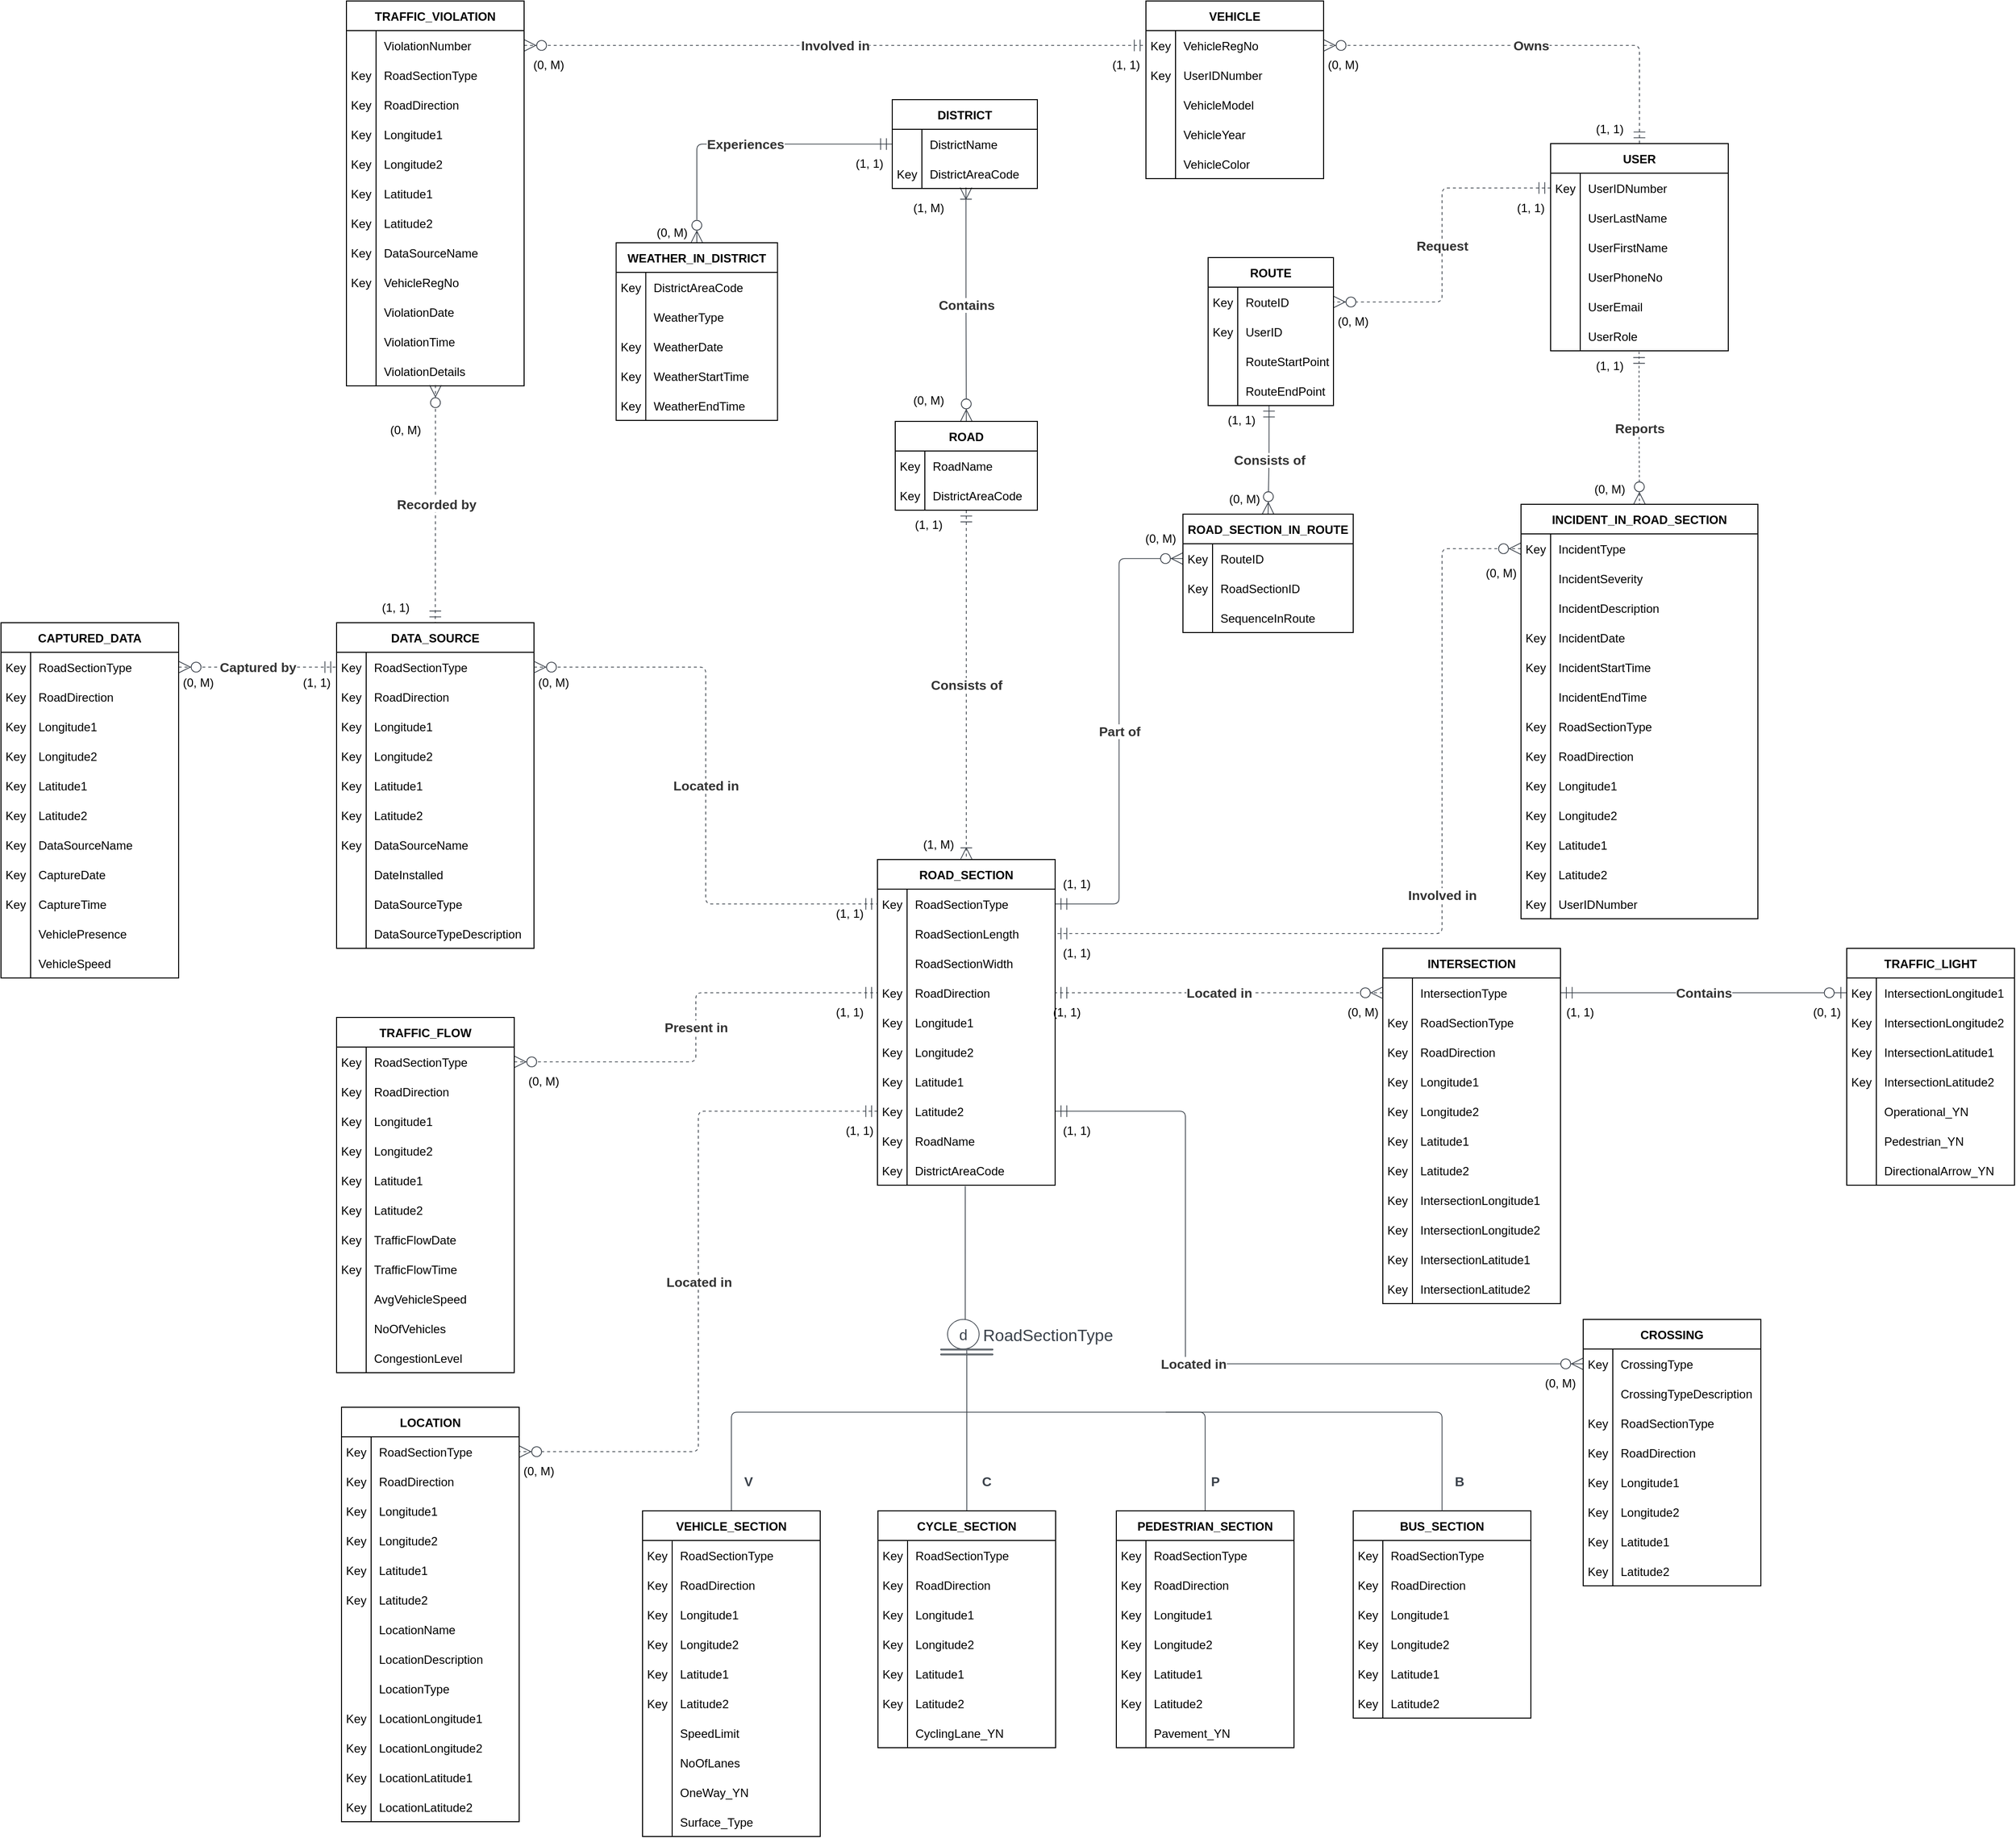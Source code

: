 <mxfile version="20.8.16" type="device"><diagram name="Page-1" id="omFj4Sfj_BllKfPAyfyI"><mxGraphModel dx="2762" dy="2225" grid="1" gridSize="10" guides="1" tooltips="1" connect="1" arrows="1" fold="1" page="1" pageScale="1" pageWidth="850" pageHeight="1100" math="0" shadow="0"><root><mxCell id="0"/><mxCell id="1" parent="0"/><mxCell id="8q2s_IlORG59WGD4JLpB-5133" value="" style="html=1;jettySize=18;whiteSpace=wrap;fontSize=13;strokeColor=#3a414a;strokeOpacity=100;strokeWidth=0.8;rounded=1;arcSize=12;edgeStyle=orthogonalEdgeStyle;startArrow=none;endArrow=none;entryX=0.5;entryY=0;lucidId=JaJmqjJ8bjSd;entryDx=0;entryDy=0;exitX=0.494;exitY=1.033;exitDx=0;exitDy=0;exitPerimeter=0;" parent="1" source="7joZ9PWA720EJgznzpef-271" target="8q2s_IlORG59WGD4JLpB-5456" edge="1"><mxGeometry width="100" height="100" relative="1" as="geometry"><Array as="points"/><mxPoint x="829" y="700" as="sourcePoint"/><mxPoint x="828" y="962.768" as="targetPoint"/></mxGeometry></mxCell><mxCell id="8q2s_IlORG59WGD4JLpB-5134" value="" style="html=1;jettySize=18;whiteSpace=wrap;fontSize=13;strokeColor=#3a414a;strokeOpacity=100;strokeWidth=0.8;rounded=1;arcSize=12;edgeStyle=orthogonalEdgeStyle;startArrow=none;endArrow=none;lucidId=JaJmiGxNwdVE;exitX=0.5;exitY=0;exitDx=0;exitDy=0;" parent="1" source="8q2s_IlORG59WGD4JLpB-5437" edge="1"><mxGeometry width="100" height="100" relative="1" as="geometry"><Array as="points"><mxPoint x="590" y="900"/><mxPoint x="760" y="900"/></Array><mxPoint x="830" y="900" as="targetPoint"/><mxPoint x="550" y="970" as="sourcePoint"/></mxGeometry></mxCell><mxCell id="8q2s_IlORG59WGD4JLpB-5135" value="" style="html=1;jettySize=18;whiteSpace=wrap;fontSize=13;strokeColor=#3a414a;strokeOpacity=100;strokeWidth=0.8;rounded=1;arcSize=12;edgeStyle=orthogonalEdgeStyle;startArrow=none;endArrow=none;exitX=0.5;exitY=0;lucidId=JaJmNXVyq2-g;exitDx=0;exitDy=0;" parent="1" source="8q2s_IlORG59WGD4JLpB-5472" edge="1"><mxGeometry width="100" height="100" relative="1" as="geometry"><Array as="points"><mxPoint x="1070" y="900"/><mxPoint x="880" y="900"/></Array><mxPoint x="830" y="900" as="targetPoint"/><mxPoint x="1066" y="962.768" as="sourcePoint"/></mxGeometry></mxCell><mxCell id="8q2s_IlORG59WGD4JLpB-5136" value="d" style="html=1;overflow=block;blockSpacing=1;whiteSpace=wrap;ellipse;fontSize=15;fontColor=#3a414a;spacing=3.8;strokeColor=#3a414a;strokeOpacity=100;rounded=1;absoluteArcSize=1;arcSize=9;strokeWidth=0.8;lucidId=JaJmojRGCxZI;" parent="1" vertex="1"><mxGeometry x="809" y="806" width="32" height="30" as="geometry"/></mxCell><mxCell id="8q2s_IlORG59WGD4JLpB-5137" value="" style="html=1;overflow=block;blockSpacing=1;whiteSpace=wrap;fontSize=13;spacing=0;strokeColor=#3a414a;strokeOpacity=100;rounded=1;absoluteArcSize=1;arcSize=9;strokeWidth=0.8;lucidId=JaJm8pkIuC2K;" parent="1" vertex="1"><mxGeometry x="802" y="836" width="53" height="1" as="geometry"/></mxCell><mxCell id="8q2s_IlORG59WGD4JLpB-5138" value="" style="html=1;overflow=block;blockSpacing=1;whiteSpace=wrap;fontSize=13;spacing=0;strokeColor=#3a414a;strokeOpacity=100;rounded=1;absoluteArcSize=1;arcSize=9;strokeWidth=0.8;lucidId=JaJmzQ~gNqlz;" parent="1" vertex="1"><mxGeometry x="802" y="841" width="53" height="1" as="geometry"/></mxCell><mxCell id="8q2s_IlORG59WGD4JLpB-5139" value="RoadSectionType" style="html=1;overflow=block;blockSpacing=1;whiteSpace=wrap;fontSize=16.7;fontColor=#3a414a;align=left;spacing=3.8;verticalAlign=top;strokeColor=none;fillOpacity=0;fillColor=#ffffff;strokeWidth=0;lucidId=JaJmWsksuBYq;" parent="1" vertex="1"><mxGeometry x="842" y="810" width="153" height="28" as="geometry"/></mxCell><mxCell id="8q2s_IlORG59WGD4JLpB-5140" value="V" style="html=1;overflow=block;blockSpacing=1;whiteSpace=wrap;fontSize=13.3;fontColor=#3a414a;fontStyle=1;align=left;spacing=3.8;verticalAlign=top;strokeColor=none;fillOpacity=0;fillColor=#ffffff;strokeWidth=0;lucidId=JaJmY1DbWq1D;" parent="1" vertex="1"><mxGeometry x="600" y="960" width="30" height="13" as="geometry"/></mxCell><mxCell id="8q2s_IlORG59WGD4JLpB-5141" value="C" style="html=1;overflow=block;blockSpacing=1;whiteSpace=wrap;fontSize=13.3;fontColor=#3a414a;fontStyle=1;align=left;spacing=3.8;verticalAlign=top;strokeColor=none;fillOpacity=0;fillColor=#ffffff;strokeWidth=0;lucidId=JaJmtHHHqrWM;" parent="1" vertex="1"><mxGeometry x="841" y="960" width="30" height="13" as="geometry"/></mxCell><mxCell id="8q2s_IlORG59WGD4JLpB-5142" value="P" style="html=1;overflow=block;blockSpacing=1;whiteSpace=wrap;fontSize=13.3;fontColor=#3a414a;fontStyle=1;align=left;spacing=3.8;verticalAlign=top;strokeColor=none;fillOpacity=0;fillColor=#ffffff;strokeWidth=0;lucidId=JaJmCI82AYV6;" parent="1" vertex="1"><mxGeometry x="1073" y="960" width="30" height="13" as="geometry"/></mxCell><mxCell id="8q2s_IlORG59WGD4JLpB-5148" value="" style="html=1;jettySize=18;whiteSpace=wrap;fontSize=13;strokeColor=#3a414a;strokeOpacity=100;dashed=1;fixDash=1;strokeWidth=0.8;rounded=1;arcSize=12;edgeStyle=orthogonalEdgeStyle;startArrow=ERmandOne;startSize=10;endArrow=ERoneToMany;endSize=10;exitX=0.5;exitY=1;entryX=0.5;entryY=0;lucidId=~lJmfcrBtPYP;entryDx=0;entryDy=0;exitDx=0;exitDy=0;" parent="1" source="8q2s_IlORG59WGD4JLpB-5711" target="8q2s_IlORG59WGD4JLpB-5491" edge="1"><mxGeometry width="100" height="100" relative="1" as="geometry"><Array as="points"/><mxPoint x="828" y="218.452" as="sourcePoint"/><mxPoint x="828.15" y="329.748" as="targetPoint"/></mxGeometry></mxCell><mxCell id="8q2s_IlORG59WGD4JLpB-5149" value="Consists of" style="text;html=1;resizable=0;labelBackgroundColor=default;align=center;verticalAlign=middle;fontStyle=1;fontColor=#333333;fontSize=13.3;" parent="8q2s_IlORG59WGD4JLpB-5148" vertex="1"><mxGeometry relative="1" as="geometry"/></mxCell><mxCell id="8q2s_IlORG59WGD4JLpB-5195" value="" style="html=1;jettySize=18;whiteSpace=wrap;fontSize=13;strokeColor=#3a414a;strokeOpacity=100;dashed=1;fixDash=1;strokeWidth=0.8;rounded=1;arcSize=12;edgeStyle=orthogonalEdgeStyle;startArrow=ERzeroToMany;startSize=10;endArrow=ERmandOne;endSize=10;lucidId=4oKmdr0QhyHn;entryX=1;entryY=0.5;entryDx=0;entryDy=0;exitX=0;exitY=0.5;exitDx=0;exitDy=0;" parent="1" source="8q2s_IlORG59WGD4JLpB-5779" target="8q2s_IlORG59WGD4JLpB-5498" edge="1"><mxGeometry width="100" height="100" relative="1" as="geometry"><Array as="points"><mxPoint x="1310" y="25"/><mxPoint x="1310" y="415"/></Array><mxPoint x="1290" y="100" as="sourcePoint"/><mxPoint x="1100" y="340" as="targetPoint"/></mxGeometry></mxCell><mxCell id="8q2s_IlORG59WGD4JLpB-5196" value="Involved in" style="text;html=1;resizable=0;labelBackgroundColor=default;align=center;verticalAlign=middle;fontStyle=1;fontColor=#333333;fontSize=13.3;" parent="8q2s_IlORG59WGD4JLpB-5195" vertex="1"><mxGeometry relative="1" as="geometry"/></mxCell><mxCell id="8q2s_IlORG59WGD4JLpB-5217" value="" style="html=1;jettySize=18;whiteSpace=wrap;fontSize=13;strokeColor=#3a414a;strokeOpacity=100;dashed=1;fixDash=1;strokeWidth=0.8;rounded=1;arcSize=12;edgeStyle=orthogonalEdgeStyle;startArrow=ERzeroToMany;startSize=10;endArrow=ERmandOne;endSize=10;exitX=1;exitY=0.5;entryX=0;entryY=0.5;lucidId=aPKmxUpeXpwC;entryDx=0;entryDy=0;exitDx=0;exitDy=0;" parent="1" source="8q2s_IlORG59WGD4JLpB-5554" target="8q2s_IlORG59WGD4JLpB-5507" edge="1"><mxGeometry width="100" height="100" relative="1" as="geometry"><Array as="points"/><mxPoint x="435.255" y="560.653" as="sourcePoint"/><mxPoint x="719.58" y="479.688" as="targetPoint"/></mxGeometry></mxCell><mxCell id="8q2s_IlORG59WGD4JLpB-5218" value="Present in" style="text;html=1;resizable=0;labelBackgroundColor=default;align=center;verticalAlign=middle;fontStyle=1;fontColor=#333333;fontSize=13.3;" parent="8q2s_IlORG59WGD4JLpB-5217" vertex="1"><mxGeometry relative="1" as="geometry"/></mxCell><mxCell id="8q2s_IlORG59WGD4JLpB-5237" value="" style="html=1;jettySize=18;whiteSpace=wrap;fontSize=13;strokeColor=#3a414a;strokeOpacity=100;strokeWidth=0.8;rounded=1;arcSize=12;edgeStyle=orthogonalEdgeStyle;startArrow=ERmandOne;startSize=10;endArrow=ERzeroToMany;endSize=10;entryX=0.5;entryY=0;lucidId=N8Km4qd6y9QP;entryDx=0;entryDy=0;exitX=0.498;exitY=1.029;exitDx=0;exitDy=0;exitPerimeter=0;dashed=1;" parent="1" source="TBTnNkhdUqYAFqqPxZws-4" target="8q2s_IlORG59WGD4JLpB-5778" edge="1"><mxGeometry width="100" height="100" relative="1" as="geometry"><Array as="points"/><mxPoint x="1530" y="-40" as="sourcePoint"/><mxPoint x="1500" y="115.748" as="targetPoint"/></mxGeometry></mxCell><mxCell id="8q2s_IlORG59WGD4JLpB-5238" value="Reports" style="text;html=1;resizable=0;labelBackgroundColor=default;align=center;verticalAlign=middle;fontStyle=1;fontColor=#333333;fontSize=13.3;" parent="8q2s_IlORG59WGD4JLpB-5237" vertex="1"><mxGeometry relative="1" as="geometry"/></mxCell><mxCell id="8q2s_IlORG59WGD4JLpB-5239" value="" style="html=1;jettySize=18;whiteSpace=wrap;fontSize=13;strokeColor=#3a414a;strokeOpacity=100;dashed=1;fixDash=1;strokeWidth=0.8;rounded=1;arcSize=12;edgeStyle=orthogonalEdgeStyle;startArrow=ERmandOne;startSize=10;endArrow=ERzeroToMany;endSize=10;lucidId=pyLmOFsNlfqZ;exitX=0;exitY=0.5;exitDx=0;exitDy=0;entryX=1;entryY=0.5;entryDx=0;entryDy=0;" parent="1" source="8q2s_IlORG59WGD4JLpB-5667" target="8q2s_IlORG59WGD4JLpB-5683" edge="1"><mxGeometry width="100" height="100" relative="1" as="geometry"><Array as="points"/><mxPoint x="1360" y="-196" as="sourcePoint"/><mxPoint x="1280" y="-196" as="targetPoint"/></mxGeometry></mxCell><mxCell id="8q2s_IlORG59WGD4JLpB-5240" value="Request" style="text;html=1;resizable=0;labelBackgroundColor=default;align=center;verticalAlign=middle;fontStyle=1;fontColor=#333333;fontSize=13.3;" parent="8q2s_IlORG59WGD4JLpB-5239" vertex="1"><mxGeometry relative="1" as="geometry"/></mxCell><mxCell id="8q2s_IlORG59WGD4JLpB-5248" value="" style="html=1;jettySize=18;whiteSpace=wrap;fontSize=13;strokeColor=#3a414a;strokeOpacity=100;strokeWidth=0.8;rounded=1;arcSize=12;edgeStyle=orthogonalEdgeStyle;startArrow=ERmandOne;startSize=10;endArrow=ERzeroToMany;endSize=10;exitX=1;exitY=0.5;entryX=0;entryY=0.5;lucidId=0CLmk1m_LkCj;exitDx=0;exitDy=0;entryDx=0;entryDy=0;" parent="1" source="8q2s_IlORG59WGD4JLpB-5495" target="8q2s_IlORG59WGD4JLpB-5699" edge="1"><mxGeometry width="100" height="100" relative="1" as="geometry"><Array as="points"/><mxPoint x="930.42" y="366.036" as="sourcePoint"/><mxPoint x="1019.61" y="-13.56" as="targetPoint"/></mxGeometry></mxCell><mxCell id="8q2s_IlORG59WGD4JLpB-5249" value="Part of" style="text;html=1;resizable=0;labelBackgroundColor=default;align=center;verticalAlign=middle;fontStyle=1;fontColor=#333333;fontSize=13.3;" parent="8q2s_IlORG59WGD4JLpB-5248" vertex="1"><mxGeometry relative="1" as="geometry"/></mxCell><mxCell id="8q2s_IlORG59WGD4JLpB-5250" value="" style="html=1;jettySize=18;whiteSpace=wrap;fontSize=13;strokeColor=#3a414a;strokeOpacity=100;strokeWidth=0.8;rounded=1;arcSize=12;edgeStyle=orthogonalEdgeStyle;startArrow=ERmandOne;startSize=10;endArrow=ERzeroToMany;endSize=10;lucidId=yILmgqTyXHNg;entryX=0.5;entryY=0;entryDx=0;entryDy=0;exitX=0.486;exitY=0.99;exitDx=0;exitDy=0;exitPerimeter=0;" parent="1" source="TBTnNkhdUqYAFqqPxZws-36" target="8q2s_IlORG59WGD4JLpB-5698" edge="1"><mxGeometry width="100" height="100" relative="1" as="geometry"><Array as="points"/><mxPoint x="1150" y="-130" as="sourcePoint"/><mxPoint x="1118" y="-80" as="targetPoint"/></mxGeometry></mxCell><mxCell id="8q2s_IlORG59WGD4JLpB-5251" value="Consists of" style="text;html=1;resizable=0;labelBackgroundColor=default;align=center;verticalAlign=middle;fontStyle=1;fontColor=#333333;fontSize=13.3;" parent="8q2s_IlORG59WGD4JLpB-5250" vertex="1"><mxGeometry relative="1" as="geometry"/></mxCell><mxCell id="8q2s_IlORG59WGD4JLpB-5271" value="" style="html=1;jettySize=18;whiteSpace=wrap;fontSize=13;strokeColor=#3a414a;strokeOpacity=100;dashed=1;fixDash=1;strokeWidth=0.8;rounded=1;arcSize=12;edgeStyle=orthogonalEdgeStyle;startArrow=ERmandOne;startSize=10;endArrow=ERzeroToMany;endSize=10;exitX=0;exitY=0.5;entryX=1;entryY=0.5;lucidId=p7Lm-zxsNis-;exitDx=0;exitDy=0;entryDx=0;entryDy=0;" parent="1" source="8q2s_IlORG59WGD4JLpB-5519" target="8q2s_IlORG59WGD4JLpB-5523" edge="1"><mxGeometry width="100" height="100" relative="1" as="geometry"><Array as="points"/><mxPoint x="719.58" y="525.048" as="sourcePoint"/><mxPoint x="435.42" y="832.12" as="targetPoint"/></mxGeometry></mxCell><mxCell id="8q2s_IlORG59WGD4JLpB-5272" value="Located in" style="text;html=1;resizable=0;labelBackgroundColor=default;align=center;verticalAlign=middle;fontStyle=1;fontColor=#333333;fontSize=13.3;" parent="8q2s_IlORG59WGD4JLpB-5271" vertex="1"><mxGeometry relative="1" as="geometry"/></mxCell><mxCell id="8q2s_IlORG59WGD4JLpB-5280" value="" style="html=1;jettySize=18;whiteSpace=wrap;fontSize=13;strokeColor=#3a414a;strokeOpacity=100;strokeWidth=0.8;rounded=1;arcSize=12;edgeStyle=orthogonalEdgeStyle;startArrow=ERoneToMany;startSize=10;endArrow=ERzeroToMany;endSize=10;lucidId=5-LmTtCaT_KC;entryX=0.5;entryY=0;entryDx=0;entryDy=0;exitX=0.508;exitY=0.967;exitDx=0;exitDy=0;exitPerimeter=0;startFill=0;" parent="1" source="8q2s_IlORG59WGD4JLpB-5739" target="8q2s_IlORG59WGD4JLpB-5711" edge="1"><mxGeometry width="100" height="100" relative="1" as="geometry"><Array as="points"/><mxPoint x="828" y="-300" as="sourcePoint"/><mxPoint x="825" y="-150" as="targetPoint"/></mxGeometry></mxCell><mxCell id="8q2s_IlORG59WGD4JLpB-5281" value="Contains" style="text;html=1;resizable=0;labelBackgroundColor=default;align=center;verticalAlign=middle;fontStyle=1;fontColor=#333333;fontSize=13.3;" parent="8q2s_IlORG59WGD4JLpB-5280" vertex="1"><mxGeometry relative="1" as="geometry"/></mxCell><mxCell id="8q2s_IlORG59WGD4JLpB-5293" value="" style="html=1;jettySize=18;whiteSpace=wrap;fontSize=13;strokeColor=#3a414a;strokeOpacity=100;fixDash=1;strokeWidth=0.8;rounded=1;arcSize=12;edgeStyle=orthogonalEdgeStyle;startArrow=ERmandOne;startSize=10;endArrow=ERzeroToOne;endSize=10;exitX=1;exitY=0.5;lucidId=4hMm6Qv6o5uI;exitDx=0;exitDy=0;entryX=0;entryY=0.5;entryDx=0;entryDy=0;" parent="1" source="8q2s_IlORG59WGD4JLpB-5887" target="8q2s_IlORG59WGD4JLpB-5894" edge="1"><mxGeometry width="100" height="100" relative="1" as="geometry"><Array as="points"/><mxPoint x="1863.0" y="504.718" as="sourcePoint"/><mxPoint x="1883" y="505" as="targetPoint"/></mxGeometry></mxCell><mxCell id="8q2s_IlORG59WGD4JLpB-5294" value="Contains" style="text;html=1;resizable=0;labelBackgroundColor=default;align=center;verticalAlign=middle;fontStyle=1;fontColor=#333333;fontSize=13.3;" parent="8q2s_IlORG59WGD4JLpB-5293" vertex="1"><mxGeometry relative="1" as="geometry"/></mxCell><mxCell id="8q2s_IlORG59WGD4JLpB-5302" value="" style="html=1;jettySize=18;whiteSpace=wrap;fontSize=13;strokeColor=#3a414a;strokeOpacity=100;fixDash=1;strokeWidth=0.8;rounded=1;arcSize=12;edgeStyle=orthogonalEdgeStyle;startArrow=ERzeroToMany;startSize=10;endArrow=ERmandOne;endSize=10;entryX=1;entryY=0.5;lucidId=j4NmWb1H4XRb;entryDx=0;entryDy=0;exitX=0;exitY=0.5;exitDx=0;exitDy=0;" parent="1" source="8q2s_IlORG59WGD4JLpB-5910" target="8q2s_IlORG59WGD4JLpB-5519" edge="1"><mxGeometry width="100" height="100" relative="1" as="geometry"><Array as="points"><mxPoint x="1050" y="851"/><mxPoint x="1050" y="595"/></Array><mxPoint x="1170" y="660" as="sourcePoint"/><mxPoint x="930.42" y="525.048" as="targetPoint"/></mxGeometry></mxCell><mxCell id="8q2s_IlORG59WGD4JLpB-5303" value="Located in" style="text;html=1;resizable=0;labelBackgroundColor=default;align=center;verticalAlign=middle;fontStyle=1;fontColor=#333333;fontSize=13.3;" parent="8q2s_IlORG59WGD4JLpB-5302" vertex="1"><mxGeometry relative="1" as="geometry"/></mxCell><mxCell id="8q2s_IlORG59WGD4JLpB-5315" value="" style="html=1;jettySize=18;whiteSpace=wrap;fontSize=13;strokeColor=#3a414a;strokeOpacity=100;dashed=1;fixDash=1;strokeWidth=0.8;rounded=1;arcSize=12;edgeStyle=orthogonalEdgeStyle;startArrow=ERmandOne;startSize=10;endArrow=ERzeroToMany;endSize=10;lucidId=p8Nmwm63GV~y;entryX=1;entryY=0.5;entryDx=0;entryDy=0;exitX=0.5;exitY=0;exitDx=0;exitDy=0;" parent="1" source="8q2s_IlORG59WGD4JLpB-5666" target="8q2s_IlORG59WGD4JLpB-5645" edge="1"><mxGeometry width="100" height="100" relative="1" as="geometry"><Array as="points"/><mxPoint x="1501" y="-310" as="sourcePoint"/><mxPoint x="1290" y="-480" as="targetPoint"/></mxGeometry></mxCell><mxCell id="8q2s_IlORG59WGD4JLpB-5316" value="Owns" style="text;html=1;resizable=0;labelBackgroundColor=default;align=center;verticalAlign=middle;fontStyle=1;fontColor=#333333;fontSize=13.3;" parent="8q2s_IlORG59WGD4JLpB-5315" vertex="1"><mxGeometry relative="1" as="geometry"/></mxCell><mxCell id="8q2s_IlORG59WGD4JLpB-5341" value="" style="html=1;jettySize=18;whiteSpace=wrap;fontSize=13;strokeColor=#3a414a;strokeOpacity=100;dashed=1;fixDash=1;strokeWidth=0.8;rounded=1;arcSize=12;edgeStyle=orthogonalEdgeStyle;startArrow=ERzeroToMany;startSize=10;endArrow=ERmandOne;endSize=10;entryX=0.5;entryY=0;lucidId=EmOmc_amsVn2;entryDx=0;entryDy=0;exitX=0.501;exitY=0.977;exitDx=0;exitDy=0;exitPerimeter=0;" parent="1" source="8q2s_IlORG59WGD4JLpB-5641" target="8q2s_IlORG59WGD4JLpB-5581" edge="1"><mxGeometry width="100" height="100" relative="1" as="geometry"><Array as="points"/><mxPoint x="270" y="-280" as="sourcePoint"/><mxPoint x="300.105" y="104.577" as="targetPoint"/></mxGeometry></mxCell><mxCell id="8q2s_IlORG59WGD4JLpB-5342" value="Recorded by" style="text;html=1;resizable=0;labelBackgroundColor=default;align=center;verticalAlign=middle;fontStyle=1;fontColor=#333333;fontSize=13.3;" parent="8q2s_IlORG59WGD4JLpB-5341" vertex="1"><mxGeometry relative="1" as="geometry"/></mxCell><mxCell id="8q2s_IlORG59WGD4JLpB-5343" value="" style="html=1;jettySize=18;whiteSpace=wrap;fontSize=13;strokeColor=#3a414a;strokeOpacity=100;dashed=1;fixDash=1;strokeWidth=0.8;rounded=1;arcSize=12;edgeStyle=orthogonalEdgeStyle;startArrow=ERzeroToMany;startSize=10;endArrow=ERmandOne;endSize=10;exitX=1;exitY=0.5;lucidId=~mOmqTAEm.Rx;exitDx=0;exitDy=0;entryX=0;entryY=0.5;entryDx=0;entryDy=0;" parent="1" source="eEpqMDJfiELkR7tmRC0A-1" target="8q2s_IlORG59WGD4JLpB-5645" edge="1"><mxGeometry width="100" height="100" relative="1" as="geometry"><Array as="points"/><mxPoint x="428.255" y="-481.069" as="sourcePoint"/><mxPoint x="970" y="-481" as="targetPoint"/></mxGeometry></mxCell><mxCell id="8q2s_IlORG59WGD4JLpB-5344" value="Involved in" style="text;html=1;resizable=0;labelBackgroundColor=default;align=center;verticalAlign=middle;fontStyle=1;fontColor=#333333;fontSize=13.3;" parent="8q2s_IlORG59WGD4JLpB-5343" vertex="1"><mxGeometry relative="1" as="geometry"/></mxCell><mxCell id="8q2s_IlORG59WGD4JLpB-5358" value="" style="html=1;jettySize=18;whiteSpace=wrap;fontSize=13;strokeColor=#3a414a;strokeOpacity=100;dashed=1;fixDash=1;strokeWidth=0.8;rounded=1;arcSize=12;edgeStyle=orthogonalEdgeStyle;startArrow=ERzeroToMany;startSize=10;endArrow=ERmandOne;endSize=10;exitX=1;exitY=0.5;entryX=0;entryY=0.5;lucidId=hMPmOZSYKq3r;entryDx=0;entryDy=0;exitDx=0;exitDy=0;" parent="1" source="8q2s_IlORG59WGD4JLpB-5601" target="8q2s_IlORG59WGD4JLpB-5582" edge="1"><mxGeometry width="100" height="100" relative="1" as="geometry"><Array as="points"/><mxPoint x="15.255" y="135.443" as="sourcePoint"/><mxPoint x="179.745" y="148.851" as="targetPoint"/></mxGeometry></mxCell><mxCell id="8q2s_IlORG59WGD4JLpB-5359" value="Captured by" style="text;html=1;resizable=0;labelBackgroundColor=default;align=center;verticalAlign=middle;fontStyle=1;fontColor=#333333;fontSize=13.3;" parent="8q2s_IlORG59WGD4JLpB-5358" vertex="1"><mxGeometry relative="1" as="geometry"/></mxCell><mxCell id="8q2s_IlORG59WGD4JLpB-5378" value="" style="html=1;jettySize=18;whiteSpace=wrap;fontSize=13;strokeColor=#3a414a;strokeOpacity=100;strokeWidth=0.8;rounded=1;arcSize=12;edgeStyle=orthogonalEdgeStyle;startArrow=ERmandOne;startSize=10;endArrow=ERzeroToMany;endSize=10;entryX=0.5;entryY=0;lucidId=o-boFCKJ94hd;exitX=0;exitY=0.5;exitDx=0;exitDy=0;entryDx=0;entryDy=0;endFill=0;" parent="1" source="8q2s_IlORG59WGD4JLpB-5733" target="8q2s_IlORG59WGD4JLpB-5742" edge="1"><mxGeometry width="100" height="100" relative="1" as="geometry"><Array as="points"/><mxPoint x="740" y="-387" as="sourcePoint"/><mxPoint x="555" y="-300.338" as="targetPoint"/></mxGeometry></mxCell><mxCell id="8q2s_IlORG59WGD4JLpB-5379" value="Experiences" style="text;html=1;resizable=0;labelBackgroundColor=default;align=center;verticalAlign=middle;fontStyle=1;fontColor=#333333;fontSize=13.3;" parent="8q2s_IlORG59WGD4JLpB-5378" vertex="1"><mxGeometry relative="1" as="geometry"/></mxCell><mxCell id="8q2s_IlORG59WGD4JLpB-5437" value="VEHICLE_SECTION" style="shape=table;startSize=30;container=1;collapsible=1;childLayout=tableLayout;fixedRows=1;rowLines=0;fontStyle=1;align=center;resizeLast=1;strokeColor=default;" parent="1" vertex="1"><mxGeometry x="500" y="1000" width="180" height="330" as="geometry"/></mxCell><mxCell id="7joZ9PWA720EJgznzpef-1" style="shape=tableRow;horizontal=0;startSize=0;swimlaneHead=0;swimlaneBody=0;fillColor=none;collapsible=0;dropTarget=0;points=[[0,0.5],[1,0.5]];portConstraint=eastwest;top=0;left=0;right=0;bottom=0;strokeColor=default;" vertex="1" parent="8q2s_IlORG59WGD4JLpB-5437"><mxGeometry y="30" width="180" height="30" as="geometry"/></mxCell><mxCell id="7joZ9PWA720EJgznzpef-2" value="Key" style="shape=partialRectangle;connectable=0;fillColor=none;top=0;left=0;bottom=0;right=0;editable=1;overflow=hidden;strokeColor=default;" vertex="1" parent="7joZ9PWA720EJgznzpef-1"><mxGeometry width="30" height="30" as="geometry"><mxRectangle width="30" height="30" as="alternateBounds"/></mxGeometry></mxCell><mxCell id="7joZ9PWA720EJgznzpef-3" value="RoadSectionType" style="shape=partialRectangle;connectable=0;fillColor=none;top=0;left=0;bottom=0;right=0;align=left;spacingLeft=6;overflow=hidden;strokeColor=default;" vertex="1" parent="7joZ9PWA720EJgznzpef-1"><mxGeometry x="30" width="150" height="30" as="geometry"><mxRectangle width="150" height="30" as="alternateBounds"/></mxGeometry></mxCell><mxCell id="7joZ9PWA720EJgznzpef-4" style="shape=tableRow;horizontal=0;startSize=0;swimlaneHead=0;swimlaneBody=0;fillColor=none;collapsible=0;dropTarget=0;points=[[0,0.5],[1,0.5]];portConstraint=eastwest;top=0;left=0;right=0;bottom=0;strokeColor=default;" vertex="1" parent="8q2s_IlORG59WGD4JLpB-5437"><mxGeometry y="60" width="180" height="30" as="geometry"/></mxCell><mxCell id="7joZ9PWA720EJgznzpef-5" value="Key" style="shape=partialRectangle;connectable=0;fillColor=none;top=0;left=0;bottom=0;right=0;editable=1;overflow=hidden;strokeColor=default;" vertex="1" parent="7joZ9PWA720EJgznzpef-4"><mxGeometry width="30" height="30" as="geometry"><mxRectangle width="30" height="30" as="alternateBounds"/></mxGeometry></mxCell><mxCell id="7joZ9PWA720EJgznzpef-6" value="RoadDirection" style="shape=partialRectangle;connectable=0;fillColor=none;top=0;left=0;bottom=0;right=0;align=left;spacingLeft=6;overflow=hidden;strokeColor=default;" vertex="1" parent="7joZ9PWA720EJgznzpef-4"><mxGeometry x="30" width="150" height="30" as="geometry"><mxRectangle width="150" height="30" as="alternateBounds"/></mxGeometry></mxCell><mxCell id="7joZ9PWA720EJgznzpef-7" style="shape=tableRow;horizontal=0;startSize=0;swimlaneHead=0;swimlaneBody=0;fillColor=none;collapsible=0;dropTarget=0;points=[[0,0.5],[1,0.5]];portConstraint=eastwest;top=0;left=0;right=0;bottom=0;strokeColor=default;" vertex="1" parent="8q2s_IlORG59WGD4JLpB-5437"><mxGeometry y="90" width="180" height="30" as="geometry"/></mxCell><mxCell id="7joZ9PWA720EJgznzpef-8" value="Key" style="shape=partialRectangle;connectable=0;fillColor=none;top=0;left=0;bottom=0;right=0;editable=1;overflow=hidden;strokeColor=default;" vertex="1" parent="7joZ9PWA720EJgznzpef-7"><mxGeometry width="30" height="30" as="geometry"><mxRectangle width="30" height="30" as="alternateBounds"/></mxGeometry></mxCell><mxCell id="7joZ9PWA720EJgznzpef-9" value="Longitude1" style="shape=partialRectangle;connectable=0;fillColor=none;top=0;left=0;bottom=0;right=0;align=left;spacingLeft=6;overflow=hidden;strokeColor=default;" vertex="1" parent="7joZ9PWA720EJgznzpef-7"><mxGeometry x="30" width="150" height="30" as="geometry"><mxRectangle width="150" height="30" as="alternateBounds"/></mxGeometry></mxCell><mxCell id="7joZ9PWA720EJgznzpef-10" style="shape=tableRow;horizontal=0;startSize=0;swimlaneHead=0;swimlaneBody=0;fillColor=none;collapsible=0;dropTarget=0;points=[[0,0.5],[1,0.5]];portConstraint=eastwest;top=0;left=0;right=0;bottom=0;strokeColor=default;" vertex="1" parent="8q2s_IlORG59WGD4JLpB-5437"><mxGeometry y="120" width="180" height="30" as="geometry"/></mxCell><mxCell id="7joZ9PWA720EJgznzpef-11" value="Key" style="shape=partialRectangle;connectable=0;fillColor=none;top=0;left=0;bottom=0;right=0;editable=1;overflow=hidden;strokeColor=default;" vertex="1" parent="7joZ9PWA720EJgznzpef-10"><mxGeometry width="30" height="30" as="geometry"><mxRectangle width="30" height="30" as="alternateBounds"/></mxGeometry></mxCell><mxCell id="7joZ9PWA720EJgznzpef-12" value="Longitude2" style="shape=partialRectangle;connectable=0;fillColor=none;top=0;left=0;bottom=0;right=0;align=left;spacingLeft=6;overflow=hidden;strokeColor=default;" vertex="1" parent="7joZ9PWA720EJgznzpef-10"><mxGeometry x="30" width="150" height="30" as="geometry"><mxRectangle width="150" height="30" as="alternateBounds"/></mxGeometry></mxCell><mxCell id="7joZ9PWA720EJgznzpef-13" style="shape=tableRow;horizontal=0;startSize=0;swimlaneHead=0;swimlaneBody=0;fillColor=none;collapsible=0;dropTarget=0;points=[[0,0.5],[1,0.5]];portConstraint=eastwest;top=0;left=0;right=0;bottom=0;strokeColor=default;" vertex="1" parent="8q2s_IlORG59WGD4JLpB-5437"><mxGeometry y="150" width="180" height="30" as="geometry"/></mxCell><mxCell id="7joZ9PWA720EJgznzpef-14" value="Key" style="shape=partialRectangle;connectable=0;fillColor=none;top=0;left=0;bottom=0;right=0;editable=1;overflow=hidden;strokeColor=default;" vertex="1" parent="7joZ9PWA720EJgznzpef-13"><mxGeometry width="30" height="30" as="geometry"><mxRectangle width="30" height="30" as="alternateBounds"/></mxGeometry></mxCell><mxCell id="7joZ9PWA720EJgznzpef-15" value="Latitude1" style="shape=partialRectangle;connectable=0;fillColor=none;top=0;left=0;bottom=0;right=0;align=left;spacingLeft=6;overflow=hidden;strokeColor=default;" vertex="1" parent="7joZ9PWA720EJgznzpef-13"><mxGeometry x="30" width="150" height="30" as="geometry"><mxRectangle width="150" height="30" as="alternateBounds"/></mxGeometry></mxCell><mxCell id="7joZ9PWA720EJgznzpef-16" style="shape=tableRow;horizontal=0;startSize=0;swimlaneHead=0;swimlaneBody=0;fillColor=none;collapsible=0;dropTarget=0;points=[[0,0.5],[1,0.5]];portConstraint=eastwest;top=0;left=0;right=0;bottom=0;strokeColor=default;" vertex="1" parent="8q2s_IlORG59WGD4JLpB-5437"><mxGeometry y="180" width="180" height="30" as="geometry"/></mxCell><mxCell id="7joZ9PWA720EJgznzpef-17" value="Key" style="shape=partialRectangle;connectable=0;fillColor=none;top=0;left=0;bottom=0;right=0;editable=1;overflow=hidden;strokeColor=default;" vertex="1" parent="7joZ9PWA720EJgznzpef-16"><mxGeometry width="30" height="30" as="geometry"><mxRectangle width="30" height="30" as="alternateBounds"/></mxGeometry></mxCell><mxCell id="7joZ9PWA720EJgznzpef-18" value="Latitude2" style="shape=partialRectangle;connectable=0;fillColor=none;top=0;left=0;bottom=0;right=0;align=left;spacingLeft=6;overflow=hidden;strokeColor=default;" vertex="1" parent="7joZ9PWA720EJgznzpef-16"><mxGeometry x="30" width="150" height="30" as="geometry"><mxRectangle width="150" height="30" as="alternateBounds"/></mxGeometry></mxCell><mxCell id="8q2s_IlORG59WGD4JLpB-5444" value="" style="shape=tableRow;horizontal=0;startSize=0;swimlaneHead=0;swimlaneBody=0;fillColor=none;collapsible=0;dropTarget=0;points=[[0,0.5],[1,0.5]];portConstraint=eastwest;top=0;left=0;right=0;bottom=0;strokeColor=default;" parent="8q2s_IlORG59WGD4JLpB-5437" vertex="1"><mxGeometry y="210" width="180" height="30" as="geometry"/></mxCell><mxCell id="8q2s_IlORG59WGD4JLpB-5445" value="" style="shape=partialRectangle;connectable=0;fillColor=none;top=0;left=0;bottom=0;right=0;editable=1;overflow=hidden;strokeColor=default;" parent="8q2s_IlORG59WGD4JLpB-5444" vertex="1"><mxGeometry width="30" height="30" as="geometry"><mxRectangle width="30" height="30" as="alternateBounds"/></mxGeometry></mxCell><mxCell id="8q2s_IlORG59WGD4JLpB-5446" value="SpeedLimit" style="shape=partialRectangle;connectable=0;fillColor=none;top=0;left=0;bottom=0;right=0;align=left;spacingLeft=6;overflow=hidden;strokeColor=default;" parent="8q2s_IlORG59WGD4JLpB-5444" vertex="1"><mxGeometry x="30" width="150" height="30" as="geometry"><mxRectangle width="150" height="30" as="alternateBounds"/></mxGeometry></mxCell><mxCell id="8q2s_IlORG59WGD4JLpB-5447" value="" style="shape=tableRow;horizontal=0;startSize=0;swimlaneHead=0;swimlaneBody=0;fillColor=none;collapsible=0;dropTarget=0;points=[[0,0.5],[1,0.5]];portConstraint=eastwest;top=0;left=0;right=0;bottom=0;strokeColor=default;" parent="8q2s_IlORG59WGD4JLpB-5437" vertex="1"><mxGeometry y="240" width="180" height="30" as="geometry"/></mxCell><mxCell id="8q2s_IlORG59WGD4JLpB-5448" value="" style="shape=partialRectangle;connectable=0;fillColor=none;top=0;left=0;bottom=0;right=0;editable=1;overflow=hidden;strokeColor=default;" parent="8q2s_IlORG59WGD4JLpB-5447" vertex="1"><mxGeometry width="30" height="30" as="geometry"><mxRectangle width="30" height="30" as="alternateBounds"/></mxGeometry></mxCell><mxCell id="8q2s_IlORG59WGD4JLpB-5449" value="NoOfLanes" style="shape=partialRectangle;connectable=0;fillColor=none;top=0;left=0;bottom=0;right=0;align=left;spacingLeft=6;overflow=hidden;strokeColor=default;" parent="8q2s_IlORG59WGD4JLpB-5447" vertex="1"><mxGeometry x="30" width="150" height="30" as="geometry"><mxRectangle width="150" height="30" as="alternateBounds"/></mxGeometry></mxCell><mxCell id="8q2s_IlORG59WGD4JLpB-5450" style="shape=tableRow;horizontal=0;startSize=0;swimlaneHead=0;swimlaneBody=0;fillColor=none;collapsible=0;dropTarget=0;points=[[0,0.5],[1,0.5]];portConstraint=eastwest;top=0;left=0;right=0;bottom=0;strokeColor=default;" parent="8q2s_IlORG59WGD4JLpB-5437" vertex="1"><mxGeometry y="270" width="180" height="30" as="geometry"/></mxCell><mxCell id="8q2s_IlORG59WGD4JLpB-5451" style="shape=partialRectangle;connectable=0;fillColor=none;top=0;left=0;bottom=0;right=0;editable=1;overflow=hidden;strokeColor=default;" parent="8q2s_IlORG59WGD4JLpB-5450" vertex="1"><mxGeometry width="30" height="30" as="geometry"><mxRectangle width="30" height="30" as="alternateBounds"/></mxGeometry></mxCell><mxCell id="8q2s_IlORG59WGD4JLpB-5452" value="OneWay_YN" style="shape=partialRectangle;connectable=0;fillColor=none;top=0;left=0;bottom=0;right=0;align=left;spacingLeft=6;overflow=hidden;strokeColor=default;" parent="8q2s_IlORG59WGD4JLpB-5450" vertex="1"><mxGeometry x="30" width="150" height="30" as="geometry"><mxRectangle width="150" height="30" as="alternateBounds"/></mxGeometry></mxCell><mxCell id="8q2s_IlORG59WGD4JLpB-5453" style="shape=tableRow;horizontal=0;startSize=0;swimlaneHead=0;swimlaneBody=0;fillColor=none;collapsible=0;dropTarget=0;points=[[0,0.5],[1,0.5]];portConstraint=eastwest;top=0;left=0;right=0;bottom=0;strokeColor=default;" parent="8q2s_IlORG59WGD4JLpB-5437" vertex="1"><mxGeometry y="300" width="180" height="30" as="geometry"/></mxCell><mxCell id="8q2s_IlORG59WGD4JLpB-5454" value="" style="shape=partialRectangle;connectable=0;fillColor=none;top=0;left=0;bottom=0;right=0;editable=1;overflow=hidden;strokeColor=default;" parent="8q2s_IlORG59WGD4JLpB-5453" vertex="1"><mxGeometry width="30" height="30" as="geometry"><mxRectangle width="30" height="30" as="alternateBounds"/></mxGeometry></mxCell><mxCell id="8q2s_IlORG59WGD4JLpB-5455" value="Surface_Type" style="shape=partialRectangle;connectable=0;fillColor=none;top=0;left=0;bottom=0;right=0;align=left;spacingLeft=6;overflow=hidden;strokeColor=default;" parent="8q2s_IlORG59WGD4JLpB-5453" vertex="1"><mxGeometry x="30" width="150" height="30" as="geometry"><mxRectangle width="150" height="30" as="alternateBounds"/></mxGeometry></mxCell><mxCell id="8q2s_IlORG59WGD4JLpB-5456" value="CYCLE_SECTION" style="shape=table;startSize=30;container=1;collapsible=1;childLayout=tableLayout;fixedRows=1;rowLines=0;fontStyle=1;align=center;resizeLast=1;strokeColor=default;" parent="1" vertex="1"><mxGeometry x="738.5" y="1000" width="180" height="240" as="geometry"/></mxCell><mxCell id="7joZ9PWA720EJgznzpef-34" style="shape=tableRow;horizontal=0;startSize=0;swimlaneHead=0;swimlaneBody=0;fillColor=none;collapsible=0;dropTarget=0;points=[[0,0.5],[1,0.5]];portConstraint=eastwest;top=0;left=0;right=0;bottom=0;strokeColor=default;" vertex="1" parent="8q2s_IlORG59WGD4JLpB-5456"><mxGeometry y="30" width="180" height="30" as="geometry"/></mxCell><mxCell id="7joZ9PWA720EJgznzpef-35" value="Key" style="shape=partialRectangle;connectable=0;fillColor=none;top=0;left=0;bottom=0;right=0;editable=1;overflow=hidden;strokeColor=default;" vertex="1" parent="7joZ9PWA720EJgznzpef-34"><mxGeometry width="30" height="30" as="geometry"><mxRectangle width="30" height="30" as="alternateBounds"/></mxGeometry></mxCell><mxCell id="7joZ9PWA720EJgznzpef-36" value="RoadSectionType" style="shape=partialRectangle;connectable=0;fillColor=none;top=0;left=0;bottom=0;right=0;align=left;spacingLeft=6;overflow=hidden;strokeColor=default;" vertex="1" parent="7joZ9PWA720EJgznzpef-34"><mxGeometry x="30" width="150" height="30" as="geometry"><mxRectangle width="150" height="30" as="alternateBounds"/></mxGeometry></mxCell><mxCell id="7joZ9PWA720EJgznzpef-31" style="shape=tableRow;horizontal=0;startSize=0;swimlaneHead=0;swimlaneBody=0;fillColor=none;collapsible=0;dropTarget=0;points=[[0,0.5],[1,0.5]];portConstraint=eastwest;top=0;left=0;right=0;bottom=0;strokeColor=default;" vertex="1" parent="8q2s_IlORG59WGD4JLpB-5456"><mxGeometry y="60" width="180" height="30" as="geometry"/></mxCell><mxCell id="7joZ9PWA720EJgznzpef-32" value="Key" style="shape=partialRectangle;connectable=0;fillColor=none;top=0;left=0;bottom=0;right=0;editable=1;overflow=hidden;strokeColor=default;" vertex="1" parent="7joZ9PWA720EJgznzpef-31"><mxGeometry width="30" height="30" as="geometry"><mxRectangle width="30" height="30" as="alternateBounds"/></mxGeometry></mxCell><mxCell id="7joZ9PWA720EJgznzpef-33" value="RoadDirection" style="shape=partialRectangle;connectable=0;fillColor=none;top=0;left=0;bottom=0;right=0;align=left;spacingLeft=6;overflow=hidden;strokeColor=default;" vertex="1" parent="7joZ9PWA720EJgznzpef-31"><mxGeometry x="30" width="150" height="30" as="geometry"><mxRectangle width="150" height="30" as="alternateBounds"/></mxGeometry></mxCell><mxCell id="7joZ9PWA720EJgznzpef-28" style="shape=tableRow;horizontal=0;startSize=0;swimlaneHead=0;swimlaneBody=0;fillColor=none;collapsible=0;dropTarget=0;points=[[0,0.5],[1,0.5]];portConstraint=eastwest;top=0;left=0;right=0;bottom=0;strokeColor=default;" vertex="1" parent="8q2s_IlORG59WGD4JLpB-5456"><mxGeometry y="90" width="180" height="30" as="geometry"/></mxCell><mxCell id="7joZ9PWA720EJgznzpef-29" value="Key" style="shape=partialRectangle;connectable=0;fillColor=none;top=0;left=0;bottom=0;right=0;editable=1;overflow=hidden;strokeColor=default;" vertex="1" parent="7joZ9PWA720EJgznzpef-28"><mxGeometry width="30" height="30" as="geometry"><mxRectangle width="30" height="30" as="alternateBounds"/></mxGeometry></mxCell><mxCell id="7joZ9PWA720EJgznzpef-30" value="Longitude1" style="shape=partialRectangle;connectable=0;fillColor=none;top=0;left=0;bottom=0;right=0;align=left;spacingLeft=6;overflow=hidden;strokeColor=default;" vertex="1" parent="7joZ9PWA720EJgznzpef-28"><mxGeometry x="30" width="150" height="30" as="geometry"><mxRectangle width="150" height="30" as="alternateBounds"/></mxGeometry></mxCell><mxCell id="7joZ9PWA720EJgznzpef-25" style="shape=tableRow;horizontal=0;startSize=0;swimlaneHead=0;swimlaneBody=0;fillColor=none;collapsible=0;dropTarget=0;points=[[0,0.5],[1,0.5]];portConstraint=eastwest;top=0;left=0;right=0;bottom=0;strokeColor=default;" vertex="1" parent="8q2s_IlORG59WGD4JLpB-5456"><mxGeometry y="120" width="180" height="30" as="geometry"/></mxCell><mxCell id="7joZ9PWA720EJgznzpef-26" value="Key" style="shape=partialRectangle;connectable=0;fillColor=none;top=0;left=0;bottom=0;right=0;editable=1;overflow=hidden;strokeColor=default;" vertex="1" parent="7joZ9PWA720EJgznzpef-25"><mxGeometry width="30" height="30" as="geometry"><mxRectangle width="30" height="30" as="alternateBounds"/></mxGeometry></mxCell><mxCell id="7joZ9PWA720EJgznzpef-27" value="Longitude2" style="shape=partialRectangle;connectable=0;fillColor=none;top=0;left=0;bottom=0;right=0;align=left;spacingLeft=6;overflow=hidden;strokeColor=default;" vertex="1" parent="7joZ9PWA720EJgznzpef-25"><mxGeometry x="30" width="150" height="30" as="geometry"><mxRectangle width="150" height="30" as="alternateBounds"/></mxGeometry></mxCell><mxCell id="7joZ9PWA720EJgznzpef-22" style="shape=tableRow;horizontal=0;startSize=0;swimlaneHead=0;swimlaneBody=0;fillColor=none;collapsible=0;dropTarget=0;points=[[0,0.5],[1,0.5]];portConstraint=eastwest;top=0;left=0;right=0;bottom=0;strokeColor=default;" vertex="1" parent="8q2s_IlORG59WGD4JLpB-5456"><mxGeometry y="150" width="180" height="30" as="geometry"/></mxCell><mxCell id="7joZ9PWA720EJgznzpef-23" value="Key" style="shape=partialRectangle;connectable=0;fillColor=none;top=0;left=0;bottom=0;right=0;editable=1;overflow=hidden;strokeColor=default;" vertex="1" parent="7joZ9PWA720EJgznzpef-22"><mxGeometry width="30" height="30" as="geometry"><mxRectangle width="30" height="30" as="alternateBounds"/></mxGeometry></mxCell><mxCell id="7joZ9PWA720EJgznzpef-24" value="Latitude1" style="shape=partialRectangle;connectable=0;fillColor=none;top=0;left=0;bottom=0;right=0;align=left;spacingLeft=6;overflow=hidden;strokeColor=default;" vertex="1" parent="7joZ9PWA720EJgznzpef-22"><mxGeometry x="30" width="150" height="30" as="geometry"><mxRectangle width="150" height="30" as="alternateBounds"/></mxGeometry></mxCell><mxCell id="7joZ9PWA720EJgznzpef-19" style="shape=tableRow;horizontal=0;startSize=0;swimlaneHead=0;swimlaneBody=0;fillColor=none;collapsible=0;dropTarget=0;points=[[0,0.5],[1,0.5]];portConstraint=eastwest;top=0;left=0;right=0;bottom=0;strokeColor=default;" vertex="1" parent="8q2s_IlORG59WGD4JLpB-5456"><mxGeometry y="180" width="180" height="30" as="geometry"/></mxCell><mxCell id="7joZ9PWA720EJgznzpef-20" value="Key" style="shape=partialRectangle;connectable=0;fillColor=none;top=0;left=0;bottom=0;right=0;editable=1;overflow=hidden;strokeColor=default;" vertex="1" parent="7joZ9PWA720EJgznzpef-19"><mxGeometry width="30" height="30" as="geometry"><mxRectangle width="30" height="30" as="alternateBounds"/></mxGeometry></mxCell><mxCell id="7joZ9PWA720EJgznzpef-21" value="Latitude2" style="shape=partialRectangle;connectable=0;fillColor=none;top=0;left=0;bottom=0;right=0;align=left;spacingLeft=6;overflow=hidden;strokeColor=default;" vertex="1" parent="7joZ9PWA720EJgznzpef-19"><mxGeometry x="30" width="150" height="30" as="geometry"><mxRectangle width="150" height="30" as="alternateBounds"/></mxGeometry></mxCell><mxCell id="8q2s_IlORG59WGD4JLpB-5460" value="" style="shape=tableRow;horizontal=0;startSize=0;swimlaneHead=0;swimlaneBody=0;fillColor=none;collapsible=0;dropTarget=0;points=[[0,0.5],[1,0.5]];portConstraint=eastwest;top=0;left=0;right=0;bottom=0;strokeColor=default;" parent="8q2s_IlORG59WGD4JLpB-5456" vertex="1"><mxGeometry y="210" width="180" height="30" as="geometry"/></mxCell><mxCell id="8q2s_IlORG59WGD4JLpB-5461" value="" style="shape=partialRectangle;connectable=0;fillColor=none;top=0;left=0;bottom=0;right=0;editable=1;overflow=hidden;strokeColor=default;" parent="8q2s_IlORG59WGD4JLpB-5460" vertex="1"><mxGeometry width="30" height="30" as="geometry"><mxRectangle width="30" height="30" as="alternateBounds"/></mxGeometry></mxCell><mxCell id="8q2s_IlORG59WGD4JLpB-5462" value="CyclingLane_YN" style="shape=partialRectangle;connectable=0;fillColor=none;top=0;left=0;bottom=0;right=0;align=left;spacingLeft=6;overflow=hidden;strokeColor=default;" parent="8q2s_IlORG59WGD4JLpB-5460" vertex="1"><mxGeometry x="30" width="150" height="30" as="geometry"><mxRectangle width="150" height="30" as="alternateBounds"/></mxGeometry></mxCell><mxCell id="8q2s_IlORG59WGD4JLpB-5472" value="PEDESTRIAN_SECTION" style="shape=table;startSize=30;container=1;collapsible=1;childLayout=tableLayout;fixedRows=1;rowLines=0;fontStyle=1;align=center;resizeLast=1;strokeColor=default;" parent="1" vertex="1"><mxGeometry x="980" y="1000" width="180" height="240" as="geometry"><mxRectangle x="980" y="1000" width="180" height="30" as="alternateBounds"/></mxGeometry></mxCell><mxCell id="8q2s_IlORG59WGD4JLpB-5473" value="" style="shape=tableRow;horizontal=0;startSize=0;swimlaneHead=0;swimlaneBody=0;fillColor=none;collapsible=0;dropTarget=0;points=[[0,0.5],[1,0.5]];portConstraint=eastwest;top=0;left=0;right=0;bottom=0;strokeColor=default;" parent="8q2s_IlORG59WGD4JLpB-5472" vertex="1"><mxGeometry y="30" width="180" height="30" as="geometry"/></mxCell><mxCell id="8q2s_IlORG59WGD4JLpB-5474" value="Key" style="shape=partialRectangle;connectable=0;fillColor=none;top=0;left=0;bottom=0;right=0;editable=1;overflow=hidden;strokeColor=default;" parent="8q2s_IlORG59WGD4JLpB-5473" vertex="1"><mxGeometry width="30" height="30" as="geometry"><mxRectangle width="30" height="30" as="alternateBounds"/></mxGeometry></mxCell><mxCell id="8q2s_IlORG59WGD4JLpB-5475" value="RoadSectionType" style="shape=partialRectangle;connectable=0;fillColor=none;top=0;left=0;bottom=0;right=0;align=left;spacingLeft=6;overflow=hidden;strokeColor=default;" parent="8q2s_IlORG59WGD4JLpB-5473" vertex="1"><mxGeometry x="30" width="150" height="30" as="geometry"><mxRectangle width="150" height="30" as="alternateBounds"/></mxGeometry></mxCell><mxCell id="7joZ9PWA720EJgznzpef-37" style="shape=tableRow;horizontal=0;startSize=0;swimlaneHead=0;swimlaneBody=0;fillColor=none;collapsible=0;dropTarget=0;points=[[0,0.5],[1,0.5]];portConstraint=eastwest;top=0;left=0;right=0;bottom=0;strokeColor=default;" vertex="1" parent="8q2s_IlORG59WGD4JLpB-5472"><mxGeometry y="60" width="180" height="30" as="geometry"/></mxCell><mxCell id="7joZ9PWA720EJgznzpef-38" value="Key" style="shape=partialRectangle;connectable=0;fillColor=none;top=0;left=0;bottom=0;right=0;editable=1;overflow=hidden;strokeColor=default;" vertex="1" parent="7joZ9PWA720EJgznzpef-37"><mxGeometry width="30" height="30" as="geometry"><mxRectangle width="30" height="30" as="alternateBounds"/></mxGeometry></mxCell><mxCell id="7joZ9PWA720EJgznzpef-39" value="RoadDirection" style="shape=partialRectangle;connectable=0;fillColor=none;top=0;left=0;bottom=0;right=0;align=left;spacingLeft=6;overflow=hidden;strokeColor=default;" vertex="1" parent="7joZ9PWA720EJgznzpef-37"><mxGeometry x="30" width="150" height="30" as="geometry"><mxRectangle width="150" height="30" as="alternateBounds"/></mxGeometry></mxCell><mxCell id="7joZ9PWA720EJgznzpef-40" style="shape=tableRow;horizontal=0;startSize=0;swimlaneHead=0;swimlaneBody=0;fillColor=none;collapsible=0;dropTarget=0;points=[[0,0.5],[1,0.5]];portConstraint=eastwest;top=0;left=0;right=0;bottom=0;strokeColor=default;" vertex="1" parent="8q2s_IlORG59WGD4JLpB-5472"><mxGeometry y="90" width="180" height="30" as="geometry"/></mxCell><mxCell id="7joZ9PWA720EJgznzpef-41" value="Key" style="shape=partialRectangle;connectable=0;fillColor=none;top=0;left=0;bottom=0;right=0;editable=1;overflow=hidden;strokeColor=default;" vertex="1" parent="7joZ9PWA720EJgznzpef-40"><mxGeometry width="30" height="30" as="geometry"><mxRectangle width="30" height="30" as="alternateBounds"/></mxGeometry></mxCell><mxCell id="7joZ9PWA720EJgznzpef-42" value="Longitude1" style="shape=partialRectangle;connectable=0;fillColor=none;top=0;left=0;bottom=0;right=0;align=left;spacingLeft=6;overflow=hidden;strokeColor=default;" vertex="1" parent="7joZ9PWA720EJgznzpef-40"><mxGeometry x="30" width="150" height="30" as="geometry"><mxRectangle width="150" height="30" as="alternateBounds"/></mxGeometry></mxCell><mxCell id="7joZ9PWA720EJgznzpef-43" style="shape=tableRow;horizontal=0;startSize=0;swimlaneHead=0;swimlaneBody=0;fillColor=none;collapsible=0;dropTarget=0;points=[[0,0.5],[1,0.5]];portConstraint=eastwest;top=0;left=0;right=0;bottom=0;strokeColor=default;" vertex="1" parent="8q2s_IlORG59WGD4JLpB-5472"><mxGeometry y="120" width="180" height="30" as="geometry"/></mxCell><mxCell id="7joZ9PWA720EJgznzpef-44" value="Key" style="shape=partialRectangle;connectable=0;fillColor=none;top=0;left=0;bottom=0;right=0;editable=1;overflow=hidden;strokeColor=default;" vertex="1" parent="7joZ9PWA720EJgznzpef-43"><mxGeometry width="30" height="30" as="geometry"><mxRectangle width="30" height="30" as="alternateBounds"/></mxGeometry></mxCell><mxCell id="7joZ9PWA720EJgznzpef-45" value="Longitude2" style="shape=partialRectangle;connectable=0;fillColor=none;top=0;left=0;bottom=0;right=0;align=left;spacingLeft=6;overflow=hidden;strokeColor=default;" vertex="1" parent="7joZ9PWA720EJgznzpef-43"><mxGeometry x="30" width="150" height="30" as="geometry"><mxRectangle width="150" height="30" as="alternateBounds"/></mxGeometry></mxCell><mxCell id="7joZ9PWA720EJgznzpef-46" style="shape=tableRow;horizontal=0;startSize=0;swimlaneHead=0;swimlaneBody=0;fillColor=none;collapsible=0;dropTarget=0;points=[[0,0.5],[1,0.5]];portConstraint=eastwest;top=0;left=0;right=0;bottom=0;strokeColor=default;" vertex="1" parent="8q2s_IlORG59WGD4JLpB-5472"><mxGeometry y="150" width="180" height="30" as="geometry"/></mxCell><mxCell id="7joZ9PWA720EJgznzpef-47" value="Key" style="shape=partialRectangle;connectable=0;fillColor=none;top=0;left=0;bottom=0;right=0;editable=1;overflow=hidden;strokeColor=default;" vertex="1" parent="7joZ9PWA720EJgznzpef-46"><mxGeometry width="30" height="30" as="geometry"><mxRectangle width="30" height="30" as="alternateBounds"/></mxGeometry></mxCell><mxCell id="7joZ9PWA720EJgznzpef-48" value="Latitude1" style="shape=partialRectangle;connectable=0;fillColor=none;top=0;left=0;bottom=0;right=0;align=left;spacingLeft=6;overflow=hidden;strokeColor=default;" vertex="1" parent="7joZ9PWA720EJgznzpef-46"><mxGeometry x="30" width="150" height="30" as="geometry"><mxRectangle width="150" height="30" as="alternateBounds"/></mxGeometry></mxCell><mxCell id="7joZ9PWA720EJgznzpef-49" style="shape=tableRow;horizontal=0;startSize=0;swimlaneHead=0;swimlaneBody=0;fillColor=none;collapsible=0;dropTarget=0;points=[[0,0.5],[1,0.5]];portConstraint=eastwest;top=0;left=0;right=0;bottom=0;strokeColor=default;" vertex="1" parent="8q2s_IlORG59WGD4JLpB-5472"><mxGeometry y="180" width="180" height="30" as="geometry"/></mxCell><mxCell id="7joZ9PWA720EJgznzpef-50" value="Key" style="shape=partialRectangle;connectable=0;fillColor=none;top=0;left=0;bottom=0;right=0;editable=1;overflow=hidden;strokeColor=default;" vertex="1" parent="7joZ9PWA720EJgznzpef-49"><mxGeometry width="30" height="30" as="geometry"><mxRectangle width="30" height="30" as="alternateBounds"/></mxGeometry></mxCell><mxCell id="7joZ9PWA720EJgznzpef-51" value="Latitude2" style="shape=partialRectangle;connectable=0;fillColor=none;top=0;left=0;bottom=0;right=0;align=left;spacingLeft=6;overflow=hidden;strokeColor=default;" vertex="1" parent="7joZ9PWA720EJgznzpef-49"><mxGeometry x="30" width="150" height="30" as="geometry"><mxRectangle width="150" height="30" as="alternateBounds"/></mxGeometry></mxCell><mxCell id="8q2s_IlORG59WGD4JLpB-5476" value="" style="shape=tableRow;horizontal=0;startSize=0;swimlaneHead=0;swimlaneBody=0;fillColor=none;collapsible=0;dropTarget=0;points=[[0,0.5],[1,0.5]];portConstraint=eastwest;top=0;left=0;right=0;bottom=0;strokeColor=default;" parent="8q2s_IlORG59WGD4JLpB-5472" vertex="1"><mxGeometry y="210" width="180" height="30" as="geometry"/></mxCell><mxCell id="8q2s_IlORG59WGD4JLpB-5477" value="" style="shape=partialRectangle;connectable=0;fillColor=none;top=0;left=0;bottom=0;right=0;editable=1;overflow=hidden;strokeColor=default;" parent="8q2s_IlORG59WGD4JLpB-5476" vertex="1"><mxGeometry width="30" height="30" as="geometry"><mxRectangle width="30" height="30" as="alternateBounds"/></mxGeometry></mxCell><mxCell id="8q2s_IlORG59WGD4JLpB-5478" value="Pavement_YN" style="shape=partialRectangle;connectable=0;fillColor=none;top=0;left=0;bottom=0;right=0;align=left;spacingLeft=6;overflow=hidden;strokeColor=default;" parent="8q2s_IlORG59WGD4JLpB-5476" vertex="1"><mxGeometry x="30" width="150" height="30" as="geometry"><mxRectangle width="150" height="30" as="alternateBounds"/></mxGeometry></mxCell><mxCell id="8q2s_IlORG59WGD4JLpB-5480" value="BUS_SECTION" style="shape=table;startSize=30;container=1;collapsible=1;childLayout=tableLayout;fixedRows=1;rowLines=0;fontStyle=1;align=center;resizeLast=1;strokeColor=default;" parent="1" vertex="1"><mxGeometry x="1220" y="1000" width="180" height="210" as="geometry"/></mxCell><mxCell id="8q2s_IlORG59WGD4JLpB-5481" value="" style="shape=tableRow;horizontal=0;startSize=0;swimlaneHead=0;swimlaneBody=0;fillColor=none;collapsible=0;dropTarget=0;points=[[0,0.5],[1,0.5]];portConstraint=eastwest;top=0;left=0;right=0;bottom=0;strokeColor=default;" parent="8q2s_IlORG59WGD4JLpB-5480" vertex="1"><mxGeometry y="30" width="180" height="30" as="geometry"/></mxCell><mxCell id="8q2s_IlORG59WGD4JLpB-5482" value="Key" style="shape=partialRectangle;connectable=0;fillColor=none;top=0;left=0;bottom=0;right=0;editable=1;overflow=hidden;strokeColor=default;" parent="8q2s_IlORG59WGD4JLpB-5481" vertex="1"><mxGeometry width="30" height="30" as="geometry"><mxRectangle width="30" height="30" as="alternateBounds"/></mxGeometry></mxCell><mxCell id="8q2s_IlORG59WGD4JLpB-5483" value="RoadSectionType" style="shape=partialRectangle;connectable=0;fillColor=none;top=0;left=0;bottom=0;right=0;align=left;spacingLeft=6;overflow=hidden;strokeColor=default;" parent="8q2s_IlORG59WGD4JLpB-5481" vertex="1"><mxGeometry x="30" width="150" height="30" as="geometry"><mxRectangle width="150" height="30" as="alternateBounds"/></mxGeometry></mxCell><mxCell id="7joZ9PWA720EJgznzpef-52" style="shape=tableRow;horizontal=0;startSize=0;swimlaneHead=0;swimlaneBody=0;fillColor=none;collapsible=0;dropTarget=0;points=[[0,0.5],[1,0.5]];portConstraint=eastwest;top=0;left=0;right=0;bottom=0;strokeColor=default;" vertex="1" parent="8q2s_IlORG59WGD4JLpB-5480"><mxGeometry y="60" width="180" height="30" as="geometry"/></mxCell><mxCell id="7joZ9PWA720EJgznzpef-53" value="Key" style="shape=partialRectangle;connectable=0;fillColor=none;top=0;left=0;bottom=0;right=0;editable=1;overflow=hidden;strokeColor=default;" vertex="1" parent="7joZ9PWA720EJgznzpef-52"><mxGeometry width="30" height="30" as="geometry"><mxRectangle width="30" height="30" as="alternateBounds"/></mxGeometry></mxCell><mxCell id="7joZ9PWA720EJgznzpef-54" value="RoadDirection" style="shape=partialRectangle;connectable=0;fillColor=none;top=0;left=0;bottom=0;right=0;align=left;spacingLeft=6;overflow=hidden;strokeColor=default;" vertex="1" parent="7joZ9PWA720EJgznzpef-52"><mxGeometry x="30" width="150" height="30" as="geometry"><mxRectangle width="150" height="30" as="alternateBounds"/></mxGeometry></mxCell><mxCell id="7joZ9PWA720EJgznzpef-55" style="shape=tableRow;horizontal=0;startSize=0;swimlaneHead=0;swimlaneBody=0;fillColor=none;collapsible=0;dropTarget=0;points=[[0,0.5],[1,0.5]];portConstraint=eastwest;top=0;left=0;right=0;bottom=0;strokeColor=default;" vertex="1" parent="8q2s_IlORG59WGD4JLpB-5480"><mxGeometry y="90" width="180" height="30" as="geometry"/></mxCell><mxCell id="7joZ9PWA720EJgznzpef-56" value="Key" style="shape=partialRectangle;connectable=0;fillColor=none;top=0;left=0;bottom=0;right=0;editable=1;overflow=hidden;strokeColor=default;" vertex="1" parent="7joZ9PWA720EJgznzpef-55"><mxGeometry width="30" height="30" as="geometry"><mxRectangle width="30" height="30" as="alternateBounds"/></mxGeometry></mxCell><mxCell id="7joZ9PWA720EJgznzpef-57" value="Longitude1" style="shape=partialRectangle;connectable=0;fillColor=none;top=0;left=0;bottom=0;right=0;align=left;spacingLeft=6;overflow=hidden;strokeColor=default;" vertex="1" parent="7joZ9PWA720EJgznzpef-55"><mxGeometry x="30" width="150" height="30" as="geometry"><mxRectangle width="150" height="30" as="alternateBounds"/></mxGeometry></mxCell><mxCell id="7joZ9PWA720EJgznzpef-58" style="shape=tableRow;horizontal=0;startSize=0;swimlaneHead=0;swimlaneBody=0;fillColor=none;collapsible=0;dropTarget=0;points=[[0,0.5],[1,0.5]];portConstraint=eastwest;top=0;left=0;right=0;bottom=0;strokeColor=default;" vertex="1" parent="8q2s_IlORG59WGD4JLpB-5480"><mxGeometry y="120" width="180" height="30" as="geometry"/></mxCell><mxCell id="7joZ9PWA720EJgznzpef-59" value="Key" style="shape=partialRectangle;connectable=0;fillColor=none;top=0;left=0;bottom=0;right=0;editable=1;overflow=hidden;strokeColor=default;" vertex="1" parent="7joZ9PWA720EJgznzpef-58"><mxGeometry width="30" height="30" as="geometry"><mxRectangle width="30" height="30" as="alternateBounds"/></mxGeometry></mxCell><mxCell id="7joZ9PWA720EJgznzpef-60" value="Longitude2" style="shape=partialRectangle;connectable=0;fillColor=none;top=0;left=0;bottom=0;right=0;align=left;spacingLeft=6;overflow=hidden;strokeColor=default;" vertex="1" parent="7joZ9PWA720EJgznzpef-58"><mxGeometry x="30" width="150" height="30" as="geometry"><mxRectangle width="150" height="30" as="alternateBounds"/></mxGeometry></mxCell><mxCell id="7joZ9PWA720EJgznzpef-61" style="shape=tableRow;horizontal=0;startSize=0;swimlaneHead=0;swimlaneBody=0;fillColor=none;collapsible=0;dropTarget=0;points=[[0,0.5],[1,0.5]];portConstraint=eastwest;top=0;left=0;right=0;bottom=0;strokeColor=default;" vertex="1" parent="8q2s_IlORG59WGD4JLpB-5480"><mxGeometry y="150" width="180" height="30" as="geometry"/></mxCell><mxCell id="7joZ9PWA720EJgznzpef-62" value="Key" style="shape=partialRectangle;connectable=0;fillColor=none;top=0;left=0;bottom=0;right=0;editable=1;overflow=hidden;strokeColor=default;" vertex="1" parent="7joZ9PWA720EJgznzpef-61"><mxGeometry width="30" height="30" as="geometry"><mxRectangle width="30" height="30" as="alternateBounds"/></mxGeometry></mxCell><mxCell id="7joZ9PWA720EJgznzpef-63" value="Latitude1" style="shape=partialRectangle;connectable=0;fillColor=none;top=0;left=0;bottom=0;right=0;align=left;spacingLeft=6;overflow=hidden;strokeColor=default;" vertex="1" parent="7joZ9PWA720EJgznzpef-61"><mxGeometry x="30" width="150" height="30" as="geometry"><mxRectangle width="150" height="30" as="alternateBounds"/></mxGeometry></mxCell><mxCell id="7joZ9PWA720EJgznzpef-64" style="shape=tableRow;horizontal=0;startSize=0;swimlaneHead=0;swimlaneBody=0;fillColor=none;collapsible=0;dropTarget=0;points=[[0,0.5],[1,0.5]];portConstraint=eastwest;top=0;left=0;right=0;bottom=0;strokeColor=default;" vertex="1" parent="8q2s_IlORG59WGD4JLpB-5480"><mxGeometry y="180" width="180" height="30" as="geometry"/></mxCell><mxCell id="7joZ9PWA720EJgznzpef-65" value="Key" style="shape=partialRectangle;connectable=0;fillColor=none;top=0;left=0;bottom=0;right=0;editable=1;overflow=hidden;strokeColor=default;" vertex="1" parent="7joZ9PWA720EJgznzpef-64"><mxGeometry width="30" height="30" as="geometry"><mxRectangle width="30" height="30" as="alternateBounds"/></mxGeometry></mxCell><mxCell id="7joZ9PWA720EJgznzpef-66" value="Latitude2" style="shape=partialRectangle;connectable=0;fillColor=none;top=0;left=0;bottom=0;right=0;align=left;spacingLeft=6;overflow=hidden;strokeColor=default;" vertex="1" parent="7joZ9PWA720EJgznzpef-64"><mxGeometry x="30" width="150" height="30" as="geometry"><mxRectangle width="150" height="30" as="alternateBounds"/></mxGeometry></mxCell><mxCell id="8q2s_IlORG59WGD4JLpB-5489" value="" style="html=1;jettySize=18;whiteSpace=wrap;fontSize=13;strokeColor=#3a414a;strokeOpacity=100;strokeWidth=0.8;rounded=1;arcSize=12;edgeStyle=orthogonalEdgeStyle;startArrow=none;endArrow=none;exitX=0.5;exitY=0;lucidId=JaJmNXVyq2-g;exitDx=0;exitDy=0;" parent="1" source="8q2s_IlORG59WGD4JLpB-5480" edge="1"><mxGeometry width="100" height="100" relative="1" as="geometry"><Array as="points"><mxPoint x="1310" y="900"/><mxPoint x="1110" y="900"/></Array><mxPoint x="1030" y="900" as="targetPoint"/><mxPoint x="1350" y="970" as="sourcePoint"/></mxGeometry></mxCell><mxCell id="8q2s_IlORG59WGD4JLpB-5490" value="B" style="html=1;overflow=block;blockSpacing=1;whiteSpace=wrap;fontSize=13.3;fontColor=#3a414a;fontStyle=1;align=left;spacing=3.8;verticalAlign=top;strokeColor=none;fillOpacity=0;fillColor=#ffffff;strokeWidth=0;lucidId=JaJmCI82AYV6;" parent="1" vertex="1"><mxGeometry x="1320" y="960" width="30" height="13" as="geometry"/></mxCell><mxCell id="8q2s_IlORG59WGD4JLpB-5491" value="ROAD_SECTION" style="shape=table;startSize=30;container=1;collapsible=1;childLayout=tableLayout;fixedRows=1;rowLines=0;fontStyle=1;align=center;resizeLast=1;strokeColor=default;" parent="1" vertex="1"><mxGeometry x="738" y="340" width="180" height="330" as="geometry"/></mxCell><mxCell id="8q2s_IlORG59WGD4JLpB-5495" value="" style="shape=tableRow;horizontal=0;startSize=0;swimlaneHead=0;swimlaneBody=0;fillColor=none;collapsible=0;dropTarget=0;points=[[0,0.5],[1,0.5]];portConstraint=eastwest;top=0;left=0;right=0;bottom=0;strokeColor=default;" parent="8q2s_IlORG59WGD4JLpB-5491" vertex="1"><mxGeometry y="30" width="180" height="30" as="geometry"/></mxCell><mxCell id="8q2s_IlORG59WGD4JLpB-5496" value="Key" style="shape=partialRectangle;connectable=0;fillColor=none;top=0;left=0;bottom=0;right=0;editable=1;overflow=hidden;strokeColor=default;" parent="8q2s_IlORG59WGD4JLpB-5495" vertex="1"><mxGeometry width="30" height="30" as="geometry"><mxRectangle width="30" height="30" as="alternateBounds"/></mxGeometry></mxCell><mxCell id="8q2s_IlORG59WGD4JLpB-5497" value="RoadSectionType" style="shape=partialRectangle;connectable=0;fillColor=none;top=0;left=0;bottom=0;right=0;align=left;spacingLeft=6;overflow=hidden;strokeColor=default;" parent="8q2s_IlORG59WGD4JLpB-5495" vertex="1"><mxGeometry x="30" width="150" height="30" as="geometry"><mxRectangle width="150" height="30" as="alternateBounds"/></mxGeometry></mxCell><mxCell id="8q2s_IlORG59WGD4JLpB-5498" value="" style="shape=tableRow;horizontal=0;startSize=0;swimlaneHead=0;swimlaneBody=0;fillColor=none;collapsible=0;dropTarget=0;points=[[0,0.5],[1,0.5]];portConstraint=eastwest;top=0;left=0;right=0;bottom=0;strokeColor=default;" parent="8q2s_IlORG59WGD4JLpB-5491" vertex="1"><mxGeometry y="60" width="180" height="30" as="geometry"/></mxCell><mxCell id="8q2s_IlORG59WGD4JLpB-5499" value="" style="shape=partialRectangle;connectable=0;fillColor=none;top=0;left=0;bottom=0;right=0;editable=1;overflow=hidden;strokeColor=default;" parent="8q2s_IlORG59WGD4JLpB-5498" vertex="1"><mxGeometry width="30" height="30" as="geometry"><mxRectangle width="30" height="30" as="alternateBounds"/></mxGeometry></mxCell><mxCell id="8q2s_IlORG59WGD4JLpB-5500" value="RoadSectionLength" style="shape=partialRectangle;connectable=0;fillColor=none;top=0;left=0;bottom=0;right=0;align=left;spacingLeft=6;overflow=hidden;strokeColor=default;" parent="8q2s_IlORG59WGD4JLpB-5498" vertex="1"><mxGeometry x="30" width="150" height="30" as="geometry"><mxRectangle width="150" height="30" as="alternateBounds"/></mxGeometry></mxCell><mxCell id="8q2s_IlORG59WGD4JLpB-5501" style="shape=tableRow;horizontal=0;startSize=0;swimlaneHead=0;swimlaneBody=0;fillColor=none;collapsible=0;dropTarget=0;points=[[0,0.5],[1,0.5]];portConstraint=eastwest;top=0;left=0;right=0;bottom=0;strokeColor=default;" parent="8q2s_IlORG59WGD4JLpB-5491" vertex="1"><mxGeometry y="90" width="180" height="30" as="geometry"/></mxCell><mxCell id="8q2s_IlORG59WGD4JLpB-5502" style="shape=partialRectangle;connectable=0;fillColor=none;top=0;left=0;bottom=0;right=0;editable=1;overflow=hidden;strokeColor=default;" parent="8q2s_IlORG59WGD4JLpB-5501" vertex="1"><mxGeometry width="30" height="30" as="geometry"><mxRectangle width="30" height="30" as="alternateBounds"/></mxGeometry></mxCell><mxCell id="8q2s_IlORG59WGD4JLpB-5503" value="RoadSectionWidth" style="shape=partialRectangle;connectable=0;fillColor=none;top=0;left=0;bottom=0;right=0;align=left;spacingLeft=6;overflow=hidden;strokeColor=default;" parent="8q2s_IlORG59WGD4JLpB-5501" vertex="1"><mxGeometry x="30" width="150" height="30" as="geometry"><mxRectangle width="150" height="30" as="alternateBounds"/></mxGeometry></mxCell><mxCell id="8q2s_IlORG59WGD4JLpB-5507" style="shape=tableRow;horizontal=0;startSize=0;swimlaneHead=0;swimlaneBody=0;fillColor=none;collapsible=0;dropTarget=0;points=[[0,0.5],[1,0.5]];portConstraint=eastwest;top=0;left=0;right=0;bottom=0;strokeColor=default;" parent="8q2s_IlORG59WGD4JLpB-5491" vertex="1"><mxGeometry y="120" width="180" height="30" as="geometry"/></mxCell><mxCell id="8q2s_IlORG59WGD4JLpB-5508" value="Key" style="shape=partialRectangle;connectable=0;fillColor=none;top=0;left=0;bottom=0;right=0;editable=1;overflow=hidden;strokeColor=default;" parent="8q2s_IlORG59WGD4JLpB-5507" vertex="1"><mxGeometry width="30" height="30" as="geometry"><mxRectangle width="30" height="30" as="alternateBounds"/></mxGeometry></mxCell><mxCell id="8q2s_IlORG59WGD4JLpB-5509" value="RoadDirection" style="shape=partialRectangle;connectable=0;fillColor=none;top=0;left=0;bottom=0;right=0;align=left;spacingLeft=6;overflow=hidden;strokeColor=default;" parent="8q2s_IlORG59WGD4JLpB-5507" vertex="1"><mxGeometry x="30" width="150" height="30" as="geometry"><mxRectangle width="150" height="30" as="alternateBounds"/></mxGeometry></mxCell><mxCell id="8q2s_IlORG59WGD4JLpB-5510" style="shape=tableRow;horizontal=0;startSize=0;swimlaneHead=0;swimlaneBody=0;fillColor=none;collapsible=0;dropTarget=0;points=[[0,0.5],[1,0.5]];portConstraint=eastwest;top=0;left=0;right=0;bottom=0;strokeColor=default;" parent="8q2s_IlORG59WGD4JLpB-5491" vertex="1"><mxGeometry y="150" width="180" height="30" as="geometry"/></mxCell><mxCell id="8q2s_IlORG59WGD4JLpB-5511" value="Key" style="shape=partialRectangle;connectable=0;fillColor=none;top=0;left=0;bottom=0;right=0;editable=1;overflow=hidden;strokeColor=default;" parent="8q2s_IlORG59WGD4JLpB-5510" vertex="1"><mxGeometry width="30" height="30" as="geometry"><mxRectangle width="30" height="30" as="alternateBounds"/></mxGeometry></mxCell><mxCell id="8q2s_IlORG59WGD4JLpB-5512" value="Longitude1" style="shape=partialRectangle;connectable=0;fillColor=none;top=0;left=0;bottom=0;right=0;align=left;spacingLeft=6;overflow=hidden;strokeColor=default;" parent="8q2s_IlORG59WGD4JLpB-5510" vertex="1"><mxGeometry x="30" width="150" height="30" as="geometry"><mxRectangle width="150" height="30" as="alternateBounds"/></mxGeometry></mxCell><mxCell id="8q2s_IlORG59WGD4JLpB-5513" style="shape=tableRow;horizontal=0;startSize=0;swimlaneHead=0;swimlaneBody=0;fillColor=none;collapsible=0;dropTarget=0;points=[[0,0.5],[1,0.5]];portConstraint=eastwest;top=0;left=0;right=0;bottom=0;strokeColor=default;" parent="8q2s_IlORG59WGD4JLpB-5491" vertex="1"><mxGeometry y="180" width="180" height="30" as="geometry"/></mxCell><mxCell id="8q2s_IlORG59WGD4JLpB-5514" value="Key" style="shape=partialRectangle;connectable=0;fillColor=none;top=0;left=0;bottom=0;right=0;editable=1;overflow=hidden;strokeColor=default;" parent="8q2s_IlORG59WGD4JLpB-5513" vertex="1"><mxGeometry width="30" height="30" as="geometry"><mxRectangle width="30" height="30" as="alternateBounds"/></mxGeometry></mxCell><mxCell id="8q2s_IlORG59WGD4JLpB-5515" value="Longitude2" style="shape=partialRectangle;connectable=0;fillColor=none;top=0;left=0;bottom=0;right=0;align=left;spacingLeft=6;overflow=hidden;strokeColor=default;" parent="8q2s_IlORG59WGD4JLpB-5513" vertex="1"><mxGeometry x="30" width="150" height="30" as="geometry"><mxRectangle width="150" height="30" as="alternateBounds"/></mxGeometry></mxCell><mxCell id="8q2s_IlORG59WGD4JLpB-5516" style="shape=tableRow;horizontal=0;startSize=0;swimlaneHead=0;swimlaneBody=0;fillColor=none;collapsible=0;dropTarget=0;points=[[0,0.5],[1,0.5]];portConstraint=eastwest;top=0;left=0;right=0;bottom=0;strokeColor=default;" parent="8q2s_IlORG59WGD4JLpB-5491" vertex="1"><mxGeometry y="210" width="180" height="30" as="geometry"/></mxCell><mxCell id="8q2s_IlORG59WGD4JLpB-5517" value="Key" style="shape=partialRectangle;connectable=0;fillColor=none;top=0;left=0;bottom=0;right=0;editable=1;overflow=hidden;strokeColor=default;" parent="8q2s_IlORG59WGD4JLpB-5516" vertex="1"><mxGeometry width="30" height="30" as="geometry"><mxRectangle width="30" height="30" as="alternateBounds"/></mxGeometry></mxCell><mxCell id="8q2s_IlORG59WGD4JLpB-5518" value="Latitude1" style="shape=partialRectangle;connectable=0;fillColor=none;top=0;left=0;bottom=0;right=0;align=left;spacingLeft=6;overflow=hidden;strokeColor=default;" parent="8q2s_IlORG59WGD4JLpB-5516" vertex="1"><mxGeometry x="30" width="150" height="30" as="geometry"><mxRectangle width="150" height="30" as="alternateBounds"/></mxGeometry></mxCell><mxCell id="8q2s_IlORG59WGD4JLpB-5519" style="shape=tableRow;horizontal=0;startSize=0;swimlaneHead=0;swimlaneBody=0;fillColor=none;collapsible=0;dropTarget=0;points=[[0,0.5],[1,0.5]];portConstraint=eastwest;top=0;left=0;right=0;bottom=0;strokeColor=default;" parent="8q2s_IlORG59WGD4JLpB-5491" vertex="1"><mxGeometry y="240" width="180" height="30" as="geometry"/></mxCell><mxCell id="8q2s_IlORG59WGD4JLpB-5520" value="Key" style="shape=partialRectangle;connectable=0;fillColor=none;top=0;left=0;bottom=0;right=0;editable=1;overflow=hidden;strokeColor=default;" parent="8q2s_IlORG59WGD4JLpB-5519" vertex="1"><mxGeometry width="30" height="30" as="geometry"><mxRectangle width="30" height="30" as="alternateBounds"/></mxGeometry></mxCell><mxCell id="8q2s_IlORG59WGD4JLpB-5521" value="Latitude2" style="shape=partialRectangle;connectable=0;fillColor=none;top=0;left=0;bottom=0;right=0;align=left;spacingLeft=6;overflow=hidden;strokeColor=default;" parent="8q2s_IlORG59WGD4JLpB-5519" vertex="1"><mxGeometry x="30" width="150" height="30" as="geometry"><mxRectangle width="150" height="30" as="alternateBounds"/></mxGeometry></mxCell><mxCell id="7joZ9PWA720EJgznzpef-274" style="shape=tableRow;horizontal=0;startSize=0;swimlaneHead=0;swimlaneBody=0;fillColor=none;collapsible=0;dropTarget=0;points=[[0,0.5],[1,0.5]];portConstraint=eastwest;top=0;left=0;right=0;bottom=0;strokeColor=default;" vertex="1" parent="8q2s_IlORG59WGD4JLpB-5491"><mxGeometry y="270" width="180" height="30" as="geometry"/></mxCell><mxCell id="7joZ9PWA720EJgznzpef-275" value="Key" style="shape=partialRectangle;connectable=0;fillColor=none;top=0;left=0;bottom=0;right=0;editable=1;overflow=hidden;strokeColor=default;" vertex="1" parent="7joZ9PWA720EJgznzpef-274"><mxGeometry width="30" height="30" as="geometry"><mxRectangle width="30" height="30" as="alternateBounds"/></mxGeometry></mxCell><mxCell id="7joZ9PWA720EJgznzpef-276" value="RoadName" style="shape=partialRectangle;connectable=0;fillColor=none;top=0;left=0;bottom=0;right=0;align=left;spacingLeft=6;overflow=hidden;strokeColor=default;" vertex="1" parent="7joZ9PWA720EJgznzpef-274"><mxGeometry x="30" width="150" height="30" as="geometry"><mxRectangle width="150" height="30" as="alternateBounds"/></mxGeometry></mxCell><mxCell id="7joZ9PWA720EJgznzpef-271" style="shape=tableRow;horizontal=0;startSize=0;swimlaneHead=0;swimlaneBody=0;fillColor=none;collapsible=0;dropTarget=0;points=[[0,0.5],[1,0.5]];portConstraint=eastwest;top=0;left=0;right=0;bottom=0;strokeColor=default;" vertex="1" parent="8q2s_IlORG59WGD4JLpB-5491"><mxGeometry y="300" width="180" height="30" as="geometry"/></mxCell><mxCell id="7joZ9PWA720EJgznzpef-272" value="Key" style="shape=partialRectangle;connectable=0;fillColor=none;top=0;left=0;bottom=0;right=0;editable=1;overflow=hidden;strokeColor=default;" vertex="1" parent="7joZ9PWA720EJgznzpef-271"><mxGeometry width="30" height="30" as="geometry"><mxRectangle width="30" height="30" as="alternateBounds"/></mxGeometry></mxCell><mxCell id="7joZ9PWA720EJgznzpef-273" value="DistrictAreaCode" style="shape=partialRectangle;connectable=0;fillColor=none;top=0;left=0;bottom=0;right=0;align=left;spacingLeft=6;overflow=hidden;strokeColor=default;" vertex="1" parent="7joZ9PWA720EJgznzpef-271"><mxGeometry x="30" width="150" height="30" as="geometry"><mxRectangle width="150" height="30" as="alternateBounds"/></mxGeometry></mxCell><mxCell id="8q2s_IlORG59WGD4JLpB-5522" value="LOCATION" style="shape=table;startSize=30;container=1;collapsible=1;childLayout=tableLayout;fixedRows=1;rowLines=0;fontStyle=1;align=center;resizeLast=1;strokeColor=default;" parent="1" vertex="1"><mxGeometry x="195" y="895" width="180" height="420" as="geometry"/></mxCell><mxCell id="8q2s_IlORG59WGD4JLpB-5523" value="" style="shape=tableRow;horizontal=0;startSize=0;swimlaneHead=0;swimlaneBody=0;fillColor=none;collapsible=0;dropTarget=0;points=[[0,0.5],[1,0.5]];portConstraint=eastwest;top=0;left=0;right=0;bottom=0;strokeColor=default;" parent="8q2s_IlORG59WGD4JLpB-5522" vertex="1"><mxGeometry y="30" width="180" height="30" as="geometry"/></mxCell><mxCell id="8q2s_IlORG59WGD4JLpB-5524" value="Key" style="shape=partialRectangle;connectable=0;fillColor=none;top=0;left=0;bottom=0;right=0;editable=1;overflow=hidden;strokeColor=default;" parent="8q2s_IlORG59WGD4JLpB-5523" vertex="1"><mxGeometry width="30" height="30" as="geometry"><mxRectangle width="30" height="30" as="alternateBounds"/></mxGeometry></mxCell><mxCell id="8q2s_IlORG59WGD4JLpB-5525" value="RoadSectionType" style="shape=partialRectangle;connectable=0;fillColor=none;top=0;left=0;bottom=0;right=0;align=left;spacingLeft=6;overflow=hidden;strokeColor=default;" parent="8q2s_IlORG59WGD4JLpB-5523" vertex="1"><mxGeometry x="30" width="150" height="30" as="geometry"><mxRectangle width="150" height="30" as="alternateBounds"/></mxGeometry></mxCell><mxCell id="7joZ9PWA720EJgznzpef-67" style="shape=tableRow;horizontal=0;startSize=0;swimlaneHead=0;swimlaneBody=0;fillColor=none;collapsible=0;dropTarget=0;points=[[0,0.5],[1,0.5]];portConstraint=eastwest;top=0;left=0;right=0;bottom=0;strokeColor=default;" vertex="1" parent="8q2s_IlORG59WGD4JLpB-5522"><mxGeometry y="60" width="180" height="30" as="geometry"/></mxCell><mxCell id="7joZ9PWA720EJgznzpef-68" value="Key" style="shape=partialRectangle;connectable=0;fillColor=none;top=0;left=0;bottom=0;right=0;editable=1;overflow=hidden;strokeColor=default;" vertex="1" parent="7joZ9PWA720EJgznzpef-67"><mxGeometry width="30" height="30" as="geometry"><mxRectangle width="30" height="30" as="alternateBounds"/></mxGeometry></mxCell><mxCell id="7joZ9PWA720EJgznzpef-69" value="RoadDirection" style="shape=partialRectangle;connectable=0;fillColor=none;top=0;left=0;bottom=0;right=0;align=left;spacingLeft=6;overflow=hidden;strokeColor=default;" vertex="1" parent="7joZ9PWA720EJgznzpef-67"><mxGeometry x="30" width="150" height="30" as="geometry"><mxRectangle width="150" height="30" as="alternateBounds"/></mxGeometry></mxCell><mxCell id="7joZ9PWA720EJgznzpef-70" style="shape=tableRow;horizontal=0;startSize=0;swimlaneHead=0;swimlaneBody=0;fillColor=none;collapsible=0;dropTarget=0;points=[[0,0.5],[1,0.5]];portConstraint=eastwest;top=0;left=0;right=0;bottom=0;strokeColor=default;" vertex="1" parent="8q2s_IlORG59WGD4JLpB-5522"><mxGeometry y="90" width="180" height="30" as="geometry"/></mxCell><mxCell id="7joZ9PWA720EJgznzpef-71" value="Key" style="shape=partialRectangle;connectable=0;fillColor=none;top=0;left=0;bottom=0;right=0;editable=1;overflow=hidden;strokeColor=default;" vertex="1" parent="7joZ9PWA720EJgznzpef-70"><mxGeometry width="30" height="30" as="geometry"><mxRectangle width="30" height="30" as="alternateBounds"/></mxGeometry></mxCell><mxCell id="7joZ9PWA720EJgznzpef-72" value="Longitude1" style="shape=partialRectangle;connectable=0;fillColor=none;top=0;left=0;bottom=0;right=0;align=left;spacingLeft=6;overflow=hidden;strokeColor=default;" vertex="1" parent="7joZ9PWA720EJgznzpef-70"><mxGeometry x="30" width="150" height="30" as="geometry"><mxRectangle width="150" height="30" as="alternateBounds"/></mxGeometry></mxCell><mxCell id="7joZ9PWA720EJgznzpef-73" style="shape=tableRow;horizontal=0;startSize=0;swimlaneHead=0;swimlaneBody=0;fillColor=none;collapsible=0;dropTarget=0;points=[[0,0.5],[1,0.5]];portConstraint=eastwest;top=0;left=0;right=0;bottom=0;strokeColor=default;" vertex="1" parent="8q2s_IlORG59WGD4JLpB-5522"><mxGeometry y="120" width="180" height="30" as="geometry"/></mxCell><mxCell id="7joZ9PWA720EJgznzpef-74" value="Key" style="shape=partialRectangle;connectable=0;fillColor=none;top=0;left=0;bottom=0;right=0;editable=1;overflow=hidden;strokeColor=default;" vertex="1" parent="7joZ9PWA720EJgznzpef-73"><mxGeometry width="30" height="30" as="geometry"><mxRectangle width="30" height="30" as="alternateBounds"/></mxGeometry></mxCell><mxCell id="7joZ9PWA720EJgznzpef-75" value="Longitude2" style="shape=partialRectangle;connectable=0;fillColor=none;top=0;left=0;bottom=0;right=0;align=left;spacingLeft=6;overflow=hidden;strokeColor=default;" vertex="1" parent="7joZ9PWA720EJgznzpef-73"><mxGeometry x="30" width="150" height="30" as="geometry"><mxRectangle width="150" height="30" as="alternateBounds"/></mxGeometry></mxCell><mxCell id="7joZ9PWA720EJgznzpef-76" style="shape=tableRow;horizontal=0;startSize=0;swimlaneHead=0;swimlaneBody=0;fillColor=none;collapsible=0;dropTarget=0;points=[[0,0.5],[1,0.5]];portConstraint=eastwest;top=0;left=0;right=0;bottom=0;strokeColor=default;" vertex="1" parent="8q2s_IlORG59WGD4JLpB-5522"><mxGeometry y="150" width="180" height="30" as="geometry"/></mxCell><mxCell id="7joZ9PWA720EJgznzpef-77" value="Key" style="shape=partialRectangle;connectable=0;fillColor=none;top=0;left=0;bottom=0;right=0;editable=1;overflow=hidden;strokeColor=default;" vertex="1" parent="7joZ9PWA720EJgznzpef-76"><mxGeometry width="30" height="30" as="geometry"><mxRectangle width="30" height="30" as="alternateBounds"/></mxGeometry></mxCell><mxCell id="7joZ9PWA720EJgznzpef-78" value="Latitude1" style="shape=partialRectangle;connectable=0;fillColor=none;top=0;left=0;bottom=0;right=0;align=left;spacingLeft=6;overflow=hidden;strokeColor=default;" vertex="1" parent="7joZ9PWA720EJgznzpef-76"><mxGeometry x="30" width="150" height="30" as="geometry"><mxRectangle width="150" height="30" as="alternateBounds"/></mxGeometry></mxCell><mxCell id="7joZ9PWA720EJgznzpef-79" style="shape=tableRow;horizontal=0;startSize=0;swimlaneHead=0;swimlaneBody=0;fillColor=none;collapsible=0;dropTarget=0;points=[[0,0.5],[1,0.5]];portConstraint=eastwest;top=0;left=0;right=0;bottom=0;strokeColor=default;" vertex="1" parent="8q2s_IlORG59WGD4JLpB-5522"><mxGeometry y="180" width="180" height="30" as="geometry"/></mxCell><mxCell id="7joZ9PWA720EJgznzpef-80" value="Key" style="shape=partialRectangle;connectable=0;fillColor=none;top=0;left=0;bottom=0;right=0;editable=1;overflow=hidden;strokeColor=default;" vertex="1" parent="7joZ9PWA720EJgznzpef-79"><mxGeometry width="30" height="30" as="geometry"><mxRectangle width="30" height="30" as="alternateBounds"/></mxGeometry></mxCell><mxCell id="7joZ9PWA720EJgznzpef-81" value="Latitude2" style="shape=partialRectangle;connectable=0;fillColor=none;top=0;left=0;bottom=0;right=0;align=left;spacingLeft=6;overflow=hidden;strokeColor=default;" vertex="1" parent="7joZ9PWA720EJgznzpef-79"><mxGeometry x="30" width="150" height="30" as="geometry"><mxRectangle width="150" height="30" as="alternateBounds"/></mxGeometry></mxCell><mxCell id="8q2s_IlORG59WGD4JLpB-5526" value="" style="shape=tableRow;horizontal=0;startSize=0;swimlaneHead=0;swimlaneBody=0;fillColor=none;collapsible=0;dropTarget=0;points=[[0,0.5],[1,0.5]];portConstraint=eastwest;top=0;left=0;right=0;bottom=0;strokeColor=default;" parent="8q2s_IlORG59WGD4JLpB-5522" vertex="1"><mxGeometry y="210" width="180" height="30" as="geometry"/></mxCell><mxCell id="8q2s_IlORG59WGD4JLpB-5527" value="" style="shape=partialRectangle;connectable=0;fillColor=none;top=0;left=0;bottom=0;right=0;editable=1;overflow=hidden;strokeColor=default;" parent="8q2s_IlORG59WGD4JLpB-5526" vertex="1"><mxGeometry width="30" height="30" as="geometry"><mxRectangle width="30" height="30" as="alternateBounds"/></mxGeometry></mxCell><mxCell id="8q2s_IlORG59WGD4JLpB-5528" value="LocationName" style="shape=partialRectangle;connectable=0;fillColor=none;top=0;left=0;bottom=0;right=0;align=left;spacingLeft=6;overflow=hidden;strokeColor=default;" parent="8q2s_IlORG59WGD4JLpB-5526" vertex="1"><mxGeometry x="30" width="150" height="30" as="geometry"><mxRectangle width="150" height="30" as="alternateBounds"/></mxGeometry></mxCell><mxCell id="8q2s_IlORG59WGD4JLpB-5529" value="" style="shape=tableRow;horizontal=0;startSize=0;swimlaneHead=0;swimlaneBody=0;fillColor=none;collapsible=0;dropTarget=0;points=[[0,0.5],[1,0.5]];portConstraint=eastwest;top=0;left=0;right=0;bottom=0;strokeColor=default;" parent="8q2s_IlORG59WGD4JLpB-5522" vertex="1"><mxGeometry y="240" width="180" height="30" as="geometry"/></mxCell><mxCell id="8q2s_IlORG59WGD4JLpB-5530" value="" style="shape=partialRectangle;connectable=0;fillColor=none;top=0;left=0;bottom=0;right=0;editable=1;overflow=hidden;strokeColor=default;" parent="8q2s_IlORG59WGD4JLpB-5529" vertex="1"><mxGeometry width="30" height="30" as="geometry"><mxRectangle width="30" height="30" as="alternateBounds"/></mxGeometry></mxCell><mxCell id="8q2s_IlORG59WGD4JLpB-5531" value="LocationDescription" style="shape=partialRectangle;connectable=0;fillColor=none;top=0;left=0;bottom=0;right=0;align=left;spacingLeft=6;overflow=hidden;strokeColor=default;" parent="8q2s_IlORG59WGD4JLpB-5529" vertex="1"><mxGeometry x="30" width="150" height="30" as="geometry"><mxRectangle width="150" height="30" as="alternateBounds"/></mxGeometry></mxCell><mxCell id="8q2s_IlORG59WGD4JLpB-5532" style="shape=tableRow;horizontal=0;startSize=0;swimlaneHead=0;swimlaneBody=0;fillColor=none;collapsible=0;dropTarget=0;points=[[0,0.5],[1,0.5]];portConstraint=eastwest;top=0;left=0;right=0;bottom=0;strokeColor=default;" parent="8q2s_IlORG59WGD4JLpB-5522" vertex="1"><mxGeometry y="270" width="180" height="30" as="geometry"/></mxCell><mxCell id="8q2s_IlORG59WGD4JLpB-5533" value="" style="shape=partialRectangle;connectable=0;fillColor=none;top=0;left=0;bottom=0;right=0;editable=1;overflow=hidden;strokeColor=default;" parent="8q2s_IlORG59WGD4JLpB-5532" vertex="1"><mxGeometry width="30" height="30" as="geometry"><mxRectangle width="30" height="30" as="alternateBounds"/></mxGeometry></mxCell><mxCell id="8q2s_IlORG59WGD4JLpB-5534" value="LocationType" style="shape=partialRectangle;connectable=0;fillColor=none;top=0;left=0;bottom=0;right=0;align=left;spacingLeft=6;overflow=hidden;strokeColor=default;" parent="8q2s_IlORG59WGD4JLpB-5532" vertex="1"><mxGeometry x="30" width="150" height="30" as="geometry"><mxRectangle width="150" height="30" as="alternateBounds"/></mxGeometry></mxCell><mxCell id="8q2s_IlORG59WGD4JLpB-5535" style="shape=tableRow;horizontal=0;startSize=0;swimlaneHead=0;swimlaneBody=0;fillColor=none;collapsible=0;dropTarget=0;points=[[0,0.5],[1,0.5]];portConstraint=eastwest;top=0;left=0;right=0;bottom=0;strokeColor=default;" parent="8q2s_IlORG59WGD4JLpB-5522" vertex="1"><mxGeometry y="300" width="180" height="30" as="geometry"/></mxCell><mxCell id="8q2s_IlORG59WGD4JLpB-5536" value="Key" style="shape=partialRectangle;connectable=0;fillColor=none;top=0;left=0;bottom=0;right=0;editable=1;overflow=hidden;strokeColor=default;" parent="8q2s_IlORG59WGD4JLpB-5535" vertex="1"><mxGeometry width="30" height="30" as="geometry"><mxRectangle width="30" height="30" as="alternateBounds"/></mxGeometry></mxCell><mxCell id="8q2s_IlORG59WGD4JLpB-5537" value="LocationLongitude1" style="shape=partialRectangle;connectable=0;fillColor=none;top=0;left=0;bottom=0;right=0;align=left;spacingLeft=6;overflow=hidden;strokeColor=default;" parent="8q2s_IlORG59WGD4JLpB-5535" vertex="1"><mxGeometry x="30" width="150" height="30" as="geometry"><mxRectangle width="150" height="30" as="alternateBounds"/></mxGeometry></mxCell><mxCell id="8q2s_IlORG59WGD4JLpB-5538" style="shape=tableRow;horizontal=0;startSize=0;swimlaneHead=0;swimlaneBody=0;fillColor=none;collapsible=0;dropTarget=0;points=[[0,0.5],[1,0.5]];portConstraint=eastwest;top=0;left=0;right=0;bottom=0;strokeColor=default;" parent="8q2s_IlORG59WGD4JLpB-5522" vertex="1"><mxGeometry y="330" width="180" height="30" as="geometry"/></mxCell><mxCell id="8q2s_IlORG59WGD4JLpB-5539" value="Key" style="shape=partialRectangle;connectable=0;fillColor=none;top=0;left=0;bottom=0;right=0;editable=1;overflow=hidden;strokeColor=default;" parent="8q2s_IlORG59WGD4JLpB-5538" vertex="1"><mxGeometry width="30" height="30" as="geometry"><mxRectangle width="30" height="30" as="alternateBounds"/></mxGeometry></mxCell><mxCell id="8q2s_IlORG59WGD4JLpB-5540" value="LocationLongitude2" style="shape=partialRectangle;connectable=0;fillColor=none;top=0;left=0;bottom=0;right=0;align=left;spacingLeft=6;overflow=hidden;strokeColor=default;" parent="8q2s_IlORG59WGD4JLpB-5538" vertex="1"><mxGeometry x="30" width="150" height="30" as="geometry"><mxRectangle width="150" height="30" as="alternateBounds"/></mxGeometry></mxCell><mxCell id="8q2s_IlORG59WGD4JLpB-5541" style="shape=tableRow;horizontal=0;startSize=0;swimlaneHead=0;swimlaneBody=0;fillColor=none;collapsible=0;dropTarget=0;points=[[0,0.5],[1,0.5]];portConstraint=eastwest;top=0;left=0;right=0;bottom=0;strokeColor=default;" parent="8q2s_IlORG59WGD4JLpB-5522" vertex="1"><mxGeometry y="360" width="180" height="30" as="geometry"/></mxCell><mxCell id="8q2s_IlORG59WGD4JLpB-5542" value="Key" style="shape=partialRectangle;connectable=0;fillColor=none;top=0;left=0;bottom=0;right=0;editable=1;overflow=hidden;strokeColor=default;" parent="8q2s_IlORG59WGD4JLpB-5541" vertex="1"><mxGeometry width="30" height="30" as="geometry"><mxRectangle width="30" height="30" as="alternateBounds"/></mxGeometry></mxCell><mxCell id="8q2s_IlORG59WGD4JLpB-5543" value="LocationLatitude1" style="shape=partialRectangle;connectable=0;fillColor=none;top=0;left=0;bottom=0;right=0;align=left;spacingLeft=6;overflow=hidden;strokeColor=default;" parent="8q2s_IlORG59WGD4JLpB-5541" vertex="1"><mxGeometry x="30" width="150" height="30" as="geometry"><mxRectangle width="150" height="30" as="alternateBounds"/></mxGeometry></mxCell><mxCell id="8q2s_IlORG59WGD4JLpB-5544" style="shape=tableRow;horizontal=0;startSize=0;swimlaneHead=0;swimlaneBody=0;fillColor=none;collapsible=0;dropTarget=0;points=[[0,0.5],[1,0.5]];portConstraint=eastwest;top=0;left=0;right=0;bottom=0;strokeColor=default;" parent="8q2s_IlORG59WGD4JLpB-5522" vertex="1"><mxGeometry y="390" width="180" height="30" as="geometry"/></mxCell><mxCell id="8q2s_IlORG59WGD4JLpB-5545" value="Key" style="shape=partialRectangle;connectable=0;fillColor=none;top=0;left=0;bottom=0;right=0;editable=1;overflow=hidden;strokeColor=default;" parent="8q2s_IlORG59WGD4JLpB-5544" vertex="1"><mxGeometry width="30" height="30" as="geometry"><mxRectangle width="30" height="30" as="alternateBounds"/></mxGeometry></mxCell><mxCell id="8q2s_IlORG59WGD4JLpB-5546" value="LocationLatitude2" style="shape=partialRectangle;connectable=0;fillColor=none;top=0;left=0;bottom=0;right=0;align=left;spacingLeft=6;overflow=hidden;strokeColor=default;" parent="8q2s_IlORG59WGD4JLpB-5544" vertex="1"><mxGeometry x="30" width="150" height="30" as="geometry"><mxRectangle width="150" height="30" as="alternateBounds"/></mxGeometry></mxCell><mxCell id="8q2s_IlORG59WGD4JLpB-5553" value="TRAFFIC_FLOW" style="shape=table;startSize=30;container=1;collapsible=1;childLayout=tableLayout;fixedRows=1;rowLines=0;fontStyle=1;align=center;resizeLast=1;strokeColor=default;" parent="1" vertex="1"><mxGeometry x="190" y="500" width="180" height="360" as="geometry"/></mxCell><mxCell id="8q2s_IlORG59WGD4JLpB-5554" value="" style="shape=tableRow;horizontal=0;startSize=0;swimlaneHead=0;swimlaneBody=0;fillColor=none;collapsible=0;dropTarget=0;points=[[0,0.5],[1,0.5]];portConstraint=eastwest;top=0;left=0;right=0;bottom=0;strokeColor=default;" parent="8q2s_IlORG59WGD4JLpB-5553" vertex="1"><mxGeometry y="30" width="180" height="30" as="geometry"/></mxCell><mxCell id="8q2s_IlORG59WGD4JLpB-5555" value="Key" style="shape=partialRectangle;connectable=0;fillColor=none;top=0;left=0;bottom=0;right=0;editable=1;overflow=hidden;strokeColor=default;" parent="8q2s_IlORG59WGD4JLpB-5554" vertex="1"><mxGeometry width="30" height="30" as="geometry"><mxRectangle width="30" height="30" as="alternateBounds"/></mxGeometry></mxCell><mxCell id="8q2s_IlORG59WGD4JLpB-5556" value="RoadSectionType" style="shape=partialRectangle;connectable=0;fillColor=none;top=0;left=0;bottom=0;right=0;align=left;spacingLeft=6;overflow=hidden;strokeColor=default;" parent="8q2s_IlORG59WGD4JLpB-5554" vertex="1"><mxGeometry x="30" width="150" height="30" as="geometry"><mxRectangle width="150" height="30" as="alternateBounds"/></mxGeometry></mxCell><mxCell id="7joZ9PWA720EJgznzpef-94" style="shape=tableRow;horizontal=0;startSize=0;swimlaneHead=0;swimlaneBody=0;fillColor=none;collapsible=0;dropTarget=0;points=[[0,0.5],[1,0.5]];portConstraint=eastwest;top=0;left=0;right=0;bottom=0;strokeColor=default;" vertex="1" parent="8q2s_IlORG59WGD4JLpB-5553"><mxGeometry y="60" width="180" height="30" as="geometry"/></mxCell><mxCell id="7joZ9PWA720EJgznzpef-95" value="Key" style="shape=partialRectangle;connectable=0;fillColor=none;top=0;left=0;bottom=0;right=0;editable=1;overflow=hidden;strokeColor=default;" vertex="1" parent="7joZ9PWA720EJgznzpef-94"><mxGeometry width="30" height="30" as="geometry"><mxRectangle width="30" height="30" as="alternateBounds"/></mxGeometry></mxCell><mxCell id="7joZ9PWA720EJgznzpef-96" value="RoadDirection" style="shape=partialRectangle;connectable=0;fillColor=none;top=0;left=0;bottom=0;right=0;align=left;spacingLeft=6;overflow=hidden;strokeColor=default;" vertex="1" parent="7joZ9PWA720EJgznzpef-94"><mxGeometry x="30" width="150" height="30" as="geometry"><mxRectangle width="150" height="30" as="alternateBounds"/></mxGeometry></mxCell><mxCell id="7joZ9PWA720EJgznzpef-91" style="shape=tableRow;horizontal=0;startSize=0;swimlaneHead=0;swimlaneBody=0;fillColor=none;collapsible=0;dropTarget=0;points=[[0,0.5],[1,0.5]];portConstraint=eastwest;top=0;left=0;right=0;bottom=0;strokeColor=default;" vertex="1" parent="8q2s_IlORG59WGD4JLpB-5553"><mxGeometry y="90" width="180" height="30" as="geometry"/></mxCell><mxCell id="7joZ9PWA720EJgznzpef-92" value="Key" style="shape=partialRectangle;connectable=0;fillColor=none;top=0;left=0;bottom=0;right=0;editable=1;overflow=hidden;strokeColor=default;" vertex="1" parent="7joZ9PWA720EJgznzpef-91"><mxGeometry width="30" height="30" as="geometry"><mxRectangle width="30" height="30" as="alternateBounds"/></mxGeometry></mxCell><mxCell id="7joZ9PWA720EJgznzpef-93" value="Longitude1" style="shape=partialRectangle;connectable=0;fillColor=none;top=0;left=0;bottom=0;right=0;align=left;spacingLeft=6;overflow=hidden;strokeColor=default;" vertex="1" parent="7joZ9PWA720EJgznzpef-91"><mxGeometry x="30" width="150" height="30" as="geometry"><mxRectangle width="150" height="30" as="alternateBounds"/></mxGeometry></mxCell><mxCell id="7joZ9PWA720EJgznzpef-88" style="shape=tableRow;horizontal=0;startSize=0;swimlaneHead=0;swimlaneBody=0;fillColor=none;collapsible=0;dropTarget=0;points=[[0,0.5],[1,0.5]];portConstraint=eastwest;top=0;left=0;right=0;bottom=0;strokeColor=default;" vertex="1" parent="8q2s_IlORG59WGD4JLpB-5553"><mxGeometry y="120" width="180" height="30" as="geometry"/></mxCell><mxCell id="7joZ9PWA720EJgznzpef-89" value="Key" style="shape=partialRectangle;connectable=0;fillColor=none;top=0;left=0;bottom=0;right=0;editable=1;overflow=hidden;strokeColor=default;" vertex="1" parent="7joZ9PWA720EJgznzpef-88"><mxGeometry width="30" height="30" as="geometry"><mxRectangle width="30" height="30" as="alternateBounds"/></mxGeometry></mxCell><mxCell id="7joZ9PWA720EJgznzpef-90" value="Longitude2" style="shape=partialRectangle;connectable=0;fillColor=none;top=0;left=0;bottom=0;right=0;align=left;spacingLeft=6;overflow=hidden;strokeColor=default;" vertex="1" parent="7joZ9PWA720EJgznzpef-88"><mxGeometry x="30" width="150" height="30" as="geometry"><mxRectangle width="150" height="30" as="alternateBounds"/></mxGeometry></mxCell><mxCell id="7joZ9PWA720EJgznzpef-85" style="shape=tableRow;horizontal=0;startSize=0;swimlaneHead=0;swimlaneBody=0;fillColor=none;collapsible=0;dropTarget=0;points=[[0,0.5],[1,0.5]];portConstraint=eastwest;top=0;left=0;right=0;bottom=0;strokeColor=default;" vertex="1" parent="8q2s_IlORG59WGD4JLpB-5553"><mxGeometry y="150" width="180" height="30" as="geometry"/></mxCell><mxCell id="7joZ9PWA720EJgznzpef-86" value="Key" style="shape=partialRectangle;connectable=0;fillColor=none;top=0;left=0;bottom=0;right=0;editable=1;overflow=hidden;strokeColor=default;" vertex="1" parent="7joZ9PWA720EJgznzpef-85"><mxGeometry width="30" height="30" as="geometry"><mxRectangle width="30" height="30" as="alternateBounds"/></mxGeometry></mxCell><mxCell id="7joZ9PWA720EJgznzpef-87" value="Latitude1" style="shape=partialRectangle;connectable=0;fillColor=none;top=0;left=0;bottom=0;right=0;align=left;spacingLeft=6;overflow=hidden;strokeColor=default;" vertex="1" parent="7joZ9PWA720EJgznzpef-85"><mxGeometry x="30" width="150" height="30" as="geometry"><mxRectangle width="150" height="30" as="alternateBounds"/></mxGeometry></mxCell><mxCell id="7joZ9PWA720EJgznzpef-100" style="shape=tableRow;horizontal=0;startSize=0;swimlaneHead=0;swimlaneBody=0;fillColor=none;collapsible=0;dropTarget=0;points=[[0,0.5],[1,0.5]];portConstraint=eastwest;top=0;left=0;right=0;bottom=0;strokeColor=default;" vertex="1" parent="8q2s_IlORG59WGD4JLpB-5553"><mxGeometry y="180" width="180" height="30" as="geometry"/></mxCell><mxCell id="7joZ9PWA720EJgznzpef-101" value="Key" style="shape=partialRectangle;connectable=0;fillColor=none;top=0;left=0;bottom=0;right=0;editable=1;overflow=hidden;strokeColor=default;" vertex="1" parent="7joZ9PWA720EJgznzpef-100"><mxGeometry width="30" height="30" as="geometry"><mxRectangle width="30" height="30" as="alternateBounds"/></mxGeometry></mxCell><mxCell id="7joZ9PWA720EJgznzpef-102" value="Latitude2" style="shape=partialRectangle;connectable=0;fillColor=none;top=0;left=0;bottom=0;right=0;align=left;spacingLeft=6;overflow=hidden;strokeColor=default;" vertex="1" parent="7joZ9PWA720EJgznzpef-100"><mxGeometry x="30" width="150" height="30" as="geometry"><mxRectangle width="150" height="30" as="alternateBounds"/></mxGeometry></mxCell><mxCell id="8q2s_IlORG59WGD4JLpB-5557" value="" style="shape=tableRow;horizontal=0;startSize=0;swimlaneHead=0;swimlaneBody=0;fillColor=none;collapsible=0;dropTarget=0;points=[[0,0.5],[1,0.5]];portConstraint=eastwest;top=0;left=0;right=0;bottom=0;strokeColor=default;" parent="8q2s_IlORG59WGD4JLpB-5553" vertex="1"><mxGeometry y="210" width="180" height="30" as="geometry"/></mxCell><mxCell id="8q2s_IlORG59WGD4JLpB-5558" value="Key" style="shape=partialRectangle;connectable=0;fillColor=none;top=0;left=0;bottom=0;right=0;editable=1;overflow=hidden;strokeColor=default;" parent="8q2s_IlORG59WGD4JLpB-5557" vertex="1"><mxGeometry width="30" height="30" as="geometry"><mxRectangle width="30" height="30" as="alternateBounds"/></mxGeometry></mxCell><mxCell id="8q2s_IlORG59WGD4JLpB-5559" value="TrafficFlowDate" style="shape=partialRectangle;connectable=0;fillColor=none;top=0;left=0;bottom=0;right=0;align=left;spacingLeft=6;overflow=hidden;strokeColor=default;" parent="8q2s_IlORG59WGD4JLpB-5557" vertex="1"><mxGeometry x="30" width="150" height="30" as="geometry"><mxRectangle width="150" height="30" as="alternateBounds"/></mxGeometry></mxCell><mxCell id="8q2s_IlORG59WGD4JLpB-5560" value="" style="shape=tableRow;horizontal=0;startSize=0;swimlaneHead=0;swimlaneBody=0;fillColor=none;collapsible=0;dropTarget=0;points=[[0,0.5],[1,0.5]];portConstraint=eastwest;top=0;left=0;right=0;bottom=0;strokeColor=default;" parent="8q2s_IlORG59WGD4JLpB-5553" vertex="1"><mxGeometry y="240" width="180" height="30" as="geometry"/></mxCell><mxCell id="8q2s_IlORG59WGD4JLpB-5561" value="Key" style="shape=partialRectangle;connectable=0;fillColor=none;top=0;left=0;bottom=0;right=0;editable=1;overflow=hidden;strokeColor=default;" parent="8q2s_IlORG59WGD4JLpB-5560" vertex="1"><mxGeometry width="30" height="30" as="geometry"><mxRectangle width="30" height="30" as="alternateBounds"/></mxGeometry></mxCell><mxCell id="8q2s_IlORG59WGD4JLpB-5562" value="TrafficFlowTime" style="shape=partialRectangle;connectable=0;fillColor=none;top=0;left=0;bottom=0;right=0;align=left;spacingLeft=6;overflow=hidden;strokeColor=default;" parent="8q2s_IlORG59WGD4JLpB-5560" vertex="1"><mxGeometry x="30" width="150" height="30" as="geometry"><mxRectangle width="150" height="30" as="alternateBounds"/></mxGeometry></mxCell><mxCell id="8q2s_IlORG59WGD4JLpB-5563" style="shape=tableRow;horizontal=0;startSize=0;swimlaneHead=0;swimlaneBody=0;fillColor=none;collapsible=0;dropTarget=0;points=[[0,0.5],[1,0.5]];portConstraint=eastwest;top=0;left=0;right=0;bottom=0;strokeColor=default;" parent="8q2s_IlORG59WGD4JLpB-5553" vertex="1"><mxGeometry y="270" width="180" height="30" as="geometry"/></mxCell><mxCell id="8q2s_IlORG59WGD4JLpB-5564" style="shape=partialRectangle;connectable=0;fillColor=none;top=0;left=0;bottom=0;right=0;editable=1;overflow=hidden;strokeColor=default;" parent="8q2s_IlORG59WGD4JLpB-5563" vertex="1"><mxGeometry width="30" height="30" as="geometry"><mxRectangle width="30" height="30" as="alternateBounds"/></mxGeometry></mxCell><mxCell id="8q2s_IlORG59WGD4JLpB-5565" value="AvgVehicleSpeed" style="shape=partialRectangle;connectable=0;fillColor=none;top=0;left=0;bottom=0;right=0;align=left;spacingLeft=6;overflow=hidden;strokeColor=default;" parent="8q2s_IlORG59WGD4JLpB-5563" vertex="1"><mxGeometry x="30" width="150" height="30" as="geometry"><mxRectangle width="150" height="30" as="alternateBounds"/></mxGeometry></mxCell><mxCell id="8q2s_IlORG59WGD4JLpB-5566" style="shape=tableRow;horizontal=0;startSize=0;swimlaneHead=0;swimlaneBody=0;fillColor=none;collapsible=0;dropTarget=0;points=[[0,0.5],[1,0.5]];portConstraint=eastwest;top=0;left=0;right=0;bottom=0;strokeColor=default;" parent="8q2s_IlORG59WGD4JLpB-5553" vertex="1"><mxGeometry y="300" width="180" height="30" as="geometry"/></mxCell><mxCell id="8q2s_IlORG59WGD4JLpB-5567" value="" style="shape=partialRectangle;connectable=0;fillColor=none;top=0;left=0;bottom=0;right=0;editable=1;overflow=hidden;strokeColor=default;" parent="8q2s_IlORG59WGD4JLpB-5566" vertex="1"><mxGeometry width="30" height="30" as="geometry"><mxRectangle width="30" height="30" as="alternateBounds"/></mxGeometry></mxCell><mxCell id="8q2s_IlORG59WGD4JLpB-5568" value="NoOfVehicles" style="shape=partialRectangle;connectable=0;fillColor=none;top=0;left=0;bottom=0;right=0;align=left;spacingLeft=6;overflow=hidden;strokeColor=default;" parent="8q2s_IlORG59WGD4JLpB-5566" vertex="1"><mxGeometry x="30" width="150" height="30" as="geometry"><mxRectangle width="150" height="30" as="alternateBounds"/></mxGeometry></mxCell><mxCell id="8q2s_IlORG59WGD4JLpB-5569" style="shape=tableRow;horizontal=0;startSize=0;swimlaneHead=0;swimlaneBody=0;fillColor=none;collapsible=0;dropTarget=0;points=[[0,0.5],[1,0.5]];portConstraint=eastwest;top=0;left=0;right=0;bottom=0;strokeColor=default;" parent="8q2s_IlORG59WGD4JLpB-5553" vertex="1"><mxGeometry y="330" width="180" height="30" as="geometry"/></mxCell><mxCell id="8q2s_IlORG59WGD4JLpB-5570" style="shape=partialRectangle;connectable=0;fillColor=none;top=0;left=0;bottom=0;right=0;editable=1;overflow=hidden;strokeColor=default;" parent="8q2s_IlORG59WGD4JLpB-5569" vertex="1"><mxGeometry width="30" height="30" as="geometry"><mxRectangle width="30" height="30" as="alternateBounds"/></mxGeometry></mxCell><mxCell id="8q2s_IlORG59WGD4JLpB-5571" value="CongestionLevel" style="shape=partialRectangle;connectable=0;fillColor=none;top=0;left=0;bottom=0;right=0;align=left;spacingLeft=6;overflow=hidden;strokeColor=default;" parent="8q2s_IlORG59WGD4JLpB-5569" vertex="1"><mxGeometry x="30" width="150" height="30" as="geometry"><mxRectangle width="150" height="30" as="alternateBounds"/></mxGeometry></mxCell><mxCell id="8q2s_IlORG59WGD4JLpB-5581" value="DATA_SOURCE" style="shape=table;startSize=30;container=1;collapsible=1;childLayout=tableLayout;fixedRows=1;rowLines=0;fontStyle=1;align=center;resizeLast=1;strokeColor=default;" parent="1" vertex="1"><mxGeometry x="190" y="100" width="200" height="330" as="geometry"/></mxCell><mxCell id="8q2s_IlORG59WGD4JLpB-5582" value="" style="shape=tableRow;horizontal=0;startSize=0;swimlaneHead=0;swimlaneBody=0;fillColor=none;collapsible=0;dropTarget=0;points=[[0,0.5],[1,0.5]];portConstraint=eastwest;top=0;left=0;right=0;bottom=0;strokeColor=default;" parent="8q2s_IlORG59WGD4JLpB-5581" vertex="1"><mxGeometry y="30" width="200" height="30" as="geometry"/></mxCell><mxCell id="8q2s_IlORG59WGD4JLpB-5583" value="Key" style="shape=partialRectangle;connectable=0;fillColor=none;top=0;left=0;bottom=0;right=0;editable=1;overflow=hidden;strokeColor=default;" parent="8q2s_IlORG59WGD4JLpB-5582" vertex="1"><mxGeometry width="30" height="30" as="geometry"><mxRectangle width="30" height="30" as="alternateBounds"/></mxGeometry></mxCell><mxCell id="8q2s_IlORG59WGD4JLpB-5584" value="RoadSectionType" style="shape=partialRectangle;connectable=0;fillColor=none;top=0;left=0;bottom=0;right=0;align=left;spacingLeft=6;overflow=hidden;strokeColor=default;" parent="8q2s_IlORG59WGD4JLpB-5582" vertex="1"><mxGeometry x="30" width="170" height="30" as="geometry"><mxRectangle width="170" height="30" as="alternateBounds"/></mxGeometry></mxCell><mxCell id="8q2s_IlORG59WGD4JLpB-5585" value="" style="shape=tableRow;horizontal=0;startSize=0;swimlaneHead=0;swimlaneBody=0;fillColor=none;collapsible=0;dropTarget=0;points=[[0,0.5],[1,0.5]];portConstraint=eastwest;top=0;left=0;right=0;bottom=0;strokeColor=default;" parent="8q2s_IlORG59WGD4JLpB-5581" vertex="1"><mxGeometry y="60" width="200" height="30" as="geometry"/></mxCell><mxCell id="8q2s_IlORG59WGD4JLpB-5586" value="Key" style="shape=partialRectangle;connectable=0;fillColor=none;top=0;left=0;bottom=0;right=0;editable=1;overflow=hidden;strokeColor=default;" parent="8q2s_IlORG59WGD4JLpB-5585" vertex="1"><mxGeometry width="30" height="30" as="geometry"><mxRectangle width="30" height="30" as="alternateBounds"/></mxGeometry></mxCell><mxCell id="8q2s_IlORG59WGD4JLpB-5587" value="RoadDirection" style="shape=partialRectangle;connectable=0;fillColor=none;top=0;left=0;bottom=0;right=0;align=left;spacingLeft=6;overflow=hidden;strokeColor=default;" parent="8q2s_IlORG59WGD4JLpB-5585" vertex="1"><mxGeometry x="30" width="170" height="30" as="geometry"><mxRectangle width="170" height="30" as="alternateBounds"/></mxGeometry></mxCell><mxCell id="7joZ9PWA720EJgznzpef-112" style="shape=tableRow;horizontal=0;startSize=0;swimlaneHead=0;swimlaneBody=0;fillColor=none;collapsible=0;dropTarget=0;points=[[0,0.5],[1,0.5]];portConstraint=eastwest;top=0;left=0;right=0;bottom=0;strokeColor=default;" vertex="1" parent="8q2s_IlORG59WGD4JLpB-5581"><mxGeometry y="90" width="200" height="30" as="geometry"/></mxCell><mxCell id="7joZ9PWA720EJgznzpef-113" value="Key" style="shape=partialRectangle;connectable=0;fillColor=none;top=0;left=0;bottom=0;right=0;editable=1;overflow=hidden;strokeColor=default;" vertex="1" parent="7joZ9PWA720EJgznzpef-112"><mxGeometry width="30" height="30" as="geometry"><mxRectangle width="30" height="30" as="alternateBounds"/></mxGeometry></mxCell><mxCell id="7joZ9PWA720EJgznzpef-114" value="Longitude1" style="shape=partialRectangle;connectable=0;fillColor=none;top=0;left=0;bottom=0;right=0;align=left;spacingLeft=6;overflow=hidden;strokeColor=default;" vertex="1" parent="7joZ9PWA720EJgznzpef-112"><mxGeometry x="30" width="170" height="30" as="geometry"><mxRectangle width="170" height="30" as="alternateBounds"/></mxGeometry></mxCell><mxCell id="7joZ9PWA720EJgznzpef-109" style="shape=tableRow;horizontal=0;startSize=0;swimlaneHead=0;swimlaneBody=0;fillColor=none;collapsible=0;dropTarget=0;points=[[0,0.5],[1,0.5]];portConstraint=eastwest;top=0;left=0;right=0;bottom=0;strokeColor=default;" vertex="1" parent="8q2s_IlORG59WGD4JLpB-5581"><mxGeometry y="120" width="200" height="30" as="geometry"/></mxCell><mxCell id="7joZ9PWA720EJgznzpef-110" value="Key" style="shape=partialRectangle;connectable=0;fillColor=none;top=0;left=0;bottom=0;right=0;editable=1;overflow=hidden;strokeColor=default;" vertex="1" parent="7joZ9PWA720EJgznzpef-109"><mxGeometry width="30" height="30" as="geometry"><mxRectangle width="30" height="30" as="alternateBounds"/></mxGeometry></mxCell><mxCell id="7joZ9PWA720EJgznzpef-111" value="Longitude2" style="shape=partialRectangle;connectable=0;fillColor=none;top=0;left=0;bottom=0;right=0;align=left;spacingLeft=6;overflow=hidden;strokeColor=default;" vertex="1" parent="7joZ9PWA720EJgznzpef-109"><mxGeometry x="30" width="170" height="30" as="geometry"><mxRectangle width="170" height="30" as="alternateBounds"/></mxGeometry></mxCell><mxCell id="7joZ9PWA720EJgznzpef-106" style="shape=tableRow;horizontal=0;startSize=0;swimlaneHead=0;swimlaneBody=0;fillColor=none;collapsible=0;dropTarget=0;points=[[0,0.5],[1,0.5]];portConstraint=eastwest;top=0;left=0;right=0;bottom=0;strokeColor=default;" vertex="1" parent="8q2s_IlORG59WGD4JLpB-5581"><mxGeometry y="150" width="200" height="30" as="geometry"/></mxCell><mxCell id="7joZ9PWA720EJgznzpef-107" value="Key" style="shape=partialRectangle;connectable=0;fillColor=none;top=0;left=0;bottom=0;right=0;editable=1;overflow=hidden;strokeColor=default;" vertex="1" parent="7joZ9PWA720EJgznzpef-106"><mxGeometry width="30" height="30" as="geometry"><mxRectangle width="30" height="30" as="alternateBounds"/></mxGeometry></mxCell><mxCell id="7joZ9PWA720EJgznzpef-108" value="Latitude1" style="shape=partialRectangle;connectable=0;fillColor=none;top=0;left=0;bottom=0;right=0;align=left;spacingLeft=6;overflow=hidden;strokeColor=default;" vertex="1" parent="7joZ9PWA720EJgznzpef-106"><mxGeometry x="30" width="170" height="30" as="geometry"><mxRectangle width="170" height="30" as="alternateBounds"/></mxGeometry></mxCell><mxCell id="7joZ9PWA720EJgznzpef-103" style="shape=tableRow;horizontal=0;startSize=0;swimlaneHead=0;swimlaneBody=0;fillColor=none;collapsible=0;dropTarget=0;points=[[0,0.5],[1,0.5]];portConstraint=eastwest;top=0;left=0;right=0;bottom=0;strokeColor=default;" vertex="1" parent="8q2s_IlORG59WGD4JLpB-5581"><mxGeometry y="180" width="200" height="30" as="geometry"/></mxCell><mxCell id="7joZ9PWA720EJgznzpef-104" value="Key" style="shape=partialRectangle;connectable=0;fillColor=none;top=0;left=0;bottom=0;right=0;editable=1;overflow=hidden;strokeColor=default;" vertex="1" parent="7joZ9PWA720EJgznzpef-103"><mxGeometry width="30" height="30" as="geometry"><mxRectangle width="30" height="30" as="alternateBounds"/></mxGeometry></mxCell><mxCell id="7joZ9PWA720EJgznzpef-105" value="Latitude2" style="shape=partialRectangle;connectable=0;fillColor=none;top=0;left=0;bottom=0;right=0;align=left;spacingLeft=6;overflow=hidden;strokeColor=default;" vertex="1" parent="7joZ9PWA720EJgznzpef-103"><mxGeometry x="30" width="170" height="30" as="geometry"><mxRectangle width="170" height="30" as="alternateBounds"/></mxGeometry></mxCell><mxCell id="8q2s_IlORG59WGD4JLpB-5588" value="" style="shape=tableRow;horizontal=0;startSize=0;swimlaneHead=0;swimlaneBody=0;fillColor=none;collapsible=0;dropTarget=0;points=[[0,0.5],[1,0.5]];portConstraint=eastwest;top=0;left=0;right=0;bottom=0;strokeColor=default;" parent="8q2s_IlORG59WGD4JLpB-5581" vertex="1"><mxGeometry y="210" width="200" height="30" as="geometry"/></mxCell><mxCell id="8q2s_IlORG59WGD4JLpB-5589" value="Key" style="shape=partialRectangle;connectable=0;fillColor=none;top=0;left=0;bottom=0;right=0;editable=1;overflow=hidden;strokeColor=default;" parent="8q2s_IlORG59WGD4JLpB-5588" vertex="1"><mxGeometry width="30" height="30" as="geometry"><mxRectangle width="30" height="30" as="alternateBounds"/></mxGeometry></mxCell><mxCell id="8q2s_IlORG59WGD4JLpB-5590" value="DataSourceName" style="shape=partialRectangle;connectable=0;fillColor=none;top=0;left=0;bottom=0;right=0;align=left;spacingLeft=6;overflow=hidden;strokeColor=default;" parent="8q2s_IlORG59WGD4JLpB-5588" vertex="1"><mxGeometry x="30" width="170" height="30" as="geometry"><mxRectangle width="170" height="30" as="alternateBounds"/></mxGeometry></mxCell><mxCell id="7joZ9PWA720EJgznzpef-115" style="shape=tableRow;horizontal=0;startSize=0;swimlaneHead=0;swimlaneBody=0;fillColor=none;collapsible=0;dropTarget=0;points=[[0,0.5],[1,0.5]];portConstraint=eastwest;top=0;left=0;right=0;bottom=0;strokeColor=default;" vertex="1" parent="8q2s_IlORG59WGD4JLpB-5581"><mxGeometry y="240" width="200" height="30" as="geometry"/></mxCell><mxCell id="7joZ9PWA720EJgznzpef-116" style="shape=partialRectangle;connectable=0;fillColor=none;top=0;left=0;bottom=0;right=0;editable=1;overflow=hidden;strokeColor=default;" vertex="1" parent="7joZ9PWA720EJgznzpef-115"><mxGeometry width="30" height="30" as="geometry"><mxRectangle width="30" height="30" as="alternateBounds"/></mxGeometry></mxCell><mxCell id="7joZ9PWA720EJgznzpef-117" value="DateInstalled" style="shape=partialRectangle;connectable=0;fillColor=none;top=0;left=0;bottom=0;right=0;align=left;spacingLeft=6;overflow=hidden;strokeColor=default;" vertex="1" parent="7joZ9PWA720EJgznzpef-115"><mxGeometry x="30" width="170" height="30" as="geometry"><mxRectangle width="170" height="30" as="alternateBounds"/></mxGeometry></mxCell><mxCell id="8q2s_IlORG59WGD4JLpB-5591" style="shape=tableRow;horizontal=0;startSize=0;swimlaneHead=0;swimlaneBody=0;fillColor=none;collapsible=0;dropTarget=0;points=[[0,0.5],[1,0.5]];portConstraint=eastwest;top=0;left=0;right=0;bottom=0;strokeColor=default;" parent="8q2s_IlORG59WGD4JLpB-5581" vertex="1"><mxGeometry y="270" width="200" height="30" as="geometry"/></mxCell><mxCell id="8q2s_IlORG59WGD4JLpB-5592" value="" style="shape=partialRectangle;connectable=0;fillColor=none;top=0;left=0;bottom=0;right=0;editable=1;overflow=hidden;strokeColor=default;" parent="8q2s_IlORG59WGD4JLpB-5591" vertex="1"><mxGeometry width="30" height="30" as="geometry"><mxRectangle width="30" height="30" as="alternateBounds"/></mxGeometry></mxCell><mxCell id="8q2s_IlORG59WGD4JLpB-5593" value="DataSourceType" style="shape=partialRectangle;connectable=0;fillColor=none;top=0;left=0;bottom=0;right=0;align=left;spacingLeft=6;overflow=hidden;strokeColor=default;" parent="8q2s_IlORG59WGD4JLpB-5591" vertex="1"><mxGeometry x="30" width="170" height="30" as="geometry"><mxRectangle width="170" height="30" as="alternateBounds"/></mxGeometry></mxCell><mxCell id="7joZ9PWA720EJgznzpef-226" style="shape=tableRow;horizontal=0;startSize=0;swimlaneHead=0;swimlaneBody=0;fillColor=none;collapsible=0;dropTarget=0;points=[[0,0.5],[1,0.5]];portConstraint=eastwest;top=0;left=0;right=0;bottom=0;strokeColor=default;" vertex="1" parent="8q2s_IlORG59WGD4JLpB-5581"><mxGeometry y="300" width="200" height="30" as="geometry"/></mxCell><mxCell id="7joZ9PWA720EJgznzpef-227" style="shape=partialRectangle;connectable=0;fillColor=none;top=0;left=0;bottom=0;right=0;editable=1;overflow=hidden;strokeColor=default;" vertex="1" parent="7joZ9PWA720EJgznzpef-226"><mxGeometry width="30" height="30" as="geometry"><mxRectangle width="30" height="30" as="alternateBounds"/></mxGeometry></mxCell><mxCell id="7joZ9PWA720EJgznzpef-228" value="DataSourceTypeDescription" style="shape=partialRectangle;connectable=0;fillColor=none;top=0;left=0;bottom=0;right=0;align=left;spacingLeft=6;overflow=hidden;strokeColor=default;" vertex="1" parent="7joZ9PWA720EJgznzpef-226"><mxGeometry x="30" width="170" height="30" as="geometry"><mxRectangle width="170" height="30" as="alternateBounds"/></mxGeometry></mxCell><mxCell id="8q2s_IlORG59WGD4JLpB-5600" value="CAPTURED_DATA" style="shape=table;startSize=30;container=1;collapsible=1;childLayout=tableLayout;fixedRows=1;rowLines=0;fontStyle=1;align=center;resizeLast=1;strokeColor=default;" parent="1" vertex="1"><mxGeometry x="-150" y="100" width="180" height="360" as="geometry"/></mxCell><mxCell id="8q2s_IlORG59WGD4JLpB-5601" value="" style="shape=tableRow;horizontal=0;startSize=0;swimlaneHead=0;swimlaneBody=0;fillColor=none;collapsible=0;dropTarget=0;points=[[0,0.5],[1,0.5]];portConstraint=eastwest;top=0;left=0;right=0;bottom=0;strokeColor=default;" parent="8q2s_IlORG59WGD4JLpB-5600" vertex="1"><mxGeometry y="30" width="180" height="30" as="geometry"/></mxCell><mxCell id="8q2s_IlORG59WGD4JLpB-5602" value="Key" style="shape=partialRectangle;connectable=0;fillColor=none;top=0;left=0;bottom=0;right=0;editable=1;overflow=hidden;strokeColor=default;" parent="8q2s_IlORG59WGD4JLpB-5601" vertex="1"><mxGeometry width="30" height="30" as="geometry"><mxRectangle width="30" height="30" as="alternateBounds"/></mxGeometry></mxCell><mxCell id="8q2s_IlORG59WGD4JLpB-5603" value="RoadSectionType" style="shape=partialRectangle;connectable=0;fillColor=none;top=0;left=0;bottom=0;right=0;align=left;spacingLeft=6;overflow=hidden;strokeColor=default;" parent="8q2s_IlORG59WGD4JLpB-5601" vertex="1"><mxGeometry x="30" width="150" height="30" as="geometry"><mxRectangle width="150" height="30" as="alternateBounds"/></mxGeometry></mxCell><mxCell id="8q2s_IlORG59WGD4JLpB-5604" value="" style="shape=tableRow;horizontal=0;startSize=0;swimlaneHead=0;swimlaneBody=0;fillColor=none;collapsible=0;dropTarget=0;points=[[0,0.5],[1,0.5]];portConstraint=eastwest;top=0;left=0;right=0;bottom=0;strokeColor=default;" parent="8q2s_IlORG59WGD4JLpB-5600" vertex="1"><mxGeometry y="60" width="180" height="30" as="geometry"/></mxCell><mxCell id="8q2s_IlORG59WGD4JLpB-5605" value="Key" style="shape=partialRectangle;connectable=0;fillColor=none;top=0;left=0;bottom=0;right=0;editable=1;overflow=hidden;strokeColor=default;" parent="8q2s_IlORG59WGD4JLpB-5604" vertex="1"><mxGeometry width="30" height="30" as="geometry"><mxRectangle width="30" height="30" as="alternateBounds"/></mxGeometry></mxCell><mxCell id="8q2s_IlORG59WGD4JLpB-5606" value="RoadDirection" style="shape=partialRectangle;connectable=0;fillColor=none;top=0;left=0;bottom=0;right=0;align=left;spacingLeft=6;overflow=hidden;strokeColor=default;" parent="8q2s_IlORG59WGD4JLpB-5604" vertex="1"><mxGeometry x="30" width="150" height="30" as="geometry"><mxRectangle width="150" height="30" as="alternateBounds"/></mxGeometry></mxCell><mxCell id="7joZ9PWA720EJgznzpef-130" style="shape=tableRow;horizontal=0;startSize=0;swimlaneHead=0;swimlaneBody=0;fillColor=none;collapsible=0;dropTarget=0;points=[[0,0.5],[1,0.5]];portConstraint=eastwest;top=0;left=0;right=0;bottom=0;strokeColor=default;" vertex="1" parent="8q2s_IlORG59WGD4JLpB-5600"><mxGeometry y="90" width="180" height="30" as="geometry"/></mxCell><mxCell id="7joZ9PWA720EJgznzpef-131" value="Key" style="shape=partialRectangle;connectable=0;fillColor=none;top=0;left=0;bottom=0;right=0;editable=1;overflow=hidden;strokeColor=default;" vertex="1" parent="7joZ9PWA720EJgznzpef-130"><mxGeometry width="30" height="30" as="geometry"><mxRectangle width="30" height="30" as="alternateBounds"/></mxGeometry></mxCell><mxCell id="7joZ9PWA720EJgznzpef-132" value="Longitude1" style="shape=partialRectangle;connectable=0;fillColor=none;top=0;left=0;bottom=0;right=0;align=left;spacingLeft=6;overflow=hidden;strokeColor=default;" vertex="1" parent="7joZ9PWA720EJgznzpef-130"><mxGeometry x="30" width="150" height="30" as="geometry"><mxRectangle width="150" height="30" as="alternateBounds"/></mxGeometry></mxCell><mxCell id="7joZ9PWA720EJgznzpef-127" style="shape=tableRow;horizontal=0;startSize=0;swimlaneHead=0;swimlaneBody=0;fillColor=none;collapsible=0;dropTarget=0;points=[[0,0.5],[1,0.5]];portConstraint=eastwest;top=0;left=0;right=0;bottom=0;strokeColor=default;" vertex="1" parent="8q2s_IlORG59WGD4JLpB-5600"><mxGeometry y="120" width="180" height="30" as="geometry"/></mxCell><mxCell id="7joZ9PWA720EJgznzpef-128" value="Key" style="shape=partialRectangle;connectable=0;fillColor=none;top=0;left=0;bottom=0;right=0;editable=1;overflow=hidden;strokeColor=default;" vertex="1" parent="7joZ9PWA720EJgznzpef-127"><mxGeometry width="30" height="30" as="geometry"><mxRectangle width="30" height="30" as="alternateBounds"/></mxGeometry></mxCell><mxCell id="7joZ9PWA720EJgznzpef-129" value="Longitude2" style="shape=partialRectangle;connectable=0;fillColor=none;top=0;left=0;bottom=0;right=0;align=left;spacingLeft=6;overflow=hidden;strokeColor=default;" vertex="1" parent="7joZ9PWA720EJgznzpef-127"><mxGeometry x="30" width="150" height="30" as="geometry"><mxRectangle width="150" height="30" as="alternateBounds"/></mxGeometry></mxCell><mxCell id="7joZ9PWA720EJgznzpef-124" style="shape=tableRow;horizontal=0;startSize=0;swimlaneHead=0;swimlaneBody=0;fillColor=none;collapsible=0;dropTarget=0;points=[[0,0.5],[1,0.5]];portConstraint=eastwest;top=0;left=0;right=0;bottom=0;strokeColor=default;" vertex="1" parent="8q2s_IlORG59WGD4JLpB-5600"><mxGeometry y="150" width="180" height="30" as="geometry"/></mxCell><mxCell id="7joZ9PWA720EJgznzpef-125" value="Key" style="shape=partialRectangle;connectable=0;fillColor=none;top=0;left=0;bottom=0;right=0;editable=1;overflow=hidden;strokeColor=default;" vertex="1" parent="7joZ9PWA720EJgznzpef-124"><mxGeometry width="30" height="30" as="geometry"><mxRectangle width="30" height="30" as="alternateBounds"/></mxGeometry></mxCell><mxCell id="7joZ9PWA720EJgznzpef-126" value="Latitude1" style="shape=partialRectangle;connectable=0;fillColor=none;top=0;left=0;bottom=0;right=0;align=left;spacingLeft=6;overflow=hidden;strokeColor=default;" vertex="1" parent="7joZ9PWA720EJgznzpef-124"><mxGeometry x="30" width="150" height="30" as="geometry"><mxRectangle width="150" height="30" as="alternateBounds"/></mxGeometry></mxCell><mxCell id="7joZ9PWA720EJgznzpef-121" style="shape=tableRow;horizontal=0;startSize=0;swimlaneHead=0;swimlaneBody=0;fillColor=none;collapsible=0;dropTarget=0;points=[[0,0.5],[1,0.5]];portConstraint=eastwest;top=0;left=0;right=0;bottom=0;strokeColor=default;" vertex="1" parent="8q2s_IlORG59WGD4JLpB-5600"><mxGeometry y="180" width="180" height="30" as="geometry"/></mxCell><mxCell id="7joZ9PWA720EJgznzpef-122" value="Key" style="shape=partialRectangle;connectable=0;fillColor=none;top=0;left=0;bottom=0;right=0;editable=1;overflow=hidden;strokeColor=default;" vertex="1" parent="7joZ9PWA720EJgznzpef-121"><mxGeometry width="30" height="30" as="geometry"><mxRectangle width="30" height="30" as="alternateBounds"/></mxGeometry></mxCell><mxCell id="7joZ9PWA720EJgznzpef-123" value="Latitude2" style="shape=partialRectangle;connectable=0;fillColor=none;top=0;left=0;bottom=0;right=0;align=left;spacingLeft=6;overflow=hidden;strokeColor=default;" vertex="1" parent="7joZ9PWA720EJgznzpef-121"><mxGeometry x="30" width="150" height="30" as="geometry"><mxRectangle width="150" height="30" as="alternateBounds"/></mxGeometry></mxCell><mxCell id="7joZ9PWA720EJgznzpef-118" style="shape=tableRow;horizontal=0;startSize=0;swimlaneHead=0;swimlaneBody=0;fillColor=none;collapsible=0;dropTarget=0;points=[[0,0.5],[1,0.5]];portConstraint=eastwest;top=0;left=0;right=0;bottom=0;strokeColor=default;" vertex="1" parent="8q2s_IlORG59WGD4JLpB-5600"><mxGeometry y="210" width="180" height="30" as="geometry"/></mxCell><mxCell id="7joZ9PWA720EJgznzpef-119" value="Key" style="shape=partialRectangle;connectable=0;fillColor=none;top=0;left=0;bottom=0;right=0;editable=1;overflow=hidden;strokeColor=default;" vertex="1" parent="7joZ9PWA720EJgznzpef-118"><mxGeometry width="30" height="30" as="geometry"><mxRectangle width="30" height="30" as="alternateBounds"/></mxGeometry></mxCell><mxCell id="7joZ9PWA720EJgznzpef-120" value="DataSourceName" style="shape=partialRectangle;connectable=0;fillColor=none;top=0;left=0;bottom=0;right=0;align=left;spacingLeft=6;overflow=hidden;strokeColor=default;" vertex="1" parent="7joZ9PWA720EJgznzpef-118"><mxGeometry x="30" width="150" height="30" as="geometry"><mxRectangle width="150" height="30" as="alternateBounds"/></mxGeometry></mxCell><mxCell id="8q2s_IlORG59WGD4JLpB-5607" value="" style="shape=tableRow;horizontal=0;startSize=0;swimlaneHead=0;swimlaneBody=0;fillColor=none;collapsible=0;dropTarget=0;points=[[0,0.5],[1,0.5]];portConstraint=eastwest;top=0;left=0;right=0;bottom=0;strokeColor=default;" parent="8q2s_IlORG59WGD4JLpB-5600" vertex="1"><mxGeometry y="240" width="180" height="30" as="geometry"/></mxCell><mxCell id="8q2s_IlORG59WGD4JLpB-5608" value="Key" style="shape=partialRectangle;connectable=0;fillColor=none;top=0;left=0;bottom=0;right=0;editable=1;overflow=hidden;strokeColor=default;" parent="8q2s_IlORG59WGD4JLpB-5607" vertex="1"><mxGeometry width="30" height="30" as="geometry"><mxRectangle width="30" height="30" as="alternateBounds"/></mxGeometry></mxCell><mxCell id="8q2s_IlORG59WGD4JLpB-5609" value="CaptureDate" style="shape=partialRectangle;connectable=0;fillColor=none;top=0;left=0;bottom=0;right=0;align=left;spacingLeft=6;overflow=hidden;strokeColor=default;" parent="8q2s_IlORG59WGD4JLpB-5607" vertex="1"><mxGeometry x="30" width="150" height="30" as="geometry"><mxRectangle width="150" height="30" as="alternateBounds"/></mxGeometry></mxCell><mxCell id="8q2s_IlORG59WGD4JLpB-5610" style="shape=tableRow;horizontal=0;startSize=0;swimlaneHead=0;swimlaneBody=0;fillColor=none;collapsible=0;dropTarget=0;points=[[0,0.5],[1,0.5]];portConstraint=eastwest;top=0;left=0;right=0;bottom=0;strokeColor=default;" parent="8q2s_IlORG59WGD4JLpB-5600" vertex="1"><mxGeometry y="270" width="180" height="30" as="geometry"/></mxCell><mxCell id="8q2s_IlORG59WGD4JLpB-5611" value="Key" style="shape=partialRectangle;connectable=0;fillColor=none;top=0;left=0;bottom=0;right=0;editable=1;overflow=hidden;strokeColor=default;" parent="8q2s_IlORG59WGD4JLpB-5610" vertex="1"><mxGeometry width="30" height="30" as="geometry"><mxRectangle width="30" height="30" as="alternateBounds"/></mxGeometry></mxCell><mxCell id="8q2s_IlORG59WGD4JLpB-5612" value="CaptureTime" style="shape=partialRectangle;connectable=0;fillColor=none;top=0;left=0;bottom=0;right=0;align=left;spacingLeft=6;overflow=hidden;strokeColor=default;" parent="8q2s_IlORG59WGD4JLpB-5610" vertex="1"><mxGeometry x="30" width="150" height="30" as="geometry"><mxRectangle width="150" height="30" as="alternateBounds"/></mxGeometry></mxCell><mxCell id="8q2s_IlORG59WGD4JLpB-5613" style="shape=tableRow;horizontal=0;startSize=0;swimlaneHead=0;swimlaneBody=0;fillColor=none;collapsible=0;dropTarget=0;points=[[0,0.5],[1,0.5]];portConstraint=eastwest;top=0;left=0;right=0;bottom=0;strokeColor=default;" parent="8q2s_IlORG59WGD4JLpB-5600" vertex="1"><mxGeometry y="300" width="180" height="30" as="geometry"/></mxCell><mxCell id="8q2s_IlORG59WGD4JLpB-5614" style="shape=partialRectangle;connectable=0;fillColor=none;top=0;left=0;bottom=0;right=0;editable=1;overflow=hidden;strokeColor=default;" parent="8q2s_IlORG59WGD4JLpB-5613" vertex="1"><mxGeometry width="30" height="30" as="geometry"><mxRectangle width="30" height="30" as="alternateBounds"/></mxGeometry></mxCell><mxCell id="8q2s_IlORG59WGD4JLpB-5615" value="VehiclePresence" style="shape=partialRectangle;connectable=0;fillColor=none;top=0;left=0;bottom=0;right=0;align=left;spacingLeft=6;overflow=hidden;strokeColor=default;" parent="8q2s_IlORG59WGD4JLpB-5613" vertex="1"><mxGeometry x="30" width="150" height="30" as="geometry"><mxRectangle width="150" height="30" as="alternateBounds"/></mxGeometry></mxCell><mxCell id="8q2s_IlORG59WGD4JLpB-5616" style="shape=tableRow;horizontal=0;startSize=0;swimlaneHead=0;swimlaneBody=0;fillColor=none;collapsible=0;dropTarget=0;points=[[0,0.5],[1,0.5]];portConstraint=eastwest;top=0;left=0;right=0;bottom=0;strokeColor=default;" parent="8q2s_IlORG59WGD4JLpB-5600" vertex="1"><mxGeometry y="330" width="180" height="30" as="geometry"/></mxCell><mxCell id="8q2s_IlORG59WGD4JLpB-5617" style="shape=partialRectangle;connectable=0;fillColor=none;top=0;left=0;bottom=0;right=0;editable=1;overflow=hidden;strokeColor=default;" parent="8q2s_IlORG59WGD4JLpB-5616" vertex="1"><mxGeometry width="30" height="30" as="geometry"><mxRectangle width="30" height="30" as="alternateBounds"/></mxGeometry></mxCell><mxCell id="8q2s_IlORG59WGD4JLpB-5618" value="VehicleSpeed" style="shape=partialRectangle;connectable=0;fillColor=none;top=0;left=0;bottom=0;right=0;align=left;spacingLeft=6;overflow=hidden;strokeColor=default;" parent="8q2s_IlORG59WGD4JLpB-5616" vertex="1"><mxGeometry x="30" width="150" height="30" as="geometry"><mxRectangle width="150" height="30" as="alternateBounds"/></mxGeometry></mxCell><mxCell id="8q2s_IlORG59WGD4JLpB-5623" value="" style="html=1;jettySize=18;whiteSpace=wrap;fontSize=13;strokeColor=#3a414a;strokeOpacity=100;dashed=1;fixDash=1;strokeWidth=0.8;rounded=1;arcSize=12;edgeStyle=orthogonalEdgeStyle;startArrow=ERzeroToMany;startSize=10;endArrow=ERmandOne;endSize=10;exitX=1;exitY=0.5;entryX=0;entryY=0.5;lucidId=aPKmxUpeXpwC;entryDx=0;entryDy=0;exitDx=0;exitDy=0;" parent="1" source="8q2s_IlORG59WGD4JLpB-5582" target="8q2s_IlORG59WGD4JLpB-5495" edge="1"><mxGeometry width="100" height="100" relative="1" as="geometry"><Array as="points"/><mxPoint x="310" y="300" as="sourcePoint"/><mxPoint x="668" y="300" as="targetPoint"/></mxGeometry></mxCell><mxCell id="8q2s_IlORG59WGD4JLpB-5624" value="Located in" style="text;html=1;resizable=0;labelBackgroundColor=default;align=center;verticalAlign=middle;fontStyle=1;fontColor=#333333;fontSize=13.3;" parent="8q2s_IlORG59WGD4JLpB-5623" vertex="1"><mxGeometry relative="1" as="geometry"/></mxCell><mxCell id="8q2s_IlORG59WGD4JLpB-5625" value="TRAFFIC_VIOLATION" style="shape=table;startSize=30;container=1;collapsible=1;childLayout=tableLayout;fixedRows=1;rowLines=0;fontStyle=1;align=center;resizeLast=1;strokeColor=default;" parent="1" vertex="1"><mxGeometry x="200" y="-530" width="180" height="390" as="geometry"/></mxCell><mxCell id="eEpqMDJfiELkR7tmRC0A-1" style="shape=tableRow;horizontal=0;startSize=0;swimlaneHead=0;swimlaneBody=0;fillColor=none;collapsible=0;dropTarget=0;points=[[0,0.5],[1,0.5]];portConstraint=eastwest;top=0;left=0;right=0;bottom=0;strokeColor=default;" parent="8q2s_IlORG59WGD4JLpB-5625" vertex="1"><mxGeometry y="30" width="180" height="30" as="geometry"/></mxCell><mxCell id="eEpqMDJfiELkR7tmRC0A-2" style="shape=partialRectangle;connectable=0;fillColor=none;top=0;left=0;bottom=0;right=0;editable=1;overflow=hidden;strokeColor=default;" parent="eEpqMDJfiELkR7tmRC0A-1" vertex="1"><mxGeometry width="30" height="30" as="geometry"><mxRectangle width="30" height="30" as="alternateBounds"/></mxGeometry></mxCell><mxCell id="eEpqMDJfiELkR7tmRC0A-3" value="ViolationNumber" style="shape=partialRectangle;connectable=0;fillColor=none;top=0;left=0;bottom=0;right=0;align=left;spacingLeft=6;overflow=hidden;strokeColor=default;" parent="eEpqMDJfiELkR7tmRC0A-1" vertex="1"><mxGeometry x="30" width="150" height="30" as="geometry"><mxRectangle width="150" height="30" as="alternateBounds"/></mxGeometry></mxCell><mxCell id="7joZ9PWA720EJgznzpef-199" value="" style="shape=tableRow;horizontal=0;startSize=0;swimlaneHead=0;swimlaneBody=0;fillColor=none;collapsible=0;dropTarget=0;points=[[0,0.5],[1,0.5]];portConstraint=eastwest;top=0;left=0;right=0;bottom=0;strokeColor=default;" vertex="1" parent="8q2s_IlORG59WGD4JLpB-5625"><mxGeometry y="60" width="180" height="30" as="geometry"/></mxCell><mxCell id="7joZ9PWA720EJgznzpef-200" value="Key" style="shape=partialRectangle;connectable=0;fillColor=none;top=0;left=0;bottom=0;right=0;editable=1;overflow=hidden;strokeColor=default;" vertex="1" parent="7joZ9PWA720EJgznzpef-199"><mxGeometry width="30" height="30" as="geometry"><mxRectangle width="30" height="30" as="alternateBounds"/></mxGeometry></mxCell><mxCell id="7joZ9PWA720EJgznzpef-201" value="RoadSectionType" style="shape=partialRectangle;connectable=0;fillColor=none;top=0;left=0;bottom=0;right=0;align=left;spacingLeft=6;overflow=hidden;strokeColor=default;" vertex="1" parent="7joZ9PWA720EJgznzpef-199"><mxGeometry x="30" width="150" height="30" as="geometry"><mxRectangle width="150" height="30" as="alternateBounds"/></mxGeometry></mxCell><mxCell id="7joZ9PWA720EJgznzpef-202" value="" style="shape=tableRow;horizontal=0;startSize=0;swimlaneHead=0;swimlaneBody=0;fillColor=none;collapsible=0;dropTarget=0;points=[[0,0.5],[1,0.5]];portConstraint=eastwest;top=0;left=0;right=0;bottom=0;strokeColor=default;" vertex="1" parent="8q2s_IlORG59WGD4JLpB-5625"><mxGeometry y="90" width="180" height="30" as="geometry"/></mxCell><mxCell id="7joZ9PWA720EJgznzpef-203" value="Key" style="shape=partialRectangle;connectable=0;fillColor=none;top=0;left=0;bottom=0;right=0;editable=1;overflow=hidden;strokeColor=default;" vertex="1" parent="7joZ9PWA720EJgznzpef-202"><mxGeometry width="30" height="30" as="geometry"><mxRectangle width="30" height="30" as="alternateBounds"/></mxGeometry></mxCell><mxCell id="7joZ9PWA720EJgznzpef-204" value="RoadDirection" style="shape=partialRectangle;connectable=0;fillColor=none;top=0;left=0;bottom=0;right=0;align=left;spacingLeft=6;overflow=hidden;strokeColor=default;" vertex="1" parent="7joZ9PWA720EJgznzpef-202"><mxGeometry x="30" width="150" height="30" as="geometry"><mxRectangle width="150" height="30" as="alternateBounds"/></mxGeometry></mxCell><mxCell id="7joZ9PWA720EJgznzpef-205" style="shape=tableRow;horizontal=0;startSize=0;swimlaneHead=0;swimlaneBody=0;fillColor=none;collapsible=0;dropTarget=0;points=[[0,0.5],[1,0.5]];portConstraint=eastwest;top=0;left=0;right=0;bottom=0;strokeColor=default;" vertex="1" parent="8q2s_IlORG59WGD4JLpB-5625"><mxGeometry y="120" width="180" height="30" as="geometry"/></mxCell><mxCell id="7joZ9PWA720EJgznzpef-206" value="Key" style="shape=partialRectangle;connectable=0;fillColor=none;top=0;left=0;bottom=0;right=0;editable=1;overflow=hidden;strokeColor=default;" vertex="1" parent="7joZ9PWA720EJgznzpef-205"><mxGeometry width="30" height="30" as="geometry"><mxRectangle width="30" height="30" as="alternateBounds"/></mxGeometry></mxCell><mxCell id="7joZ9PWA720EJgznzpef-207" value="Longitude1" style="shape=partialRectangle;connectable=0;fillColor=none;top=0;left=0;bottom=0;right=0;align=left;spacingLeft=6;overflow=hidden;strokeColor=default;" vertex="1" parent="7joZ9PWA720EJgznzpef-205"><mxGeometry x="30" width="150" height="30" as="geometry"><mxRectangle width="150" height="30" as="alternateBounds"/></mxGeometry></mxCell><mxCell id="7joZ9PWA720EJgznzpef-208" style="shape=tableRow;horizontal=0;startSize=0;swimlaneHead=0;swimlaneBody=0;fillColor=none;collapsible=0;dropTarget=0;points=[[0,0.5],[1,0.5]];portConstraint=eastwest;top=0;left=0;right=0;bottom=0;strokeColor=default;" vertex="1" parent="8q2s_IlORG59WGD4JLpB-5625"><mxGeometry y="150" width="180" height="30" as="geometry"/></mxCell><mxCell id="7joZ9PWA720EJgznzpef-209" value="Key" style="shape=partialRectangle;connectable=0;fillColor=none;top=0;left=0;bottom=0;right=0;editable=1;overflow=hidden;strokeColor=default;" vertex="1" parent="7joZ9PWA720EJgznzpef-208"><mxGeometry width="30" height="30" as="geometry"><mxRectangle width="30" height="30" as="alternateBounds"/></mxGeometry></mxCell><mxCell id="7joZ9PWA720EJgznzpef-210" value="Longitude2" style="shape=partialRectangle;connectable=0;fillColor=none;top=0;left=0;bottom=0;right=0;align=left;spacingLeft=6;overflow=hidden;strokeColor=default;" vertex="1" parent="7joZ9PWA720EJgznzpef-208"><mxGeometry x="30" width="150" height="30" as="geometry"><mxRectangle width="150" height="30" as="alternateBounds"/></mxGeometry></mxCell><mxCell id="7joZ9PWA720EJgznzpef-211" style="shape=tableRow;horizontal=0;startSize=0;swimlaneHead=0;swimlaneBody=0;fillColor=none;collapsible=0;dropTarget=0;points=[[0,0.5],[1,0.5]];portConstraint=eastwest;top=0;left=0;right=0;bottom=0;strokeColor=default;" vertex="1" parent="8q2s_IlORG59WGD4JLpB-5625"><mxGeometry y="180" width="180" height="30" as="geometry"/></mxCell><mxCell id="7joZ9PWA720EJgznzpef-212" value="Key" style="shape=partialRectangle;connectable=0;fillColor=none;top=0;left=0;bottom=0;right=0;editable=1;overflow=hidden;strokeColor=default;" vertex="1" parent="7joZ9PWA720EJgznzpef-211"><mxGeometry width="30" height="30" as="geometry"><mxRectangle width="30" height="30" as="alternateBounds"/></mxGeometry></mxCell><mxCell id="7joZ9PWA720EJgznzpef-213" value="Latitude1" style="shape=partialRectangle;connectable=0;fillColor=none;top=0;left=0;bottom=0;right=0;align=left;spacingLeft=6;overflow=hidden;strokeColor=default;" vertex="1" parent="7joZ9PWA720EJgznzpef-211"><mxGeometry x="30" width="150" height="30" as="geometry"><mxRectangle width="150" height="30" as="alternateBounds"/></mxGeometry></mxCell><mxCell id="7joZ9PWA720EJgznzpef-214" style="shape=tableRow;horizontal=0;startSize=0;swimlaneHead=0;swimlaneBody=0;fillColor=none;collapsible=0;dropTarget=0;points=[[0,0.5],[1,0.5]];portConstraint=eastwest;top=0;left=0;right=0;bottom=0;strokeColor=default;" vertex="1" parent="8q2s_IlORG59WGD4JLpB-5625"><mxGeometry y="210" width="180" height="30" as="geometry"/></mxCell><mxCell id="7joZ9PWA720EJgznzpef-215" value="Key" style="shape=partialRectangle;connectable=0;fillColor=none;top=0;left=0;bottom=0;right=0;editable=1;overflow=hidden;strokeColor=default;" vertex="1" parent="7joZ9PWA720EJgznzpef-214"><mxGeometry width="30" height="30" as="geometry"><mxRectangle width="30" height="30" as="alternateBounds"/></mxGeometry></mxCell><mxCell id="7joZ9PWA720EJgznzpef-216" value="Latitude2" style="shape=partialRectangle;connectable=0;fillColor=none;top=0;left=0;bottom=0;right=0;align=left;spacingLeft=6;overflow=hidden;strokeColor=default;" vertex="1" parent="7joZ9PWA720EJgznzpef-214"><mxGeometry x="30" width="150" height="30" as="geometry"><mxRectangle width="150" height="30" as="alternateBounds"/></mxGeometry></mxCell><mxCell id="7joZ9PWA720EJgznzpef-217" value="" style="shape=tableRow;horizontal=0;startSize=0;swimlaneHead=0;swimlaneBody=0;fillColor=none;collapsible=0;dropTarget=0;points=[[0,0.5],[1,0.5]];portConstraint=eastwest;top=0;left=0;right=0;bottom=0;strokeColor=default;" vertex="1" parent="8q2s_IlORG59WGD4JLpB-5625"><mxGeometry y="240" width="180" height="30" as="geometry"/></mxCell><mxCell id="7joZ9PWA720EJgznzpef-218" value="Key" style="shape=partialRectangle;connectable=0;fillColor=none;top=0;left=0;bottom=0;right=0;editable=1;overflow=hidden;strokeColor=default;" vertex="1" parent="7joZ9PWA720EJgznzpef-217"><mxGeometry width="30" height="30" as="geometry"><mxRectangle width="30" height="30" as="alternateBounds"/></mxGeometry></mxCell><mxCell id="7joZ9PWA720EJgznzpef-219" value="DataSourceName" style="shape=partialRectangle;connectable=0;fillColor=none;top=0;left=0;bottom=0;right=0;align=left;spacingLeft=6;overflow=hidden;strokeColor=default;" vertex="1" parent="7joZ9PWA720EJgznzpef-217"><mxGeometry x="30" width="150" height="30" as="geometry"><mxRectangle width="150" height="30" as="alternateBounds"/></mxGeometry></mxCell><mxCell id="8q2s_IlORG59WGD4JLpB-5632" value="" style="shape=tableRow;horizontal=0;startSize=0;swimlaneHead=0;swimlaneBody=0;fillColor=none;collapsible=0;dropTarget=0;points=[[0,0.5],[1,0.5]];portConstraint=eastwest;top=0;left=0;right=0;bottom=0;strokeColor=default;" parent="8q2s_IlORG59WGD4JLpB-5625" vertex="1"><mxGeometry y="270" width="180" height="30" as="geometry"/></mxCell><mxCell id="8q2s_IlORG59WGD4JLpB-5633" value="Key" style="shape=partialRectangle;connectable=0;fillColor=none;top=0;left=0;bottom=0;right=0;editable=1;overflow=hidden;strokeColor=default;" parent="8q2s_IlORG59WGD4JLpB-5632" vertex="1"><mxGeometry width="30" height="30" as="geometry"><mxRectangle width="30" height="30" as="alternateBounds"/></mxGeometry></mxCell><mxCell id="8q2s_IlORG59WGD4JLpB-5634" value="VehicleRegNo" style="shape=partialRectangle;connectable=0;fillColor=none;top=0;left=0;bottom=0;right=0;align=left;spacingLeft=6;overflow=hidden;strokeColor=default;" parent="8q2s_IlORG59WGD4JLpB-5632" vertex="1"><mxGeometry x="30" width="150" height="30" as="geometry"><mxRectangle width="150" height="30" as="alternateBounds"/></mxGeometry></mxCell><mxCell id="8q2s_IlORG59WGD4JLpB-5635" style="shape=tableRow;horizontal=0;startSize=0;swimlaneHead=0;swimlaneBody=0;fillColor=none;collapsible=0;dropTarget=0;points=[[0,0.5],[1,0.5]];portConstraint=eastwest;top=0;left=0;right=0;bottom=0;strokeColor=default;" parent="8q2s_IlORG59WGD4JLpB-5625" vertex="1"><mxGeometry y="300" width="180" height="30" as="geometry"/></mxCell><mxCell id="8q2s_IlORG59WGD4JLpB-5636" style="shape=partialRectangle;connectable=0;fillColor=none;top=0;left=0;bottom=0;right=0;editable=1;overflow=hidden;strokeColor=default;" parent="8q2s_IlORG59WGD4JLpB-5635" vertex="1"><mxGeometry width="30" height="30" as="geometry"><mxRectangle width="30" height="30" as="alternateBounds"/></mxGeometry></mxCell><mxCell id="8q2s_IlORG59WGD4JLpB-5637" value="ViolationDate" style="shape=partialRectangle;connectable=0;fillColor=none;top=0;left=0;bottom=0;right=0;align=left;spacingLeft=6;overflow=hidden;strokeColor=default;" parent="8q2s_IlORG59WGD4JLpB-5635" vertex="1"><mxGeometry x="30" width="150" height="30" as="geometry"><mxRectangle width="150" height="30" as="alternateBounds"/></mxGeometry></mxCell><mxCell id="8q2s_IlORG59WGD4JLpB-5638" style="shape=tableRow;horizontal=0;startSize=0;swimlaneHead=0;swimlaneBody=0;fillColor=none;collapsible=0;dropTarget=0;points=[[0,0.5],[1,0.5]];portConstraint=eastwest;top=0;left=0;right=0;bottom=0;strokeColor=default;" parent="8q2s_IlORG59WGD4JLpB-5625" vertex="1"><mxGeometry y="330" width="180" height="30" as="geometry"/></mxCell><mxCell id="8q2s_IlORG59WGD4JLpB-5639" style="shape=partialRectangle;connectable=0;fillColor=none;top=0;left=0;bottom=0;right=0;editable=1;overflow=hidden;strokeColor=default;" parent="8q2s_IlORG59WGD4JLpB-5638" vertex="1"><mxGeometry width="30" height="30" as="geometry"><mxRectangle width="30" height="30" as="alternateBounds"/></mxGeometry></mxCell><mxCell id="8q2s_IlORG59WGD4JLpB-5640" value="ViolationTime" style="shape=partialRectangle;connectable=0;fillColor=none;top=0;left=0;bottom=0;right=0;align=left;spacingLeft=6;overflow=hidden;strokeColor=default;" parent="8q2s_IlORG59WGD4JLpB-5638" vertex="1"><mxGeometry x="30" width="150" height="30" as="geometry"><mxRectangle width="150" height="30" as="alternateBounds"/></mxGeometry></mxCell><mxCell id="8q2s_IlORG59WGD4JLpB-5641" style="shape=tableRow;horizontal=0;startSize=0;swimlaneHead=0;swimlaneBody=0;fillColor=none;collapsible=0;dropTarget=0;points=[[0,0.5],[1,0.5]];portConstraint=eastwest;top=0;left=0;right=0;bottom=0;strokeColor=default;" parent="8q2s_IlORG59WGD4JLpB-5625" vertex="1"><mxGeometry y="360" width="180" height="30" as="geometry"/></mxCell><mxCell id="8q2s_IlORG59WGD4JLpB-5642" style="shape=partialRectangle;connectable=0;fillColor=none;top=0;left=0;bottom=0;right=0;editable=1;overflow=hidden;strokeColor=default;" parent="8q2s_IlORG59WGD4JLpB-5641" vertex="1"><mxGeometry width="30" height="30" as="geometry"><mxRectangle width="30" height="30" as="alternateBounds"/></mxGeometry></mxCell><mxCell id="8q2s_IlORG59WGD4JLpB-5643" value="ViolationDetails" style="shape=partialRectangle;connectable=0;fillColor=none;top=0;left=0;bottom=0;right=0;align=left;spacingLeft=6;overflow=hidden;strokeColor=default;" parent="8q2s_IlORG59WGD4JLpB-5641" vertex="1"><mxGeometry x="30" width="150" height="30" as="geometry"><mxRectangle width="150" height="30" as="alternateBounds"/></mxGeometry></mxCell><mxCell id="8q2s_IlORG59WGD4JLpB-5666" value="USER" style="shape=table;startSize=30;container=1;collapsible=1;childLayout=tableLayout;fixedRows=1;rowLines=0;fontStyle=1;align=center;resizeLast=1;strokeColor=default;" parent="1" vertex="1"><mxGeometry x="1420" y="-385.47" width="180" height="210" as="geometry"/></mxCell><mxCell id="8q2s_IlORG59WGD4JLpB-5667" value="" style="shape=tableRow;horizontal=0;startSize=0;swimlaneHead=0;swimlaneBody=0;fillColor=none;collapsible=0;dropTarget=0;points=[[0,0.5],[1,0.5]];portConstraint=eastwest;top=0;left=0;right=0;bottom=0;strokeColor=default;" parent="8q2s_IlORG59WGD4JLpB-5666" vertex="1"><mxGeometry y="30" width="180" height="30" as="geometry"/></mxCell><mxCell id="8q2s_IlORG59WGD4JLpB-5668" value="Key" style="shape=partialRectangle;connectable=0;fillColor=none;top=0;left=0;bottom=0;right=0;editable=1;overflow=hidden;strokeColor=default;" parent="8q2s_IlORG59WGD4JLpB-5667" vertex="1"><mxGeometry width="30" height="30" as="geometry"><mxRectangle width="30" height="30" as="alternateBounds"/></mxGeometry></mxCell><mxCell id="8q2s_IlORG59WGD4JLpB-5669" value="UserIDNumber" style="shape=partialRectangle;connectable=0;fillColor=none;top=0;left=0;bottom=0;right=0;align=left;spacingLeft=6;overflow=hidden;strokeColor=default;" parent="8q2s_IlORG59WGD4JLpB-5667" vertex="1"><mxGeometry x="30" width="150" height="30" as="geometry"><mxRectangle width="150" height="30" as="alternateBounds"/></mxGeometry></mxCell><mxCell id="8q2s_IlORG59WGD4JLpB-5670" value="" style="shape=tableRow;horizontal=0;startSize=0;swimlaneHead=0;swimlaneBody=0;fillColor=none;collapsible=0;dropTarget=0;points=[[0,0.5],[1,0.5]];portConstraint=eastwest;top=0;left=0;right=0;bottom=0;strokeColor=default;" parent="8q2s_IlORG59WGD4JLpB-5666" vertex="1"><mxGeometry y="60" width="180" height="30" as="geometry"/></mxCell><mxCell id="8q2s_IlORG59WGD4JLpB-5671" value="" style="shape=partialRectangle;connectable=0;fillColor=none;top=0;left=0;bottom=0;right=0;editable=1;overflow=hidden;strokeColor=default;" parent="8q2s_IlORG59WGD4JLpB-5670" vertex="1"><mxGeometry width="30" height="30" as="geometry"><mxRectangle width="30" height="30" as="alternateBounds"/></mxGeometry></mxCell><mxCell id="8q2s_IlORG59WGD4JLpB-5672" value="UserLastName" style="shape=partialRectangle;connectable=0;fillColor=none;top=0;left=0;bottom=0;right=0;align=left;spacingLeft=6;overflow=hidden;strokeColor=default;" parent="8q2s_IlORG59WGD4JLpB-5670" vertex="1"><mxGeometry x="30" width="150" height="30" as="geometry"><mxRectangle width="150" height="30" as="alternateBounds"/></mxGeometry></mxCell><mxCell id="8q2s_IlORG59WGD4JLpB-5673" value="" style="shape=tableRow;horizontal=0;startSize=0;swimlaneHead=0;swimlaneBody=0;fillColor=none;collapsible=0;dropTarget=0;points=[[0,0.5],[1,0.5]];portConstraint=eastwest;top=0;left=0;right=0;bottom=0;strokeColor=default;" parent="8q2s_IlORG59WGD4JLpB-5666" vertex="1"><mxGeometry y="90" width="180" height="30" as="geometry"/></mxCell><mxCell id="8q2s_IlORG59WGD4JLpB-5674" value="" style="shape=partialRectangle;connectable=0;fillColor=none;top=0;left=0;bottom=0;right=0;editable=1;overflow=hidden;strokeColor=default;" parent="8q2s_IlORG59WGD4JLpB-5673" vertex="1"><mxGeometry width="30" height="30" as="geometry"><mxRectangle width="30" height="30" as="alternateBounds"/></mxGeometry></mxCell><mxCell id="8q2s_IlORG59WGD4JLpB-5675" value="UserFirstName" style="shape=partialRectangle;connectable=0;fillColor=none;top=0;left=0;bottom=0;right=0;align=left;spacingLeft=6;overflow=hidden;strokeColor=default;" parent="8q2s_IlORG59WGD4JLpB-5673" vertex="1"><mxGeometry x="30" width="150" height="30" as="geometry"><mxRectangle width="150" height="30" as="alternateBounds"/></mxGeometry></mxCell><mxCell id="8q2s_IlORG59WGD4JLpB-5676" style="shape=tableRow;horizontal=0;startSize=0;swimlaneHead=0;swimlaneBody=0;fillColor=none;collapsible=0;dropTarget=0;points=[[0,0.5],[1,0.5]];portConstraint=eastwest;top=0;left=0;right=0;bottom=0;strokeColor=default;" parent="8q2s_IlORG59WGD4JLpB-5666" vertex="1"><mxGeometry y="120" width="180" height="30" as="geometry"/></mxCell><mxCell id="8q2s_IlORG59WGD4JLpB-5677" style="shape=partialRectangle;connectable=0;fillColor=none;top=0;left=0;bottom=0;right=0;editable=1;overflow=hidden;strokeColor=default;" parent="8q2s_IlORG59WGD4JLpB-5676" vertex="1"><mxGeometry width="30" height="30" as="geometry"><mxRectangle width="30" height="30" as="alternateBounds"/></mxGeometry></mxCell><mxCell id="8q2s_IlORG59WGD4JLpB-5678" value="UserPhoneNo" style="shape=partialRectangle;connectable=0;fillColor=none;top=0;left=0;bottom=0;right=0;align=left;spacingLeft=6;overflow=hidden;strokeColor=default;" parent="8q2s_IlORG59WGD4JLpB-5676" vertex="1"><mxGeometry x="30" width="150" height="30" as="geometry"><mxRectangle width="150" height="30" as="alternateBounds"/></mxGeometry></mxCell><mxCell id="8q2s_IlORG59WGD4JLpB-5679" style="shape=tableRow;horizontal=0;startSize=0;swimlaneHead=0;swimlaneBody=0;fillColor=none;collapsible=0;dropTarget=0;points=[[0,0.5],[1,0.5]];portConstraint=eastwest;top=0;left=0;right=0;bottom=0;strokeColor=default;" parent="8q2s_IlORG59WGD4JLpB-5666" vertex="1"><mxGeometry y="150" width="180" height="30" as="geometry"/></mxCell><mxCell id="8q2s_IlORG59WGD4JLpB-5680" style="shape=partialRectangle;connectable=0;fillColor=none;top=0;left=0;bottom=0;right=0;editable=1;overflow=hidden;strokeColor=default;" parent="8q2s_IlORG59WGD4JLpB-5679" vertex="1"><mxGeometry width="30" height="30" as="geometry"><mxRectangle width="30" height="30" as="alternateBounds"/></mxGeometry></mxCell><mxCell id="8q2s_IlORG59WGD4JLpB-5681" value="UserEmail" style="shape=partialRectangle;connectable=0;fillColor=none;top=0;left=0;bottom=0;right=0;align=left;spacingLeft=6;overflow=hidden;strokeColor=default;" parent="8q2s_IlORG59WGD4JLpB-5679" vertex="1"><mxGeometry x="30" width="150" height="30" as="geometry"><mxRectangle width="150" height="30" as="alternateBounds"/></mxGeometry></mxCell><mxCell id="TBTnNkhdUqYAFqqPxZws-4" style="shape=tableRow;horizontal=0;startSize=0;swimlaneHead=0;swimlaneBody=0;fillColor=none;collapsible=0;dropTarget=0;points=[[0,0.5],[1,0.5]];portConstraint=eastwest;top=0;left=0;right=0;bottom=0;strokeColor=default;" parent="8q2s_IlORG59WGD4JLpB-5666" vertex="1"><mxGeometry y="180" width="180" height="30" as="geometry"/></mxCell><mxCell id="TBTnNkhdUqYAFqqPxZws-5" value="" style="shape=partialRectangle;connectable=0;fillColor=none;top=0;left=0;bottom=0;right=0;editable=1;overflow=hidden;strokeColor=default;" parent="TBTnNkhdUqYAFqqPxZws-4" vertex="1"><mxGeometry width="30" height="30" as="geometry"><mxRectangle width="30" height="30" as="alternateBounds"/></mxGeometry></mxCell><mxCell id="TBTnNkhdUqYAFqqPxZws-6" value="UserRole" style="shape=partialRectangle;connectable=0;fillColor=none;top=0;left=0;bottom=0;right=0;align=left;spacingLeft=6;overflow=hidden;strokeColor=default;" parent="TBTnNkhdUqYAFqqPxZws-4" vertex="1"><mxGeometry x="30" width="150" height="30" as="geometry"><mxRectangle width="150" height="30" as="alternateBounds"/></mxGeometry></mxCell><mxCell id="8q2s_IlORG59WGD4JLpB-5682" value="ROUTE" style="shape=table;startSize=30;container=1;collapsible=1;childLayout=tableLayout;fixedRows=1;rowLines=0;fontStyle=1;align=center;resizeLast=1;strokeColor=default;" parent="1" vertex="1"><mxGeometry x="1073" y="-270" width="127" height="150" as="geometry"/></mxCell><mxCell id="8q2s_IlORG59WGD4JLpB-5683" value="" style="shape=tableRow;horizontal=0;startSize=0;swimlaneHead=0;swimlaneBody=0;fillColor=none;collapsible=0;dropTarget=0;points=[[0,0.5],[1,0.5]];portConstraint=eastwest;top=0;left=0;right=0;bottom=0;strokeColor=default;" parent="8q2s_IlORG59WGD4JLpB-5682" vertex="1"><mxGeometry y="30" width="127" height="30" as="geometry"/></mxCell><mxCell id="8q2s_IlORG59WGD4JLpB-5684" value="Key" style="shape=partialRectangle;connectable=0;fillColor=none;top=0;left=0;bottom=0;right=0;editable=1;overflow=hidden;strokeColor=default;" parent="8q2s_IlORG59WGD4JLpB-5683" vertex="1"><mxGeometry width="30" height="30" as="geometry"><mxRectangle width="30" height="30" as="alternateBounds"/></mxGeometry></mxCell><mxCell id="8q2s_IlORG59WGD4JLpB-5685" value="RouteID" style="shape=partialRectangle;connectable=0;fillColor=none;top=0;left=0;bottom=0;right=0;align=left;spacingLeft=6;overflow=hidden;strokeColor=default;" parent="8q2s_IlORG59WGD4JLpB-5683" vertex="1"><mxGeometry x="30" width="97" height="30" as="geometry"><mxRectangle width="97" height="30" as="alternateBounds"/></mxGeometry></mxCell><mxCell id="8q2s_IlORG59WGD4JLpB-5686" value="" style="shape=tableRow;horizontal=0;startSize=0;swimlaneHead=0;swimlaneBody=0;fillColor=none;collapsible=0;dropTarget=0;points=[[0,0.5],[1,0.5]];portConstraint=eastwest;top=0;left=0;right=0;bottom=0;strokeColor=default;" parent="8q2s_IlORG59WGD4JLpB-5682" vertex="1"><mxGeometry y="60" width="127" height="30" as="geometry"/></mxCell><mxCell id="8q2s_IlORG59WGD4JLpB-5687" value="Key" style="shape=partialRectangle;connectable=0;fillColor=none;top=0;left=0;bottom=0;right=0;editable=1;overflow=hidden;strokeColor=default;" parent="8q2s_IlORG59WGD4JLpB-5686" vertex="1"><mxGeometry width="30" height="30" as="geometry"><mxRectangle width="30" height="30" as="alternateBounds"/></mxGeometry></mxCell><mxCell id="8q2s_IlORG59WGD4JLpB-5688" value="UserID" style="shape=partialRectangle;connectable=0;fillColor=none;top=0;left=0;bottom=0;right=0;align=left;spacingLeft=6;overflow=hidden;strokeColor=default;" parent="8q2s_IlORG59WGD4JLpB-5686" vertex="1"><mxGeometry x="30" width="97" height="30" as="geometry"><mxRectangle width="97" height="30" as="alternateBounds"/></mxGeometry></mxCell><mxCell id="TBTnNkhdUqYAFqqPxZws-33" style="shape=tableRow;horizontal=0;startSize=0;swimlaneHead=0;swimlaneBody=0;fillColor=none;collapsible=0;dropTarget=0;points=[[0,0.5],[1,0.5]];portConstraint=eastwest;top=0;left=0;right=0;bottom=0;strokeColor=default;" parent="8q2s_IlORG59WGD4JLpB-5682" vertex="1"><mxGeometry y="90" width="127" height="30" as="geometry"/></mxCell><mxCell id="TBTnNkhdUqYAFqqPxZws-34" style="shape=partialRectangle;connectable=0;fillColor=none;top=0;left=0;bottom=0;right=0;editable=1;overflow=hidden;strokeColor=default;" parent="TBTnNkhdUqYAFqqPxZws-33" vertex="1"><mxGeometry width="30" height="30" as="geometry"><mxRectangle width="30" height="30" as="alternateBounds"/></mxGeometry></mxCell><mxCell id="TBTnNkhdUqYAFqqPxZws-35" value="RouteStartPoint" style="shape=partialRectangle;connectable=0;fillColor=none;top=0;left=0;bottom=0;right=0;align=left;spacingLeft=6;overflow=hidden;strokeColor=default;" parent="TBTnNkhdUqYAFqqPxZws-33" vertex="1"><mxGeometry x="30" width="97" height="30" as="geometry"><mxRectangle width="97" height="30" as="alternateBounds"/></mxGeometry></mxCell><mxCell id="TBTnNkhdUqYAFqqPxZws-36" style="shape=tableRow;horizontal=0;startSize=0;swimlaneHead=0;swimlaneBody=0;fillColor=none;collapsible=0;dropTarget=0;points=[[0,0.5],[1,0.5]];portConstraint=eastwest;top=0;left=0;right=0;bottom=0;strokeColor=default;" parent="8q2s_IlORG59WGD4JLpB-5682" vertex="1"><mxGeometry y="120" width="127" height="30" as="geometry"/></mxCell><mxCell id="TBTnNkhdUqYAFqqPxZws-37" style="shape=partialRectangle;connectable=0;fillColor=none;top=0;left=0;bottom=0;right=0;editable=1;overflow=hidden;strokeColor=default;" parent="TBTnNkhdUqYAFqqPxZws-36" vertex="1"><mxGeometry width="30" height="30" as="geometry"><mxRectangle width="30" height="30" as="alternateBounds"/></mxGeometry></mxCell><mxCell id="TBTnNkhdUqYAFqqPxZws-38" value="RouteEndPoint" style="shape=partialRectangle;connectable=0;fillColor=none;top=0;left=0;bottom=0;right=0;align=left;spacingLeft=6;overflow=hidden;strokeColor=default;" parent="TBTnNkhdUqYAFqqPxZws-36" vertex="1"><mxGeometry x="30" width="97" height="30" as="geometry"><mxRectangle width="97" height="30" as="alternateBounds"/></mxGeometry></mxCell><mxCell id="8q2s_IlORG59WGD4JLpB-5698" value="ROAD_SECTION_IN_ROUTE" style="shape=table;startSize=30;container=1;collapsible=1;childLayout=tableLayout;fixedRows=1;rowLines=0;fontStyle=1;align=center;resizeLast=1;strokeColor=default;" parent="1" vertex="1"><mxGeometry x="1047.5" y="-10" width="172.5" height="120" as="geometry"/></mxCell><mxCell id="8q2s_IlORG59WGD4JLpB-5699" value="" style="shape=tableRow;horizontal=0;startSize=0;swimlaneHead=0;swimlaneBody=0;fillColor=none;collapsible=0;dropTarget=0;points=[[0,0.5],[1,0.5]];portConstraint=eastwest;top=0;left=0;right=0;bottom=0;strokeColor=default;" parent="8q2s_IlORG59WGD4JLpB-5698" vertex="1"><mxGeometry y="30" width="172.5" height="30" as="geometry"/></mxCell><mxCell id="8q2s_IlORG59WGD4JLpB-5700" value="Key" style="shape=partialRectangle;connectable=0;fillColor=none;top=0;left=0;bottom=0;right=0;editable=1;overflow=hidden;strokeColor=default;" parent="8q2s_IlORG59WGD4JLpB-5699" vertex="1"><mxGeometry width="30" height="30" as="geometry"><mxRectangle width="30" height="30" as="alternateBounds"/></mxGeometry></mxCell><mxCell id="8q2s_IlORG59WGD4JLpB-5701" value="RouteID" style="shape=partialRectangle;connectable=0;fillColor=none;top=0;left=0;bottom=0;right=0;align=left;spacingLeft=6;overflow=hidden;strokeColor=default;" parent="8q2s_IlORG59WGD4JLpB-5699" vertex="1"><mxGeometry x="30" width="142.5" height="30" as="geometry"><mxRectangle width="142.5" height="30" as="alternateBounds"/></mxGeometry></mxCell><mxCell id="8q2s_IlORG59WGD4JLpB-5702" value="" style="shape=tableRow;horizontal=0;startSize=0;swimlaneHead=0;swimlaneBody=0;fillColor=none;collapsible=0;dropTarget=0;points=[[0,0.5],[1,0.5]];portConstraint=eastwest;top=0;left=0;right=0;bottom=0;strokeColor=default;" parent="8q2s_IlORG59WGD4JLpB-5698" vertex="1"><mxGeometry y="60" width="172.5" height="30" as="geometry"/></mxCell><mxCell id="8q2s_IlORG59WGD4JLpB-5703" value="Key" style="shape=partialRectangle;connectable=0;fillColor=none;top=0;left=0;bottom=0;right=0;editable=1;overflow=hidden;strokeColor=default;" parent="8q2s_IlORG59WGD4JLpB-5702" vertex="1"><mxGeometry width="30" height="30" as="geometry"><mxRectangle width="30" height="30" as="alternateBounds"/></mxGeometry></mxCell><mxCell id="8q2s_IlORG59WGD4JLpB-5704" value="RoadSectionID" style="shape=partialRectangle;connectable=0;fillColor=none;top=0;left=0;bottom=0;right=0;align=left;spacingLeft=6;overflow=hidden;strokeColor=default;" parent="8q2s_IlORG59WGD4JLpB-5702" vertex="1"><mxGeometry x="30" width="142.5" height="30" as="geometry"><mxRectangle width="142.5" height="30" as="alternateBounds"/></mxGeometry></mxCell><mxCell id="8q2s_IlORG59WGD4JLpB-5708" style="shape=tableRow;horizontal=0;startSize=0;swimlaneHead=0;swimlaneBody=0;fillColor=none;collapsible=0;dropTarget=0;points=[[0,0.5],[1,0.5]];portConstraint=eastwest;top=0;left=0;right=0;bottom=0;strokeColor=default;" parent="8q2s_IlORG59WGD4JLpB-5698" vertex="1"><mxGeometry y="90" width="172.5" height="30" as="geometry"/></mxCell><mxCell id="8q2s_IlORG59WGD4JLpB-5709" style="shape=partialRectangle;connectable=0;fillColor=none;top=0;left=0;bottom=0;right=0;editable=1;overflow=hidden;strokeColor=default;" parent="8q2s_IlORG59WGD4JLpB-5708" vertex="1"><mxGeometry width="30" height="30" as="geometry"><mxRectangle width="30" height="30" as="alternateBounds"/></mxGeometry></mxCell><mxCell id="8q2s_IlORG59WGD4JLpB-5710" value="SequenceInRoute" style="shape=partialRectangle;connectable=0;fillColor=none;top=0;left=0;bottom=0;right=0;align=left;spacingLeft=6;overflow=hidden;strokeColor=default;" parent="8q2s_IlORG59WGD4JLpB-5708" vertex="1"><mxGeometry x="30" width="142.5" height="30" as="geometry"><mxRectangle width="142.5" height="30" as="alternateBounds"/></mxGeometry></mxCell><mxCell id="8q2s_IlORG59WGD4JLpB-5711" value="ROAD" style="shape=table;startSize=30;container=1;collapsible=1;childLayout=tableLayout;fixedRows=1;rowLines=0;fontStyle=1;align=center;resizeLast=1;strokeColor=default;" parent="1" vertex="1"><mxGeometry x="756" y="-104" width="144" height="90" as="geometry"/></mxCell><mxCell id="8q2s_IlORG59WGD4JLpB-5712" value="" style="shape=tableRow;horizontal=0;startSize=0;swimlaneHead=0;swimlaneBody=0;fillColor=none;collapsible=0;dropTarget=0;points=[[0,0.5],[1,0.5]];portConstraint=eastwest;top=0;left=0;right=0;bottom=0;strokeColor=default;" parent="8q2s_IlORG59WGD4JLpB-5711" vertex="1"><mxGeometry y="30" width="144" height="30" as="geometry"/></mxCell><mxCell id="8q2s_IlORG59WGD4JLpB-5713" value="Key" style="shape=partialRectangle;connectable=0;fillColor=none;top=0;left=0;bottom=0;right=0;editable=1;overflow=hidden;strokeColor=default;" parent="8q2s_IlORG59WGD4JLpB-5712" vertex="1"><mxGeometry width="30" height="30" as="geometry"><mxRectangle width="30" height="30" as="alternateBounds"/></mxGeometry></mxCell><mxCell id="8q2s_IlORG59WGD4JLpB-5714" value="RoadName" style="shape=partialRectangle;connectable=0;fillColor=none;top=0;left=0;bottom=0;right=0;align=left;spacingLeft=6;overflow=hidden;strokeColor=default;" parent="8q2s_IlORG59WGD4JLpB-5712" vertex="1"><mxGeometry x="30" width="114" height="30" as="geometry"><mxRectangle width="114" height="30" as="alternateBounds"/></mxGeometry></mxCell><mxCell id="8q2s_IlORG59WGD4JLpB-5715" value="" style="shape=tableRow;horizontal=0;startSize=0;swimlaneHead=0;swimlaneBody=0;fillColor=none;collapsible=0;dropTarget=0;points=[[0,0.5],[1,0.5]];portConstraint=eastwest;top=0;left=0;right=0;bottom=0;strokeColor=default;" parent="8q2s_IlORG59WGD4JLpB-5711" vertex="1"><mxGeometry y="60" width="144" height="30" as="geometry"/></mxCell><mxCell id="8q2s_IlORG59WGD4JLpB-5716" value="Key" style="shape=partialRectangle;connectable=0;fillColor=none;top=0;left=0;bottom=0;right=0;editable=1;overflow=hidden;strokeColor=default;" parent="8q2s_IlORG59WGD4JLpB-5715" vertex="1"><mxGeometry width="30" height="30" as="geometry"><mxRectangle width="30" height="30" as="alternateBounds"/></mxGeometry></mxCell><mxCell id="8q2s_IlORG59WGD4JLpB-5717" value="DistrictAreaCode" style="shape=partialRectangle;connectable=0;fillColor=none;top=0;left=0;bottom=0;right=0;align=left;spacingLeft=6;overflow=hidden;strokeColor=default;" parent="8q2s_IlORG59WGD4JLpB-5715" vertex="1"><mxGeometry x="30" width="114" height="30" as="geometry"><mxRectangle width="114" height="30" as="alternateBounds"/></mxGeometry></mxCell><mxCell id="8q2s_IlORG59WGD4JLpB-5732" value="DISTRICT" style="shape=table;startSize=30;container=1;collapsible=1;childLayout=tableLayout;fixedRows=1;rowLines=0;fontStyle=1;align=center;resizeLast=1;strokeColor=default;" parent="1" vertex="1"><mxGeometry x="753" y="-430" width="147" height="90" as="geometry"/></mxCell><mxCell id="8q2s_IlORG59WGD4JLpB-5733" value="" style="shape=tableRow;horizontal=0;startSize=0;swimlaneHead=0;swimlaneBody=0;fillColor=none;collapsible=0;dropTarget=0;points=[[0,0.5],[1,0.5]];portConstraint=eastwest;top=0;left=0;right=0;bottom=0;strokeColor=default;" parent="8q2s_IlORG59WGD4JLpB-5732" vertex="1"><mxGeometry y="30" width="147" height="30" as="geometry"/></mxCell><mxCell id="8q2s_IlORG59WGD4JLpB-5734" value="" style="shape=partialRectangle;connectable=0;fillColor=none;top=0;left=0;bottom=0;right=0;editable=1;overflow=hidden;strokeColor=default;" parent="8q2s_IlORG59WGD4JLpB-5733" vertex="1"><mxGeometry width="30" height="30" as="geometry"><mxRectangle width="30" height="30" as="alternateBounds"/></mxGeometry></mxCell><mxCell id="8q2s_IlORG59WGD4JLpB-5735" value="DistrictName" style="shape=partialRectangle;connectable=0;fillColor=none;top=0;left=0;bottom=0;right=0;align=left;spacingLeft=6;overflow=hidden;strokeColor=default;" parent="8q2s_IlORG59WGD4JLpB-5733" vertex="1"><mxGeometry x="30" width="117" height="30" as="geometry"><mxRectangle width="117" height="30" as="alternateBounds"/></mxGeometry></mxCell><mxCell id="8q2s_IlORG59WGD4JLpB-5739" style="shape=tableRow;horizontal=0;startSize=0;swimlaneHead=0;swimlaneBody=0;fillColor=none;collapsible=0;dropTarget=0;points=[[0,0.5],[1,0.5]];portConstraint=eastwest;top=0;left=0;right=0;bottom=0;strokeColor=default;" parent="8q2s_IlORG59WGD4JLpB-5732" vertex="1"><mxGeometry y="60" width="147" height="30" as="geometry"/></mxCell><mxCell id="8q2s_IlORG59WGD4JLpB-5740" value="Key" style="shape=partialRectangle;connectable=0;fillColor=none;top=0;left=0;bottom=0;right=0;editable=1;overflow=hidden;strokeColor=default;" parent="8q2s_IlORG59WGD4JLpB-5739" vertex="1"><mxGeometry width="30" height="30" as="geometry"><mxRectangle width="30" height="30" as="alternateBounds"/></mxGeometry></mxCell><mxCell id="8q2s_IlORG59WGD4JLpB-5741" value="DistrictAreaCode" style="shape=partialRectangle;connectable=0;fillColor=none;top=0;left=0;bottom=0;right=0;align=left;spacingLeft=6;overflow=hidden;strokeColor=default;" parent="8q2s_IlORG59WGD4JLpB-5739" vertex="1"><mxGeometry x="30" width="117" height="30" as="geometry"><mxRectangle width="117" height="30" as="alternateBounds"/></mxGeometry></mxCell><mxCell id="8q2s_IlORG59WGD4JLpB-5742" value="WEATHER_IN_DISTRICT" style="shape=table;startSize=30;container=1;collapsible=1;childLayout=tableLayout;fixedRows=1;rowLines=0;fontStyle=1;align=center;resizeLast=1;strokeColor=default;" parent="1" vertex="1"><mxGeometry x="473.25" y="-285" width="163.5" height="180" as="geometry"/></mxCell><mxCell id="8q2s_IlORG59WGD4JLpB-5743" value="" style="shape=tableRow;horizontal=0;startSize=0;swimlaneHead=0;swimlaneBody=0;fillColor=none;collapsible=0;dropTarget=0;points=[[0,0.5],[1,0.5]];portConstraint=eastwest;top=0;left=0;right=0;bottom=0;strokeColor=default;" parent="8q2s_IlORG59WGD4JLpB-5742" vertex="1"><mxGeometry y="30" width="163.5" height="30" as="geometry"/></mxCell><mxCell id="8q2s_IlORG59WGD4JLpB-5744" value="Key" style="shape=partialRectangle;connectable=0;fillColor=none;top=0;left=0;bottom=0;right=0;editable=1;overflow=hidden;strokeColor=default;" parent="8q2s_IlORG59WGD4JLpB-5743" vertex="1"><mxGeometry width="30" height="30" as="geometry"><mxRectangle width="30" height="30" as="alternateBounds"/></mxGeometry></mxCell><mxCell id="8q2s_IlORG59WGD4JLpB-5745" value="DistrictAreaCode" style="shape=partialRectangle;connectable=0;fillColor=none;top=0;left=0;bottom=0;right=0;align=left;spacingLeft=6;overflow=hidden;strokeColor=default;" parent="8q2s_IlORG59WGD4JLpB-5743" vertex="1"><mxGeometry x="30" width="133.5" height="30" as="geometry"><mxRectangle width="133.5" height="30" as="alternateBounds"/></mxGeometry></mxCell><mxCell id="8q2s_IlORG59WGD4JLpB-5746" value="" style="shape=tableRow;horizontal=0;startSize=0;swimlaneHead=0;swimlaneBody=0;fillColor=none;collapsible=0;dropTarget=0;points=[[0,0.5],[1,0.5]];portConstraint=eastwest;top=0;left=0;right=0;bottom=0;strokeColor=default;" parent="8q2s_IlORG59WGD4JLpB-5742" vertex="1"><mxGeometry y="60" width="163.5" height="30" as="geometry"/></mxCell><mxCell id="8q2s_IlORG59WGD4JLpB-5747" value="" style="shape=partialRectangle;connectable=0;fillColor=none;top=0;left=0;bottom=0;right=0;editable=1;overflow=hidden;strokeColor=default;" parent="8q2s_IlORG59WGD4JLpB-5746" vertex="1"><mxGeometry width="30" height="30" as="geometry"><mxRectangle width="30" height="30" as="alternateBounds"/></mxGeometry></mxCell><mxCell id="8q2s_IlORG59WGD4JLpB-5748" value="WeatherType" style="shape=partialRectangle;connectable=0;fillColor=none;top=0;left=0;bottom=0;right=0;align=left;spacingLeft=6;overflow=hidden;strokeColor=default;" parent="8q2s_IlORG59WGD4JLpB-5746" vertex="1"><mxGeometry x="30" width="133.5" height="30" as="geometry"><mxRectangle width="133.5" height="30" as="alternateBounds"/></mxGeometry></mxCell><mxCell id="8q2s_IlORG59WGD4JLpB-5749" style="shape=tableRow;horizontal=0;startSize=0;swimlaneHead=0;swimlaneBody=0;fillColor=none;collapsible=0;dropTarget=0;points=[[0,0.5],[1,0.5]];portConstraint=eastwest;top=0;left=0;right=0;bottom=0;strokeColor=default;" parent="8q2s_IlORG59WGD4JLpB-5742" vertex="1"><mxGeometry y="90" width="163.5" height="30" as="geometry"/></mxCell><mxCell id="8q2s_IlORG59WGD4JLpB-5750" value="Key" style="shape=partialRectangle;connectable=0;fillColor=none;top=0;left=0;bottom=0;right=0;editable=1;overflow=hidden;strokeColor=default;" parent="8q2s_IlORG59WGD4JLpB-5749" vertex="1"><mxGeometry width="30" height="30" as="geometry"><mxRectangle width="30" height="30" as="alternateBounds"/></mxGeometry></mxCell><mxCell id="8q2s_IlORG59WGD4JLpB-5751" value="WeatherDate" style="shape=partialRectangle;connectable=0;fillColor=none;top=0;left=0;bottom=0;right=0;align=left;spacingLeft=6;overflow=hidden;strokeColor=default;" parent="8q2s_IlORG59WGD4JLpB-5749" vertex="1"><mxGeometry x="30" width="133.5" height="30" as="geometry"><mxRectangle width="133.5" height="30" as="alternateBounds"/></mxGeometry></mxCell><mxCell id="8q2s_IlORG59WGD4JLpB-5752" style="shape=tableRow;horizontal=0;startSize=0;swimlaneHead=0;swimlaneBody=0;fillColor=none;collapsible=0;dropTarget=0;points=[[0,0.5],[1,0.5]];portConstraint=eastwest;top=0;left=0;right=0;bottom=0;strokeColor=default;" parent="8q2s_IlORG59WGD4JLpB-5742" vertex="1"><mxGeometry y="120" width="163.5" height="30" as="geometry"/></mxCell><mxCell id="8q2s_IlORG59WGD4JLpB-5753" value="Key" style="shape=partialRectangle;connectable=0;fillColor=none;top=0;left=0;bottom=0;right=0;editable=1;overflow=hidden;strokeColor=default;" parent="8q2s_IlORG59WGD4JLpB-5752" vertex="1"><mxGeometry width="30" height="30" as="geometry"><mxRectangle width="30" height="30" as="alternateBounds"/></mxGeometry></mxCell><mxCell id="8q2s_IlORG59WGD4JLpB-5754" value="WeatherStartTime" style="shape=partialRectangle;connectable=0;fillColor=none;top=0;left=0;bottom=0;right=0;align=left;spacingLeft=6;overflow=hidden;strokeColor=default;" parent="8q2s_IlORG59WGD4JLpB-5752" vertex="1"><mxGeometry x="30" width="133.5" height="30" as="geometry"><mxRectangle width="133.5" height="30" as="alternateBounds"/></mxGeometry></mxCell><mxCell id="8q2s_IlORG59WGD4JLpB-5755" style="shape=tableRow;horizontal=0;startSize=0;swimlaneHead=0;swimlaneBody=0;fillColor=none;collapsible=0;dropTarget=0;points=[[0,0.5],[1,0.5]];portConstraint=eastwest;top=0;left=0;right=0;bottom=0;strokeColor=default;" parent="8q2s_IlORG59WGD4JLpB-5742" vertex="1"><mxGeometry y="150" width="163.5" height="30" as="geometry"/></mxCell><mxCell id="8q2s_IlORG59WGD4JLpB-5756" value="Key" style="shape=partialRectangle;connectable=0;fillColor=none;top=0;left=0;bottom=0;right=0;editable=1;overflow=hidden;strokeColor=default;" parent="8q2s_IlORG59WGD4JLpB-5755" vertex="1"><mxGeometry width="30" height="30" as="geometry"><mxRectangle width="30" height="30" as="alternateBounds"/></mxGeometry></mxCell><mxCell id="8q2s_IlORG59WGD4JLpB-5757" value="WeatherEndTime" style="shape=partialRectangle;connectable=0;fillColor=none;top=0;left=0;bottom=0;right=0;align=left;spacingLeft=6;overflow=hidden;strokeColor=default;" parent="8q2s_IlORG59WGD4JLpB-5755" vertex="1"><mxGeometry x="30" width="133.5" height="30" as="geometry"><mxRectangle width="133.5" height="30" as="alternateBounds"/></mxGeometry></mxCell><mxCell id="8q2s_IlORG59WGD4JLpB-5778" value="INCIDENT_IN_ROAD_SECTION" style="shape=table;startSize=30;container=1;collapsible=1;childLayout=tableLayout;fixedRows=1;rowLines=0;fontStyle=1;align=center;resizeLast=1;strokeColor=default;" parent="1" vertex="1"><mxGeometry x="1390" y="-20" width="240" height="420" as="geometry"/></mxCell><mxCell id="8q2s_IlORG59WGD4JLpB-5779" value="" style="shape=tableRow;horizontal=0;startSize=0;swimlaneHead=0;swimlaneBody=0;fillColor=none;collapsible=0;dropTarget=0;points=[[0,0.5],[1,0.5]];portConstraint=eastwest;top=0;left=0;right=0;bottom=0;strokeColor=default;" parent="8q2s_IlORG59WGD4JLpB-5778" vertex="1"><mxGeometry y="30" width="240" height="30" as="geometry"/></mxCell><mxCell id="8q2s_IlORG59WGD4JLpB-5780" value="Key" style="shape=partialRectangle;connectable=0;fillColor=none;top=0;left=0;bottom=0;right=0;editable=1;overflow=hidden;strokeColor=default;" parent="8q2s_IlORG59WGD4JLpB-5779" vertex="1"><mxGeometry width="30" height="30" as="geometry"><mxRectangle width="30" height="30" as="alternateBounds"/></mxGeometry></mxCell><mxCell id="8q2s_IlORG59WGD4JLpB-5781" value="IncidentType" style="shape=partialRectangle;connectable=0;fillColor=none;top=0;left=0;bottom=0;right=0;align=left;spacingLeft=6;overflow=hidden;strokeColor=default;" parent="8q2s_IlORG59WGD4JLpB-5779" vertex="1"><mxGeometry x="30" width="210" height="30" as="geometry"><mxRectangle width="210" height="30" as="alternateBounds"/></mxGeometry></mxCell><mxCell id="8q2s_IlORG59WGD4JLpB-5782" value="" style="shape=tableRow;horizontal=0;startSize=0;swimlaneHead=0;swimlaneBody=0;fillColor=none;collapsible=0;dropTarget=0;points=[[0,0.5],[1,0.5]];portConstraint=eastwest;top=0;left=0;right=0;bottom=0;strokeColor=default;" parent="8q2s_IlORG59WGD4JLpB-5778" vertex="1"><mxGeometry y="60" width="240" height="30" as="geometry"/></mxCell><mxCell id="8q2s_IlORG59WGD4JLpB-5783" value="" style="shape=partialRectangle;connectable=0;fillColor=none;top=0;left=0;bottom=0;right=0;editable=1;overflow=hidden;strokeColor=default;" parent="8q2s_IlORG59WGD4JLpB-5782" vertex="1"><mxGeometry width="30" height="30" as="geometry"><mxRectangle width="30" height="30" as="alternateBounds"/></mxGeometry></mxCell><mxCell id="8q2s_IlORG59WGD4JLpB-5784" value="IncidentSeverity" style="shape=partialRectangle;connectable=0;fillColor=none;top=0;left=0;bottom=0;right=0;align=left;spacingLeft=6;overflow=hidden;strokeColor=default;" parent="8q2s_IlORG59WGD4JLpB-5782" vertex="1"><mxGeometry x="30" width="210" height="30" as="geometry"><mxRectangle width="210" height="30" as="alternateBounds"/></mxGeometry></mxCell><mxCell id="8q2s_IlORG59WGD4JLpB-5788" style="shape=tableRow;horizontal=0;startSize=0;swimlaneHead=0;swimlaneBody=0;fillColor=none;collapsible=0;dropTarget=0;points=[[0,0.5],[1,0.5]];portConstraint=eastwest;top=0;left=0;right=0;bottom=0;strokeColor=default;" parent="8q2s_IlORG59WGD4JLpB-5778" vertex="1"><mxGeometry y="90" width="240" height="30" as="geometry"/></mxCell><mxCell id="8q2s_IlORG59WGD4JLpB-5789" style="shape=partialRectangle;connectable=0;fillColor=none;top=0;left=0;bottom=0;right=0;editable=1;overflow=hidden;strokeColor=default;" parent="8q2s_IlORG59WGD4JLpB-5788" vertex="1"><mxGeometry width="30" height="30" as="geometry"><mxRectangle width="30" height="30" as="alternateBounds"/></mxGeometry></mxCell><mxCell id="8q2s_IlORG59WGD4JLpB-5790" value="IncidentDescription" style="shape=partialRectangle;connectable=0;fillColor=none;top=0;left=0;bottom=0;right=0;align=left;spacingLeft=6;overflow=hidden;strokeColor=default;" parent="8q2s_IlORG59WGD4JLpB-5788" vertex="1"><mxGeometry x="30" width="210" height="30" as="geometry"><mxRectangle width="210" height="30" as="alternateBounds"/></mxGeometry></mxCell><mxCell id="8q2s_IlORG59WGD4JLpB-5791" style="shape=tableRow;horizontal=0;startSize=0;swimlaneHead=0;swimlaneBody=0;fillColor=none;collapsible=0;dropTarget=0;points=[[0,0.5],[1,0.5]];portConstraint=eastwest;top=0;left=0;right=0;bottom=0;strokeColor=default;" parent="8q2s_IlORG59WGD4JLpB-5778" vertex="1"><mxGeometry y="120" width="240" height="30" as="geometry"/></mxCell><mxCell id="8q2s_IlORG59WGD4JLpB-5792" value="Key" style="shape=partialRectangle;connectable=0;fillColor=none;top=0;left=0;bottom=0;right=0;editable=1;overflow=hidden;strokeColor=default;" parent="8q2s_IlORG59WGD4JLpB-5791" vertex="1"><mxGeometry width="30" height="30" as="geometry"><mxRectangle width="30" height="30" as="alternateBounds"/></mxGeometry></mxCell><mxCell id="8q2s_IlORG59WGD4JLpB-5793" value="IncidentDate" style="shape=partialRectangle;connectable=0;fillColor=none;top=0;left=0;bottom=0;right=0;align=left;spacingLeft=6;overflow=hidden;strokeColor=default;" parent="8q2s_IlORG59WGD4JLpB-5791" vertex="1"><mxGeometry x="30" width="210" height="30" as="geometry"><mxRectangle width="210" height="30" as="alternateBounds"/></mxGeometry></mxCell><mxCell id="8q2s_IlORG59WGD4JLpB-5794" style="shape=tableRow;horizontal=0;startSize=0;swimlaneHead=0;swimlaneBody=0;fillColor=none;collapsible=0;dropTarget=0;points=[[0,0.5],[1,0.5]];portConstraint=eastwest;top=0;left=0;right=0;bottom=0;strokeColor=default;" parent="8q2s_IlORG59WGD4JLpB-5778" vertex="1"><mxGeometry y="150" width="240" height="30" as="geometry"/></mxCell><mxCell id="8q2s_IlORG59WGD4JLpB-5795" value="Key" style="shape=partialRectangle;connectable=0;fillColor=none;top=0;left=0;bottom=0;right=0;editable=1;overflow=hidden;strokeColor=default;" parent="8q2s_IlORG59WGD4JLpB-5794" vertex="1"><mxGeometry width="30" height="30" as="geometry"><mxRectangle width="30" height="30" as="alternateBounds"/></mxGeometry></mxCell><mxCell id="8q2s_IlORG59WGD4JLpB-5796" value="IncidentStartTime" style="shape=partialRectangle;connectable=0;fillColor=none;top=0;left=0;bottom=0;right=0;align=left;spacingLeft=6;overflow=hidden;strokeColor=default;" parent="8q2s_IlORG59WGD4JLpB-5794" vertex="1"><mxGeometry x="30" width="210" height="30" as="geometry"><mxRectangle width="210" height="30" as="alternateBounds"/></mxGeometry></mxCell><mxCell id="8q2s_IlORG59WGD4JLpB-5797" style="shape=tableRow;horizontal=0;startSize=0;swimlaneHead=0;swimlaneBody=0;fillColor=none;collapsible=0;dropTarget=0;points=[[0,0.5],[1,0.5]];portConstraint=eastwest;top=0;left=0;right=0;bottom=0;strokeColor=default;" parent="8q2s_IlORG59WGD4JLpB-5778" vertex="1"><mxGeometry y="180" width="240" height="30" as="geometry"/></mxCell><mxCell id="8q2s_IlORG59WGD4JLpB-5798" style="shape=partialRectangle;connectable=0;fillColor=none;top=0;left=0;bottom=0;right=0;editable=1;overflow=hidden;strokeColor=default;" parent="8q2s_IlORG59WGD4JLpB-5797" vertex="1"><mxGeometry width="30" height="30" as="geometry"><mxRectangle width="30" height="30" as="alternateBounds"/></mxGeometry></mxCell><mxCell id="8q2s_IlORG59WGD4JLpB-5799" value="IncidentEndTime" style="shape=partialRectangle;connectable=0;fillColor=none;top=0;left=0;bottom=0;right=0;align=left;spacingLeft=6;overflow=hidden;strokeColor=default;" parent="8q2s_IlORG59WGD4JLpB-5797" vertex="1"><mxGeometry x="30" width="210" height="30" as="geometry"><mxRectangle width="210" height="30" as="alternateBounds"/></mxGeometry></mxCell><mxCell id="7joZ9PWA720EJgznzpef-246" value="" style="shape=tableRow;horizontal=0;startSize=0;swimlaneHead=0;swimlaneBody=0;fillColor=none;collapsible=0;dropTarget=0;points=[[0,0.5],[1,0.5]];portConstraint=eastwest;top=0;left=0;right=0;bottom=0;strokeColor=default;" vertex="1" parent="8q2s_IlORG59WGD4JLpB-5778"><mxGeometry y="210" width="240" height="30" as="geometry"/></mxCell><mxCell id="7joZ9PWA720EJgznzpef-247" value="Key" style="shape=partialRectangle;connectable=0;fillColor=none;top=0;left=0;bottom=0;right=0;editable=1;overflow=hidden;strokeColor=default;" vertex="1" parent="7joZ9PWA720EJgznzpef-246"><mxGeometry width="30" height="30" as="geometry"><mxRectangle width="30" height="30" as="alternateBounds"/></mxGeometry></mxCell><mxCell id="7joZ9PWA720EJgznzpef-248" value="RoadSectionType" style="shape=partialRectangle;connectable=0;fillColor=none;top=0;left=0;bottom=0;right=0;align=left;spacingLeft=6;overflow=hidden;strokeColor=default;" vertex="1" parent="7joZ9PWA720EJgznzpef-246"><mxGeometry x="30" width="210" height="30" as="geometry"><mxRectangle width="210" height="30" as="alternateBounds"/></mxGeometry></mxCell><mxCell id="7joZ9PWA720EJgznzpef-255" style="shape=tableRow;horizontal=0;startSize=0;swimlaneHead=0;swimlaneBody=0;fillColor=none;collapsible=0;dropTarget=0;points=[[0,0.5],[1,0.5]];portConstraint=eastwest;top=0;left=0;right=0;bottom=0;strokeColor=default;" vertex="1" parent="8q2s_IlORG59WGD4JLpB-5778"><mxGeometry y="240" width="240" height="30" as="geometry"/></mxCell><mxCell id="7joZ9PWA720EJgznzpef-256" value="Key" style="shape=partialRectangle;connectable=0;fillColor=none;top=0;left=0;bottom=0;right=0;editable=1;overflow=hidden;strokeColor=default;" vertex="1" parent="7joZ9PWA720EJgznzpef-255"><mxGeometry width="30" height="30" as="geometry"><mxRectangle width="30" height="30" as="alternateBounds"/></mxGeometry></mxCell><mxCell id="7joZ9PWA720EJgznzpef-257" value="RoadDirection" style="shape=partialRectangle;connectable=0;fillColor=none;top=0;left=0;bottom=0;right=0;align=left;spacingLeft=6;overflow=hidden;strokeColor=default;" vertex="1" parent="7joZ9PWA720EJgznzpef-255"><mxGeometry x="30" width="210" height="30" as="geometry"><mxRectangle width="210" height="30" as="alternateBounds"/></mxGeometry></mxCell><mxCell id="7joZ9PWA720EJgznzpef-258" style="shape=tableRow;horizontal=0;startSize=0;swimlaneHead=0;swimlaneBody=0;fillColor=none;collapsible=0;dropTarget=0;points=[[0,0.5],[1,0.5]];portConstraint=eastwest;top=0;left=0;right=0;bottom=0;strokeColor=default;" vertex="1" parent="8q2s_IlORG59WGD4JLpB-5778"><mxGeometry y="270" width="240" height="30" as="geometry"/></mxCell><mxCell id="7joZ9PWA720EJgznzpef-259" value="Key" style="shape=partialRectangle;connectable=0;fillColor=none;top=0;left=0;bottom=0;right=0;editable=1;overflow=hidden;strokeColor=default;" vertex="1" parent="7joZ9PWA720EJgznzpef-258"><mxGeometry width="30" height="30" as="geometry"><mxRectangle width="30" height="30" as="alternateBounds"/></mxGeometry></mxCell><mxCell id="7joZ9PWA720EJgznzpef-260" value="Longitude1" style="shape=partialRectangle;connectable=0;fillColor=none;top=0;left=0;bottom=0;right=0;align=left;spacingLeft=6;overflow=hidden;strokeColor=default;" vertex="1" parent="7joZ9PWA720EJgznzpef-258"><mxGeometry x="30" width="210" height="30" as="geometry"><mxRectangle width="210" height="30" as="alternateBounds"/></mxGeometry></mxCell><mxCell id="7joZ9PWA720EJgznzpef-261" style="shape=tableRow;horizontal=0;startSize=0;swimlaneHead=0;swimlaneBody=0;fillColor=none;collapsible=0;dropTarget=0;points=[[0,0.5],[1,0.5]];portConstraint=eastwest;top=0;left=0;right=0;bottom=0;strokeColor=default;" vertex="1" parent="8q2s_IlORG59WGD4JLpB-5778"><mxGeometry y="300" width="240" height="30" as="geometry"/></mxCell><mxCell id="7joZ9PWA720EJgznzpef-262" value="Key" style="shape=partialRectangle;connectable=0;fillColor=none;top=0;left=0;bottom=0;right=0;editable=1;overflow=hidden;strokeColor=default;" vertex="1" parent="7joZ9PWA720EJgznzpef-261"><mxGeometry width="30" height="30" as="geometry"><mxRectangle width="30" height="30" as="alternateBounds"/></mxGeometry></mxCell><mxCell id="7joZ9PWA720EJgznzpef-263" value="Longitude2" style="shape=partialRectangle;connectable=0;fillColor=none;top=0;left=0;bottom=0;right=0;align=left;spacingLeft=6;overflow=hidden;strokeColor=default;" vertex="1" parent="7joZ9PWA720EJgznzpef-261"><mxGeometry x="30" width="210" height="30" as="geometry"><mxRectangle width="210" height="30" as="alternateBounds"/></mxGeometry></mxCell><mxCell id="7joZ9PWA720EJgznzpef-264" style="shape=tableRow;horizontal=0;startSize=0;swimlaneHead=0;swimlaneBody=0;fillColor=none;collapsible=0;dropTarget=0;points=[[0,0.5],[1,0.5]];portConstraint=eastwest;top=0;left=0;right=0;bottom=0;strokeColor=default;" vertex="1" parent="8q2s_IlORG59WGD4JLpB-5778"><mxGeometry y="330" width="240" height="30" as="geometry"/></mxCell><mxCell id="7joZ9PWA720EJgznzpef-265" value="Key" style="shape=partialRectangle;connectable=0;fillColor=none;top=0;left=0;bottom=0;right=0;editable=1;overflow=hidden;strokeColor=default;" vertex="1" parent="7joZ9PWA720EJgznzpef-264"><mxGeometry width="30" height="30" as="geometry"><mxRectangle width="30" height="30" as="alternateBounds"/></mxGeometry></mxCell><mxCell id="7joZ9PWA720EJgznzpef-266" value="Latitude1" style="shape=partialRectangle;connectable=0;fillColor=none;top=0;left=0;bottom=0;right=0;align=left;spacingLeft=6;overflow=hidden;strokeColor=default;" vertex="1" parent="7joZ9PWA720EJgznzpef-264"><mxGeometry x="30" width="210" height="30" as="geometry"><mxRectangle width="210" height="30" as="alternateBounds"/></mxGeometry></mxCell><mxCell id="7joZ9PWA720EJgznzpef-267" style="shape=tableRow;horizontal=0;startSize=0;swimlaneHead=0;swimlaneBody=0;fillColor=none;collapsible=0;dropTarget=0;points=[[0,0.5],[1,0.5]];portConstraint=eastwest;top=0;left=0;right=0;bottom=0;strokeColor=default;" vertex="1" parent="8q2s_IlORG59WGD4JLpB-5778"><mxGeometry y="360" width="240" height="30" as="geometry"/></mxCell><mxCell id="7joZ9PWA720EJgznzpef-268" value="Key" style="shape=partialRectangle;connectable=0;fillColor=none;top=0;left=0;bottom=0;right=0;editable=1;overflow=hidden;strokeColor=default;" vertex="1" parent="7joZ9PWA720EJgznzpef-267"><mxGeometry width="30" height="30" as="geometry"><mxRectangle width="30" height="30" as="alternateBounds"/></mxGeometry></mxCell><mxCell id="7joZ9PWA720EJgznzpef-269" value="Latitude2" style="shape=partialRectangle;connectable=0;fillColor=none;top=0;left=0;bottom=0;right=0;align=left;spacingLeft=6;overflow=hidden;strokeColor=default;" vertex="1" parent="7joZ9PWA720EJgznzpef-267"><mxGeometry x="30" width="210" height="30" as="geometry"><mxRectangle width="210" height="30" as="alternateBounds"/></mxGeometry></mxCell><mxCell id="7joZ9PWA720EJgznzpef-232" style="shape=tableRow;horizontal=0;startSize=0;swimlaneHead=0;swimlaneBody=0;fillColor=none;collapsible=0;dropTarget=0;points=[[0,0.5],[1,0.5]];portConstraint=eastwest;top=0;left=0;right=0;bottom=0;strokeColor=default;" vertex="1" parent="8q2s_IlORG59WGD4JLpB-5778"><mxGeometry y="390" width="240" height="30" as="geometry"/></mxCell><mxCell id="7joZ9PWA720EJgznzpef-233" value="Key" style="shape=partialRectangle;connectable=0;fillColor=none;top=0;left=0;bottom=0;right=0;editable=1;overflow=hidden;strokeColor=default;" vertex="1" parent="7joZ9PWA720EJgznzpef-232"><mxGeometry width="30" height="30" as="geometry"><mxRectangle width="30" height="30" as="alternateBounds"/></mxGeometry></mxCell><mxCell id="7joZ9PWA720EJgznzpef-234" value="UserIDNumber" style="shape=partialRectangle;connectable=0;fillColor=none;top=0;left=0;bottom=0;right=0;align=left;spacingLeft=6;overflow=hidden;strokeColor=default;" vertex="1" parent="7joZ9PWA720EJgznzpef-232"><mxGeometry x="30" width="210" height="30" as="geometry"><mxRectangle width="210" height="30" as="alternateBounds"/></mxGeometry></mxCell><mxCell id="8q2s_IlORG59WGD4JLpB-5886" value="INTERSECTION" style="shape=table;startSize=30;container=1;collapsible=1;childLayout=tableLayout;fixedRows=1;rowLines=0;fontStyle=1;align=center;resizeLast=1;strokeColor=default;" parent="1" vertex="1"><mxGeometry x="1250" y="430" width="180" height="360" as="geometry"/></mxCell><mxCell id="8q2s_IlORG59WGD4JLpB-5887" value="" style="shape=tableRow;horizontal=0;startSize=0;swimlaneHead=0;swimlaneBody=0;fillColor=none;collapsible=0;dropTarget=0;points=[[0,0.5],[1,0.5]];portConstraint=eastwest;top=0;left=0;right=0;bottom=0;strokeColor=default;" parent="8q2s_IlORG59WGD4JLpB-5886" vertex="1"><mxGeometry y="30" width="180" height="30" as="geometry"/></mxCell><mxCell id="8q2s_IlORG59WGD4JLpB-5888" value="" style="shape=partialRectangle;connectable=0;fillColor=none;top=0;left=0;bottom=0;right=0;editable=1;overflow=hidden;strokeColor=default;" parent="8q2s_IlORG59WGD4JLpB-5887" vertex="1"><mxGeometry width="30" height="30" as="geometry"><mxRectangle width="30" height="30" as="alternateBounds"/></mxGeometry></mxCell><mxCell id="8q2s_IlORG59WGD4JLpB-5889" value="IntersectionType" style="shape=partialRectangle;connectable=0;fillColor=none;top=0;left=0;bottom=0;right=0;align=left;spacingLeft=6;overflow=hidden;strokeColor=default;" parent="8q2s_IlORG59WGD4JLpB-5887" vertex="1"><mxGeometry x="30" width="150" height="30" as="geometry"><mxRectangle width="150" height="30" as="alternateBounds"/></mxGeometry></mxCell><mxCell id="7joZ9PWA720EJgznzpef-336" value="" style="shape=tableRow;horizontal=0;startSize=0;swimlaneHead=0;swimlaneBody=0;fillColor=none;collapsible=0;dropTarget=0;points=[[0,0.5],[1,0.5]];portConstraint=eastwest;top=0;left=0;right=0;bottom=0;strokeColor=default;" vertex="1" parent="8q2s_IlORG59WGD4JLpB-5886"><mxGeometry y="60" width="180" height="30" as="geometry"/></mxCell><mxCell id="7joZ9PWA720EJgznzpef-337" value="Key" style="shape=partialRectangle;connectable=0;fillColor=none;top=0;left=0;bottom=0;right=0;editable=1;overflow=hidden;strokeColor=default;" vertex="1" parent="7joZ9PWA720EJgznzpef-336"><mxGeometry width="30" height="30" as="geometry"><mxRectangle width="30" height="30" as="alternateBounds"/></mxGeometry></mxCell><mxCell id="7joZ9PWA720EJgznzpef-338" value="RoadSectionType" style="shape=partialRectangle;connectable=0;fillColor=none;top=0;left=0;bottom=0;right=0;align=left;spacingLeft=6;overflow=hidden;strokeColor=default;" vertex="1" parent="7joZ9PWA720EJgznzpef-336"><mxGeometry x="30" width="150" height="30" as="geometry"><mxRectangle width="150" height="30" as="alternateBounds"/></mxGeometry></mxCell><mxCell id="7joZ9PWA720EJgznzpef-339" style="shape=tableRow;horizontal=0;startSize=0;swimlaneHead=0;swimlaneBody=0;fillColor=none;collapsible=0;dropTarget=0;points=[[0,0.5],[1,0.5]];portConstraint=eastwest;top=0;left=0;right=0;bottom=0;strokeColor=default;" vertex="1" parent="8q2s_IlORG59WGD4JLpB-5886"><mxGeometry y="90" width="180" height="30" as="geometry"/></mxCell><mxCell id="7joZ9PWA720EJgznzpef-340" value="Key" style="shape=partialRectangle;connectable=0;fillColor=none;top=0;left=0;bottom=0;right=0;editable=1;overflow=hidden;strokeColor=default;" vertex="1" parent="7joZ9PWA720EJgznzpef-339"><mxGeometry width="30" height="30" as="geometry"><mxRectangle width="30" height="30" as="alternateBounds"/></mxGeometry></mxCell><mxCell id="7joZ9PWA720EJgznzpef-341" value="RoadDirection" style="shape=partialRectangle;connectable=0;fillColor=none;top=0;left=0;bottom=0;right=0;align=left;spacingLeft=6;overflow=hidden;strokeColor=default;" vertex="1" parent="7joZ9PWA720EJgznzpef-339"><mxGeometry x="30" width="150" height="30" as="geometry"><mxRectangle width="150" height="30" as="alternateBounds"/></mxGeometry></mxCell><mxCell id="7joZ9PWA720EJgznzpef-342" style="shape=tableRow;horizontal=0;startSize=0;swimlaneHead=0;swimlaneBody=0;fillColor=none;collapsible=0;dropTarget=0;points=[[0,0.5],[1,0.5]];portConstraint=eastwest;top=0;left=0;right=0;bottom=0;strokeColor=default;" vertex="1" parent="8q2s_IlORG59WGD4JLpB-5886"><mxGeometry y="120" width="180" height="30" as="geometry"/></mxCell><mxCell id="7joZ9PWA720EJgznzpef-343" value="Key" style="shape=partialRectangle;connectable=0;fillColor=none;top=0;left=0;bottom=0;right=0;editable=1;overflow=hidden;strokeColor=default;" vertex="1" parent="7joZ9PWA720EJgznzpef-342"><mxGeometry width="30" height="30" as="geometry"><mxRectangle width="30" height="30" as="alternateBounds"/></mxGeometry></mxCell><mxCell id="7joZ9PWA720EJgznzpef-344" value="Longitude1" style="shape=partialRectangle;connectable=0;fillColor=none;top=0;left=0;bottom=0;right=0;align=left;spacingLeft=6;overflow=hidden;strokeColor=default;" vertex="1" parent="7joZ9PWA720EJgznzpef-342"><mxGeometry x="30" width="150" height="30" as="geometry"><mxRectangle width="150" height="30" as="alternateBounds"/></mxGeometry></mxCell><mxCell id="7joZ9PWA720EJgznzpef-345" style="shape=tableRow;horizontal=0;startSize=0;swimlaneHead=0;swimlaneBody=0;fillColor=none;collapsible=0;dropTarget=0;points=[[0,0.5],[1,0.5]];portConstraint=eastwest;top=0;left=0;right=0;bottom=0;strokeColor=default;" vertex="1" parent="8q2s_IlORG59WGD4JLpB-5886"><mxGeometry y="150" width="180" height="30" as="geometry"/></mxCell><mxCell id="7joZ9PWA720EJgznzpef-346" value="Key" style="shape=partialRectangle;connectable=0;fillColor=none;top=0;left=0;bottom=0;right=0;editable=1;overflow=hidden;strokeColor=default;" vertex="1" parent="7joZ9PWA720EJgznzpef-345"><mxGeometry width="30" height="30" as="geometry"><mxRectangle width="30" height="30" as="alternateBounds"/></mxGeometry></mxCell><mxCell id="7joZ9PWA720EJgznzpef-347" value="Longitude2" style="shape=partialRectangle;connectable=0;fillColor=none;top=0;left=0;bottom=0;right=0;align=left;spacingLeft=6;overflow=hidden;strokeColor=default;" vertex="1" parent="7joZ9PWA720EJgznzpef-345"><mxGeometry x="30" width="150" height="30" as="geometry"><mxRectangle width="150" height="30" as="alternateBounds"/></mxGeometry></mxCell><mxCell id="7joZ9PWA720EJgznzpef-348" style="shape=tableRow;horizontal=0;startSize=0;swimlaneHead=0;swimlaneBody=0;fillColor=none;collapsible=0;dropTarget=0;points=[[0,0.5],[1,0.5]];portConstraint=eastwest;top=0;left=0;right=0;bottom=0;strokeColor=default;" vertex="1" parent="8q2s_IlORG59WGD4JLpB-5886"><mxGeometry y="180" width="180" height="30" as="geometry"/></mxCell><mxCell id="7joZ9PWA720EJgznzpef-349" value="Key" style="shape=partialRectangle;connectable=0;fillColor=none;top=0;left=0;bottom=0;right=0;editable=1;overflow=hidden;strokeColor=default;" vertex="1" parent="7joZ9PWA720EJgznzpef-348"><mxGeometry width="30" height="30" as="geometry"><mxRectangle width="30" height="30" as="alternateBounds"/></mxGeometry></mxCell><mxCell id="7joZ9PWA720EJgznzpef-350" value="Latitude1" style="shape=partialRectangle;connectable=0;fillColor=none;top=0;left=0;bottom=0;right=0;align=left;spacingLeft=6;overflow=hidden;strokeColor=default;" vertex="1" parent="7joZ9PWA720EJgznzpef-348"><mxGeometry x="30" width="150" height="30" as="geometry"><mxRectangle width="150" height="30" as="alternateBounds"/></mxGeometry></mxCell><mxCell id="7joZ9PWA720EJgznzpef-351" style="shape=tableRow;horizontal=0;startSize=0;swimlaneHead=0;swimlaneBody=0;fillColor=none;collapsible=0;dropTarget=0;points=[[0,0.5],[1,0.5]];portConstraint=eastwest;top=0;left=0;right=0;bottom=0;strokeColor=default;" vertex="1" parent="8q2s_IlORG59WGD4JLpB-5886"><mxGeometry y="210" width="180" height="30" as="geometry"/></mxCell><mxCell id="7joZ9PWA720EJgznzpef-352" value="Key" style="shape=partialRectangle;connectable=0;fillColor=none;top=0;left=0;bottom=0;right=0;editable=1;overflow=hidden;strokeColor=default;" vertex="1" parent="7joZ9PWA720EJgznzpef-351"><mxGeometry width="30" height="30" as="geometry"><mxRectangle width="30" height="30" as="alternateBounds"/></mxGeometry></mxCell><mxCell id="7joZ9PWA720EJgznzpef-353" value="Latitude2" style="shape=partialRectangle;connectable=0;fillColor=none;top=0;left=0;bottom=0;right=0;align=left;spacingLeft=6;overflow=hidden;strokeColor=default;" vertex="1" parent="7joZ9PWA720EJgznzpef-351"><mxGeometry x="30" width="150" height="30" as="geometry"><mxRectangle width="150" height="30" as="alternateBounds"/></mxGeometry></mxCell><mxCell id="7joZ9PWA720EJgznzpef-363" style="shape=tableRow;horizontal=0;startSize=0;swimlaneHead=0;swimlaneBody=0;fillColor=none;collapsible=0;dropTarget=0;points=[[0,0.5],[1,0.5]];portConstraint=eastwest;top=0;left=0;right=0;bottom=0;strokeColor=default;" vertex="1" parent="8q2s_IlORG59WGD4JLpB-5886"><mxGeometry y="240" width="180" height="30" as="geometry"/></mxCell><mxCell id="7joZ9PWA720EJgznzpef-364" value="Key" style="shape=partialRectangle;connectable=0;fillColor=none;top=0;left=0;bottom=0;right=0;editable=1;overflow=hidden;strokeColor=default;" vertex="1" parent="7joZ9PWA720EJgznzpef-363"><mxGeometry width="30" height="30" as="geometry"><mxRectangle width="30" height="30" as="alternateBounds"/></mxGeometry></mxCell><mxCell id="7joZ9PWA720EJgznzpef-365" value="IntersectionLongitude1" style="shape=partialRectangle;connectable=0;fillColor=none;top=0;left=0;bottom=0;right=0;align=left;spacingLeft=6;overflow=hidden;strokeColor=default;" vertex="1" parent="7joZ9PWA720EJgznzpef-363"><mxGeometry x="30" width="150" height="30" as="geometry"><mxRectangle width="150" height="30" as="alternateBounds"/></mxGeometry></mxCell><mxCell id="7joZ9PWA720EJgznzpef-360" style="shape=tableRow;horizontal=0;startSize=0;swimlaneHead=0;swimlaneBody=0;fillColor=none;collapsible=0;dropTarget=0;points=[[0,0.5],[1,0.5]];portConstraint=eastwest;top=0;left=0;right=0;bottom=0;strokeColor=default;" vertex="1" parent="8q2s_IlORG59WGD4JLpB-5886"><mxGeometry y="270" width="180" height="30" as="geometry"/></mxCell><mxCell id="7joZ9PWA720EJgznzpef-361" value="Key" style="shape=partialRectangle;connectable=0;fillColor=none;top=0;left=0;bottom=0;right=0;editable=1;overflow=hidden;strokeColor=default;" vertex="1" parent="7joZ9PWA720EJgznzpef-360"><mxGeometry width="30" height="30" as="geometry"><mxRectangle width="30" height="30" as="alternateBounds"/></mxGeometry></mxCell><mxCell id="7joZ9PWA720EJgznzpef-362" value="IntersectionLongitude2" style="shape=partialRectangle;connectable=0;fillColor=none;top=0;left=0;bottom=0;right=0;align=left;spacingLeft=6;overflow=hidden;strokeColor=default;" vertex="1" parent="7joZ9PWA720EJgznzpef-360"><mxGeometry x="30" width="150" height="30" as="geometry"><mxRectangle width="150" height="30" as="alternateBounds"/></mxGeometry></mxCell><mxCell id="7joZ9PWA720EJgznzpef-357" style="shape=tableRow;horizontal=0;startSize=0;swimlaneHead=0;swimlaneBody=0;fillColor=none;collapsible=0;dropTarget=0;points=[[0,0.5],[1,0.5]];portConstraint=eastwest;top=0;left=0;right=0;bottom=0;strokeColor=default;" vertex="1" parent="8q2s_IlORG59WGD4JLpB-5886"><mxGeometry y="300" width="180" height="30" as="geometry"/></mxCell><mxCell id="7joZ9PWA720EJgznzpef-358" value="Key" style="shape=partialRectangle;connectable=0;fillColor=none;top=0;left=0;bottom=0;right=0;editable=1;overflow=hidden;strokeColor=default;" vertex="1" parent="7joZ9PWA720EJgznzpef-357"><mxGeometry width="30" height="30" as="geometry"><mxRectangle width="30" height="30" as="alternateBounds"/></mxGeometry></mxCell><mxCell id="7joZ9PWA720EJgznzpef-359" value="IntersectionLatitude1" style="shape=partialRectangle;connectable=0;fillColor=none;top=0;left=0;bottom=0;right=0;align=left;spacingLeft=6;overflow=hidden;strokeColor=default;" vertex="1" parent="7joZ9PWA720EJgznzpef-357"><mxGeometry x="30" width="150" height="30" as="geometry"><mxRectangle width="150" height="30" as="alternateBounds"/></mxGeometry></mxCell><mxCell id="7joZ9PWA720EJgznzpef-354" style="shape=tableRow;horizontal=0;startSize=0;swimlaneHead=0;swimlaneBody=0;fillColor=none;collapsible=0;dropTarget=0;points=[[0,0.5],[1,0.5]];portConstraint=eastwest;top=0;left=0;right=0;bottom=0;strokeColor=default;" vertex="1" parent="8q2s_IlORG59WGD4JLpB-5886"><mxGeometry y="330" width="180" height="30" as="geometry"/></mxCell><mxCell id="7joZ9PWA720EJgznzpef-355" value="Key" style="shape=partialRectangle;connectable=0;fillColor=none;top=0;left=0;bottom=0;right=0;editable=1;overflow=hidden;strokeColor=default;" vertex="1" parent="7joZ9PWA720EJgznzpef-354"><mxGeometry width="30" height="30" as="geometry"><mxRectangle width="30" height="30" as="alternateBounds"/></mxGeometry></mxCell><mxCell id="7joZ9PWA720EJgznzpef-356" value="IntersectionLatitude2" style="shape=partialRectangle;connectable=0;fillColor=none;top=0;left=0;bottom=0;right=0;align=left;spacingLeft=6;overflow=hidden;strokeColor=default;" vertex="1" parent="7joZ9PWA720EJgznzpef-354"><mxGeometry x="30" width="150" height="30" as="geometry"><mxRectangle width="150" height="30" as="alternateBounds"/></mxGeometry></mxCell><mxCell id="8q2s_IlORG59WGD4JLpB-5893" value="TRAFFIC_LIGHT" style="shape=table;startSize=30;container=1;collapsible=1;childLayout=tableLayout;fixedRows=1;rowLines=0;fontStyle=1;align=center;resizeLast=1;strokeColor=default;" parent="1" vertex="1"><mxGeometry x="1720" y="430" width="170" height="240" as="geometry"/></mxCell><mxCell id="8q2s_IlORG59WGD4JLpB-5894" value="" style="shape=tableRow;horizontal=0;startSize=0;swimlaneHead=0;swimlaneBody=0;fillColor=none;collapsible=0;dropTarget=0;points=[[0,0.5],[1,0.5]];portConstraint=eastwest;top=0;left=0;right=0;bottom=0;strokeColor=default;" parent="8q2s_IlORG59WGD4JLpB-5893" vertex="1"><mxGeometry y="30" width="170" height="30" as="geometry"/></mxCell><mxCell id="8q2s_IlORG59WGD4JLpB-5895" value="Key" style="shape=partialRectangle;connectable=0;fillColor=none;top=0;left=0;bottom=0;right=0;editable=1;overflow=hidden;strokeColor=default;" parent="8q2s_IlORG59WGD4JLpB-5894" vertex="1"><mxGeometry width="30" height="30" as="geometry"><mxRectangle width="30" height="30" as="alternateBounds"/></mxGeometry></mxCell><mxCell id="8q2s_IlORG59WGD4JLpB-5896" value="IntersectionLongitude1" style="shape=partialRectangle;connectable=0;fillColor=none;top=0;left=0;bottom=0;right=0;align=left;spacingLeft=6;overflow=hidden;strokeColor=default;" parent="8q2s_IlORG59WGD4JLpB-5894" vertex="1"><mxGeometry x="30" width="140" height="30" as="geometry"><mxRectangle width="140" height="30" as="alternateBounds"/></mxGeometry></mxCell><mxCell id="8q2s_IlORG59WGD4JLpB-5897" value="" style="shape=tableRow;horizontal=0;startSize=0;swimlaneHead=0;swimlaneBody=0;fillColor=none;collapsible=0;dropTarget=0;points=[[0,0.5],[1,0.5]];portConstraint=eastwest;top=0;left=0;right=0;bottom=0;strokeColor=default;" parent="8q2s_IlORG59WGD4JLpB-5893" vertex="1"><mxGeometry y="60" width="170" height="30" as="geometry"/></mxCell><mxCell id="8q2s_IlORG59WGD4JLpB-5898" value="Key" style="shape=partialRectangle;connectable=0;fillColor=none;top=0;left=0;bottom=0;right=0;editable=1;overflow=hidden;strokeColor=default;" parent="8q2s_IlORG59WGD4JLpB-5897" vertex="1"><mxGeometry width="30" height="30" as="geometry"><mxRectangle width="30" height="30" as="alternateBounds"/></mxGeometry></mxCell><mxCell id="8q2s_IlORG59WGD4JLpB-5899" value="IntersectionLongitude2" style="shape=partialRectangle;connectable=0;fillColor=none;top=0;left=0;bottom=0;right=0;align=left;spacingLeft=6;overflow=hidden;strokeColor=default;" parent="8q2s_IlORG59WGD4JLpB-5897" vertex="1"><mxGeometry x="30" width="140" height="30" as="geometry"><mxRectangle width="140" height="30" as="alternateBounds"/></mxGeometry></mxCell><mxCell id="7joZ9PWA720EJgznzpef-373" style="shape=tableRow;horizontal=0;startSize=0;swimlaneHead=0;swimlaneBody=0;fillColor=none;collapsible=0;dropTarget=0;points=[[0,0.5],[1,0.5]];portConstraint=eastwest;top=0;left=0;right=0;bottom=0;strokeColor=default;" vertex="1" parent="8q2s_IlORG59WGD4JLpB-5893"><mxGeometry y="90" width="170" height="30" as="geometry"/></mxCell><mxCell id="7joZ9PWA720EJgznzpef-374" value="Key" style="shape=partialRectangle;connectable=0;fillColor=none;top=0;left=0;bottom=0;right=0;editable=1;overflow=hidden;strokeColor=default;" vertex="1" parent="7joZ9PWA720EJgznzpef-373"><mxGeometry width="30" height="30" as="geometry"><mxRectangle width="30" height="30" as="alternateBounds"/></mxGeometry></mxCell><mxCell id="7joZ9PWA720EJgznzpef-375" value="IntersectionLatitude1" style="shape=partialRectangle;connectable=0;fillColor=none;top=0;left=0;bottom=0;right=0;align=left;spacingLeft=6;overflow=hidden;strokeColor=default;" vertex="1" parent="7joZ9PWA720EJgznzpef-373"><mxGeometry x="30" width="140" height="30" as="geometry"><mxRectangle width="140" height="30" as="alternateBounds"/></mxGeometry></mxCell><mxCell id="7joZ9PWA720EJgznzpef-370" style="shape=tableRow;horizontal=0;startSize=0;swimlaneHead=0;swimlaneBody=0;fillColor=none;collapsible=0;dropTarget=0;points=[[0,0.5],[1,0.5]];portConstraint=eastwest;top=0;left=0;right=0;bottom=0;strokeColor=default;" vertex="1" parent="8q2s_IlORG59WGD4JLpB-5893"><mxGeometry y="120" width="170" height="30" as="geometry"/></mxCell><mxCell id="7joZ9PWA720EJgznzpef-371" value="Key" style="shape=partialRectangle;connectable=0;fillColor=none;top=0;left=0;bottom=0;right=0;editable=1;overflow=hidden;strokeColor=default;" vertex="1" parent="7joZ9PWA720EJgznzpef-370"><mxGeometry width="30" height="30" as="geometry"><mxRectangle width="30" height="30" as="alternateBounds"/></mxGeometry></mxCell><mxCell id="7joZ9PWA720EJgznzpef-372" value="IntersectionLatitude2" style="shape=partialRectangle;connectable=0;fillColor=none;top=0;left=0;bottom=0;right=0;align=left;spacingLeft=6;overflow=hidden;strokeColor=default;" vertex="1" parent="7joZ9PWA720EJgznzpef-370"><mxGeometry x="30" width="140" height="30" as="geometry"><mxRectangle width="140" height="30" as="alternateBounds"/></mxGeometry></mxCell><mxCell id="8q2s_IlORG59WGD4JLpB-5900" style="shape=tableRow;horizontal=0;startSize=0;swimlaneHead=0;swimlaneBody=0;fillColor=none;collapsible=0;dropTarget=0;points=[[0,0.5],[1,0.5]];portConstraint=eastwest;top=0;left=0;right=0;bottom=0;strokeColor=default;" parent="8q2s_IlORG59WGD4JLpB-5893" vertex="1"><mxGeometry y="150" width="170" height="30" as="geometry"/></mxCell><mxCell id="8q2s_IlORG59WGD4JLpB-5901" value="" style="shape=partialRectangle;connectable=0;fillColor=none;top=0;left=0;bottom=0;right=0;editable=1;overflow=hidden;strokeColor=default;" parent="8q2s_IlORG59WGD4JLpB-5900" vertex="1"><mxGeometry width="30" height="30" as="geometry"><mxRectangle width="30" height="30" as="alternateBounds"/></mxGeometry></mxCell><mxCell id="8q2s_IlORG59WGD4JLpB-5902" value="Operational_YN" style="shape=partialRectangle;connectable=0;fillColor=none;top=0;left=0;bottom=0;right=0;align=left;spacingLeft=6;overflow=hidden;strokeColor=default;" parent="8q2s_IlORG59WGD4JLpB-5900" vertex="1"><mxGeometry x="30" width="140" height="30" as="geometry"><mxRectangle width="140" height="30" as="alternateBounds"/></mxGeometry></mxCell><mxCell id="8q2s_IlORG59WGD4JLpB-5903" style="shape=tableRow;horizontal=0;startSize=0;swimlaneHead=0;swimlaneBody=0;fillColor=none;collapsible=0;dropTarget=0;points=[[0,0.5],[1,0.5]];portConstraint=eastwest;top=0;left=0;right=0;bottom=0;strokeColor=default;" parent="8q2s_IlORG59WGD4JLpB-5893" vertex="1"><mxGeometry y="180" width="170" height="30" as="geometry"/></mxCell><mxCell id="8q2s_IlORG59WGD4JLpB-5904" style="shape=partialRectangle;connectable=0;fillColor=none;top=0;left=0;bottom=0;right=0;editable=1;overflow=hidden;strokeColor=default;" parent="8q2s_IlORG59WGD4JLpB-5903" vertex="1"><mxGeometry width="30" height="30" as="geometry"><mxRectangle width="30" height="30" as="alternateBounds"/></mxGeometry></mxCell><mxCell id="8q2s_IlORG59WGD4JLpB-5905" value="Pedestrian_YN" style="shape=partialRectangle;connectable=0;fillColor=none;top=0;left=0;bottom=0;right=0;align=left;spacingLeft=6;overflow=hidden;strokeColor=default;" parent="8q2s_IlORG59WGD4JLpB-5903" vertex="1"><mxGeometry x="30" width="140" height="30" as="geometry"><mxRectangle width="140" height="30" as="alternateBounds"/></mxGeometry></mxCell><mxCell id="8q2s_IlORG59WGD4JLpB-5906" style="shape=tableRow;horizontal=0;startSize=0;swimlaneHead=0;swimlaneBody=0;fillColor=none;collapsible=0;dropTarget=0;points=[[0,0.5],[1,0.5]];portConstraint=eastwest;top=0;left=0;right=0;bottom=0;strokeColor=default;" parent="8q2s_IlORG59WGD4JLpB-5893" vertex="1"><mxGeometry y="210" width="170" height="30" as="geometry"/></mxCell><mxCell id="8q2s_IlORG59WGD4JLpB-5907" style="shape=partialRectangle;connectable=0;fillColor=none;top=0;left=0;bottom=0;right=0;editable=1;overflow=hidden;strokeColor=default;" parent="8q2s_IlORG59WGD4JLpB-5906" vertex="1"><mxGeometry width="30" height="30" as="geometry"><mxRectangle width="30" height="30" as="alternateBounds"/></mxGeometry></mxCell><mxCell id="8q2s_IlORG59WGD4JLpB-5908" value="DirectionalArrow_YN" style="shape=partialRectangle;connectable=0;fillColor=none;top=0;left=0;bottom=0;right=0;align=left;spacingLeft=6;overflow=hidden;strokeColor=default;" parent="8q2s_IlORG59WGD4JLpB-5906" vertex="1"><mxGeometry x="30" width="140" height="30" as="geometry"><mxRectangle width="140" height="30" as="alternateBounds"/></mxGeometry></mxCell><mxCell id="8q2s_IlORG59WGD4JLpB-5909" value="CROSSING" style="shape=table;startSize=30;container=1;collapsible=1;childLayout=tableLayout;fixedRows=1;rowLines=0;fontStyle=1;align=center;resizeLast=1;strokeColor=default;" parent="1" vertex="1"><mxGeometry x="1453" y="806" width="180" height="270" as="geometry"/></mxCell><mxCell id="8q2s_IlORG59WGD4JLpB-5910" value="" style="shape=tableRow;horizontal=0;startSize=0;swimlaneHead=0;swimlaneBody=0;fillColor=none;collapsible=0;dropTarget=0;points=[[0,0.5],[1,0.5]];portConstraint=eastwest;top=0;left=0;right=0;bottom=0;strokeColor=default;" parent="8q2s_IlORG59WGD4JLpB-5909" vertex="1"><mxGeometry y="30" width="180" height="30" as="geometry"/></mxCell><mxCell id="8q2s_IlORG59WGD4JLpB-5911" value="Key" style="shape=partialRectangle;connectable=0;fillColor=none;top=0;left=0;bottom=0;right=0;editable=1;overflow=hidden;strokeColor=default;" parent="8q2s_IlORG59WGD4JLpB-5910" vertex="1"><mxGeometry width="30" height="30" as="geometry"><mxRectangle width="30" height="30" as="alternateBounds"/></mxGeometry></mxCell><mxCell id="8q2s_IlORG59WGD4JLpB-5912" value="CrossingType" style="shape=partialRectangle;connectable=0;fillColor=none;top=0;left=0;bottom=0;right=0;align=left;spacingLeft=6;overflow=hidden;strokeColor=default;" parent="8q2s_IlORG59WGD4JLpB-5910" vertex="1"><mxGeometry x="30" width="150" height="30" as="geometry"><mxRectangle width="150" height="30" as="alternateBounds"/></mxGeometry></mxCell><mxCell id="8q2s_IlORG59WGD4JLpB-5913" value="" style="shape=tableRow;horizontal=0;startSize=0;swimlaneHead=0;swimlaneBody=0;fillColor=none;collapsible=0;dropTarget=0;points=[[0,0.5],[1,0.5]];portConstraint=eastwest;top=0;left=0;right=0;bottom=0;strokeColor=default;" parent="8q2s_IlORG59WGD4JLpB-5909" vertex="1"><mxGeometry y="60" width="180" height="30" as="geometry"/></mxCell><mxCell id="8q2s_IlORG59WGD4JLpB-5914" value="" style="shape=partialRectangle;connectable=0;fillColor=none;top=0;left=0;bottom=0;right=0;editable=1;overflow=hidden;strokeColor=default;" parent="8q2s_IlORG59WGD4JLpB-5913" vertex="1"><mxGeometry width="30" height="30" as="geometry"><mxRectangle width="30" height="30" as="alternateBounds"/></mxGeometry></mxCell><mxCell id="8q2s_IlORG59WGD4JLpB-5915" value="CrossingTypeDescription" style="shape=partialRectangle;connectable=0;fillColor=none;top=0;left=0;bottom=0;right=0;align=left;spacingLeft=6;overflow=hidden;strokeColor=default;" parent="8q2s_IlORG59WGD4JLpB-5913" vertex="1"><mxGeometry x="30" width="150" height="30" as="geometry"><mxRectangle width="150" height="30" as="alternateBounds"/></mxGeometry></mxCell><mxCell id="7joZ9PWA720EJgznzpef-299" value="" style="shape=tableRow;horizontal=0;startSize=0;swimlaneHead=0;swimlaneBody=0;fillColor=none;collapsible=0;dropTarget=0;points=[[0,0.5],[1,0.5]];portConstraint=eastwest;top=0;left=0;right=0;bottom=0;strokeColor=default;" vertex="1" parent="8q2s_IlORG59WGD4JLpB-5909"><mxGeometry y="90" width="180" height="30" as="geometry"/></mxCell><mxCell id="7joZ9PWA720EJgznzpef-300" value="Key" style="shape=partialRectangle;connectable=0;fillColor=none;top=0;left=0;bottom=0;right=0;editable=1;overflow=hidden;strokeColor=default;" vertex="1" parent="7joZ9PWA720EJgznzpef-299"><mxGeometry width="30" height="30" as="geometry"><mxRectangle width="30" height="30" as="alternateBounds"/></mxGeometry></mxCell><mxCell id="7joZ9PWA720EJgznzpef-301" value="RoadSectionType" style="shape=partialRectangle;connectable=0;fillColor=none;top=0;left=0;bottom=0;right=0;align=left;spacingLeft=6;overflow=hidden;strokeColor=default;" vertex="1" parent="7joZ9PWA720EJgznzpef-299"><mxGeometry x="30" width="150" height="30" as="geometry"><mxRectangle width="150" height="30" as="alternateBounds"/></mxGeometry></mxCell><mxCell id="7joZ9PWA720EJgznzpef-308" style="shape=tableRow;horizontal=0;startSize=0;swimlaneHead=0;swimlaneBody=0;fillColor=none;collapsible=0;dropTarget=0;points=[[0,0.5],[1,0.5]];portConstraint=eastwest;top=0;left=0;right=0;bottom=0;strokeColor=default;" vertex="1" parent="8q2s_IlORG59WGD4JLpB-5909"><mxGeometry y="120" width="180" height="30" as="geometry"/></mxCell><mxCell id="7joZ9PWA720EJgznzpef-309" value="Key" style="shape=partialRectangle;connectable=0;fillColor=none;top=0;left=0;bottom=0;right=0;editable=1;overflow=hidden;strokeColor=default;" vertex="1" parent="7joZ9PWA720EJgznzpef-308"><mxGeometry width="30" height="30" as="geometry"><mxRectangle width="30" height="30" as="alternateBounds"/></mxGeometry></mxCell><mxCell id="7joZ9PWA720EJgznzpef-310" value="RoadDirection" style="shape=partialRectangle;connectable=0;fillColor=none;top=0;left=0;bottom=0;right=0;align=left;spacingLeft=6;overflow=hidden;strokeColor=default;" vertex="1" parent="7joZ9PWA720EJgznzpef-308"><mxGeometry x="30" width="150" height="30" as="geometry"><mxRectangle width="150" height="30" as="alternateBounds"/></mxGeometry></mxCell><mxCell id="7joZ9PWA720EJgznzpef-311" style="shape=tableRow;horizontal=0;startSize=0;swimlaneHead=0;swimlaneBody=0;fillColor=none;collapsible=0;dropTarget=0;points=[[0,0.5],[1,0.5]];portConstraint=eastwest;top=0;left=0;right=0;bottom=0;strokeColor=default;" vertex="1" parent="8q2s_IlORG59WGD4JLpB-5909"><mxGeometry y="150" width="180" height="30" as="geometry"/></mxCell><mxCell id="7joZ9PWA720EJgznzpef-312" value="Key" style="shape=partialRectangle;connectable=0;fillColor=none;top=0;left=0;bottom=0;right=0;editable=1;overflow=hidden;strokeColor=default;" vertex="1" parent="7joZ9PWA720EJgznzpef-311"><mxGeometry width="30" height="30" as="geometry"><mxRectangle width="30" height="30" as="alternateBounds"/></mxGeometry></mxCell><mxCell id="7joZ9PWA720EJgznzpef-313" value="Longitude1" style="shape=partialRectangle;connectable=0;fillColor=none;top=0;left=0;bottom=0;right=0;align=left;spacingLeft=6;overflow=hidden;strokeColor=default;" vertex="1" parent="7joZ9PWA720EJgznzpef-311"><mxGeometry x="30" width="150" height="30" as="geometry"><mxRectangle width="150" height="30" as="alternateBounds"/></mxGeometry></mxCell><mxCell id="7joZ9PWA720EJgznzpef-314" style="shape=tableRow;horizontal=0;startSize=0;swimlaneHead=0;swimlaneBody=0;fillColor=none;collapsible=0;dropTarget=0;points=[[0,0.5],[1,0.5]];portConstraint=eastwest;top=0;left=0;right=0;bottom=0;strokeColor=default;" vertex="1" parent="8q2s_IlORG59WGD4JLpB-5909"><mxGeometry y="180" width="180" height="30" as="geometry"/></mxCell><mxCell id="7joZ9PWA720EJgznzpef-315" value="Key" style="shape=partialRectangle;connectable=0;fillColor=none;top=0;left=0;bottom=0;right=0;editable=1;overflow=hidden;strokeColor=default;" vertex="1" parent="7joZ9PWA720EJgznzpef-314"><mxGeometry width="30" height="30" as="geometry"><mxRectangle width="30" height="30" as="alternateBounds"/></mxGeometry></mxCell><mxCell id="7joZ9PWA720EJgznzpef-316" value="Longitude2" style="shape=partialRectangle;connectable=0;fillColor=none;top=0;left=0;bottom=0;right=0;align=left;spacingLeft=6;overflow=hidden;strokeColor=default;" vertex="1" parent="7joZ9PWA720EJgznzpef-314"><mxGeometry x="30" width="150" height="30" as="geometry"><mxRectangle width="150" height="30" as="alternateBounds"/></mxGeometry></mxCell><mxCell id="7joZ9PWA720EJgznzpef-317" style="shape=tableRow;horizontal=0;startSize=0;swimlaneHead=0;swimlaneBody=0;fillColor=none;collapsible=0;dropTarget=0;points=[[0,0.5],[1,0.5]];portConstraint=eastwest;top=0;left=0;right=0;bottom=0;strokeColor=default;" vertex="1" parent="8q2s_IlORG59WGD4JLpB-5909"><mxGeometry y="210" width="180" height="30" as="geometry"/></mxCell><mxCell id="7joZ9PWA720EJgznzpef-318" value="Key" style="shape=partialRectangle;connectable=0;fillColor=none;top=0;left=0;bottom=0;right=0;editable=1;overflow=hidden;strokeColor=default;" vertex="1" parent="7joZ9PWA720EJgznzpef-317"><mxGeometry width="30" height="30" as="geometry"><mxRectangle width="30" height="30" as="alternateBounds"/></mxGeometry></mxCell><mxCell id="7joZ9PWA720EJgznzpef-319" value="Latitude1" style="shape=partialRectangle;connectable=0;fillColor=none;top=0;left=0;bottom=0;right=0;align=left;spacingLeft=6;overflow=hidden;strokeColor=default;" vertex="1" parent="7joZ9PWA720EJgznzpef-317"><mxGeometry x="30" width="150" height="30" as="geometry"><mxRectangle width="150" height="30" as="alternateBounds"/></mxGeometry></mxCell><mxCell id="7joZ9PWA720EJgznzpef-320" style="shape=tableRow;horizontal=0;startSize=0;swimlaneHead=0;swimlaneBody=0;fillColor=none;collapsible=0;dropTarget=0;points=[[0,0.5],[1,0.5]];portConstraint=eastwest;top=0;left=0;right=0;bottom=0;strokeColor=default;" vertex="1" parent="8q2s_IlORG59WGD4JLpB-5909"><mxGeometry y="240" width="180" height="30" as="geometry"/></mxCell><mxCell id="7joZ9PWA720EJgznzpef-321" value="Key" style="shape=partialRectangle;connectable=0;fillColor=none;top=0;left=0;bottom=0;right=0;editable=1;overflow=hidden;strokeColor=default;" vertex="1" parent="7joZ9PWA720EJgznzpef-320"><mxGeometry width="30" height="30" as="geometry"><mxRectangle width="30" height="30" as="alternateBounds"/></mxGeometry></mxCell><mxCell id="7joZ9PWA720EJgznzpef-322" value="Latitude2" style="shape=partialRectangle;connectable=0;fillColor=none;top=0;left=0;bottom=0;right=0;align=left;spacingLeft=6;overflow=hidden;strokeColor=default;" vertex="1" parent="7joZ9PWA720EJgznzpef-320"><mxGeometry x="30" width="150" height="30" as="geometry"><mxRectangle width="150" height="30" as="alternateBounds"/></mxGeometry></mxCell><mxCell id="8q2s_IlORG59WGD4JLpB-5931" value="(0, M)" style="text;html=1;strokeColor=none;fillColor=none;align=center;verticalAlign=middle;whiteSpace=wrap;rounded=0;" parent="1" vertex="1"><mxGeometry x="365" y="945" width="60" height="30" as="geometry"/></mxCell><mxCell id="8q2s_IlORG59WGD4JLpB-5932" value="(1, 1)" style="text;html=1;strokeColor=none;fillColor=none;align=center;verticalAlign=middle;whiteSpace=wrap;rounded=0;" parent="1" vertex="1"><mxGeometry x="690" y="600" width="60" height="30" as="geometry"/></mxCell><mxCell id="8q2s_IlORG59WGD4JLpB-5935" value="(0, M)" style="text;html=1;strokeColor=none;fillColor=none;align=center;verticalAlign=middle;whiteSpace=wrap;rounded=0;" parent="1" vertex="1"><mxGeometry x="370" y="550" width="60" height="30" as="geometry"/></mxCell><mxCell id="8q2s_IlORG59WGD4JLpB-5936" value="(1, 1)" style="text;html=1;strokeColor=none;fillColor=none;align=center;verticalAlign=middle;whiteSpace=wrap;rounded=0;" parent="1" vertex="1"><mxGeometry x="680" y="480" width="60" height="30" as="geometry"/></mxCell><mxCell id="8q2s_IlORG59WGD4JLpB-5937" value="(0, M)" style="text;html=1;strokeColor=none;fillColor=none;align=center;verticalAlign=middle;whiteSpace=wrap;rounded=0;" parent="1" vertex="1"><mxGeometry x="380" y="146" width="60" height="30" as="geometry"/></mxCell><mxCell id="8q2s_IlORG59WGD4JLpB-5938" value="(1, 1)" style="text;html=1;strokeColor=none;fillColor=none;align=center;verticalAlign=middle;whiteSpace=wrap;rounded=0;" parent="1" vertex="1"><mxGeometry x="680" y="380" width="60" height="30" as="geometry"/></mxCell><mxCell id="8q2s_IlORG59WGD4JLpB-5939" value="(0, M)" style="text;html=1;strokeColor=none;fillColor=none;align=center;verticalAlign=middle;whiteSpace=wrap;rounded=0;" parent="1" vertex="1"><mxGeometry x="20" y="146" width="60" height="30" as="geometry"/></mxCell><mxCell id="8q2s_IlORG59WGD4JLpB-5940" value="(1, 1)" style="text;html=1;strokeColor=none;fillColor=none;align=center;verticalAlign=middle;whiteSpace=wrap;rounded=0;" parent="1" vertex="1"><mxGeometry x="140" y="146" width="60" height="30" as="geometry"/></mxCell><mxCell id="8q2s_IlORG59WGD4JLpB-5941" value="(1, 1)" style="text;html=1;strokeColor=none;fillColor=none;align=center;verticalAlign=middle;whiteSpace=wrap;rounded=0;" parent="1" vertex="1"><mxGeometry x="220" y="70" width="60" height="30" as="geometry"/></mxCell><mxCell id="8q2s_IlORG59WGD4JLpB-5942" value="(0, M)" style="text;html=1;strokeColor=none;fillColor=none;align=center;verticalAlign=middle;whiteSpace=wrap;rounded=0;" parent="1" vertex="1"><mxGeometry x="230" y="-110" width="60" height="30" as="geometry"/></mxCell><mxCell id="8q2s_IlORG59WGD4JLpB-5943" value="(0, M)" style="text;html=1;strokeColor=none;fillColor=none;align=center;verticalAlign=middle;whiteSpace=wrap;rounded=0;" parent="1" vertex="1"><mxGeometry x="375" y="-480" width="60" height="30" as="geometry"/></mxCell><mxCell id="8q2s_IlORG59WGD4JLpB-5944" value="(1, 1)" style="text;html=1;strokeColor=none;fillColor=none;align=center;verticalAlign=middle;whiteSpace=wrap;rounded=0;" parent="1" vertex="1"><mxGeometry x="960" y="-480" width="60" height="30" as="geometry"/></mxCell><mxCell id="8q2s_IlORG59WGD4JLpB-5945" value="(1, 1)" style="text;html=1;strokeColor=none;fillColor=none;align=center;verticalAlign=middle;whiteSpace=wrap;rounded=0;" parent="1" vertex="1"><mxGeometry x="1450" y="-415.47" width="60" height="30" as="geometry"/></mxCell><mxCell id="8q2s_IlORG59WGD4JLpB-5644" value="VEHICLE" style="shape=table;startSize=30;container=1;collapsible=1;childLayout=tableLayout;fixedRows=1;rowLines=0;fontStyle=1;align=center;resizeLast=1;strokeColor=default;" parent="1" vertex="1"><mxGeometry x="1010" y="-530" width="180" height="180" as="geometry"/></mxCell><mxCell id="8q2s_IlORG59WGD4JLpB-5645" value="" style="shape=tableRow;horizontal=0;startSize=0;swimlaneHead=0;swimlaneBody=0;fillColor=none;collapsible=0;dropTarget=0;points=[[0,0.5],[1,0.5]];portConstraint=eastwest;top=0;left=0;right=0;bottom=0;strokeColor=default;" parent="8q2s_IlORG59WGD4JLpB-5644" vertex="1"><mxGeometry y="30" width="180" height="30" as="geometry"/></mxCell><mxCell id="8q2s_IlORG59WGD4JLpB-5646" value="Key" style="shape=partialRectangle;connectable=0;fillColor=none;top=0;left=0;bottom=0;right=0;editable=1;overflow=hidden;strokeColor=default;" parent="8q2s_IlORG59WGD4JLpB-5645" vertex="1"><mxGeometry width="30" height="30" as="geometry"><mxRectangle width="30" height="30" as="alternateBounds"/></mxGeometry></mxCell><mxCell id="8q2s_IlORG59WGD4JLpB-5647" value="VehicleRegNo" style="shape=partialRectangle;connectable=0;fillColor=none;top=0;left=0;bottom=0;right=0;align=left;spacingLeft=6;overflow=hidden;strokeColor=default;" parent="8q2s_IlORG59WGD4JLpB-5645" vertex="1"><mxGeometry x="30" width="150" height="30" as="geometry"><mxRectangle width="150" height="30" as="alternateBounds"/></mxGeometry></mxCell><mxCell id="8q2s_IlORG59WGD4JLpB-5648" value="" style="shape=tableRow;horizontal=0;startSize=0;swimlaneHead=0;swimlaneBody=0;fillColor=none;collapsible=0;dropTarget=0;points=[[0,0.5],[1,0.5]];portConstraint=eastwest;top=0;left=0;right=0;bottom=0;strokeColor=default;" parent="8q2s_IlORG59WGD4JLpB-5644" vertex="1"><mxGeometry y="60" width="180" height="30" as="geometry"/></mxCell><mxCell id="8q2s_IlORG59WGD4JLpB-5649" value="Key" style="shape=partialRectangle;connectable=0;fillColor=none;top=0;left=0;bottom=0;right=0;editable=1;overflow=hidden;strokeColor=default;" parent="8q2s_IlORG59WGD4JLpB-5648" vertex="1"><mxGeometry width="30" height="30" as="geometry"><mxRectangle width="30" height="30" as="alternateBounds"/></mxGeometry></mxCell><mxCell id="8q2s_IlORG59WGD4JLpB-5650" value="UserIDNumber" style="shape=partialRectangle;connectable=0;fillColor=none;top=0;left=0;bottom=0;right=0;align=left;spacingLeft=6;overflow=hidden;strokeColor=default;" parent="8q2s_IlORG59WGD4JLpB-5648" vertex="1"><mxGeometry x="30" width="150" height="30" as="geometry"><mxRectangle width="150" height="30" as="alternateBounds"/></mxGeometry></mxCell><mxCell id="8q2s_IlORG59WGD4JLpB-5651" value="" style="shape=tableRow;horizontal=0;startSize=0;swimlaneHead=0;swimlaneBody=0;fillColor=none;collapsible=0;dropTarget=0;points=[[0,0.5],[1,0.5]];portConstraint=eastwest;top=0;left=0;right=0;bottom=0;strokeColor=default;" parent="8q2s_IlORG59WGD4JLpB-5644" vertex="1"><mxGeometry y="90" width="180" height="30" as="geometry"/></mxCell><mxCell id="8q2s_IlORG59WGD4JLpB-5652" value="" style="shape=partialRectangle;connectable=0;fillColor=none;top=0;left=0;bottom=0;right=0;editable=1;overflow=hidden;strokeColor=default;" parent="8q2s_IlORG59WGD4JLpB-5651" vertex="1"><mxGeometry width="30" height="30" as="geometry"><mxRectangle width="30" height="30" as="alternateBounds"/></mxGeometry></mxCell><mxCell id="8q2s_IlORG59WGD4JLpB-5653" value="VehicleModel" style="shape=partialRectangle;connectable=0;fillColor=none;top=0;left=0;bottom=0;right=0;align=left;spacingLeft=6;overflow=hidden;strokeColor=default;" parent="8q2s_IlORG59WGD4JLpB-5651" vertex="1"><mxGeometry x="30" width="150" height="30" as="geometry"><mxRectangle width="150" height="30" as="alternateBounds"/></mxGeometry></mxCell><mxCell id="8q2s_IlORG59WGD4JLpB-5654" style="shape=tableRow;horizontal=0;startSize=0;swimlaneHead=0;swimlaneBody=0;fillColor=none;collapsible=0;dropTarget=0;points=[[0,0.5],[1,0.5]];portConstraint=eastwest;top=0;left=0;right=0;bottom=0;strokeColor=default;" parent="8q2s_IlORG59WGD4JLpB-5644" vertex="1"><mxGeometry y="120" width="180" height="30" as="geometry"/></mxCell><mxCell id="8q2s_IlORG59WGD4JLpB-5655" style="shape=partialRectangle;connectable=0;fillColor=none;top=0;left=0;bottom=0;right=0;editable=1;overflow=hidden;strokeColor=default;" parent="8q2s_IlORG59WGD4JLpB-5654" vertex="1"><mxGeometry width="30" height="30" as="geometry"><mxRectangle width="30" height="30" as="alternateBounds"/></mxGeometry></mxCell><mxCell id="8q2s_IlORG59WGD4JLpB-5656" value="VehicleYear" style="shape=partialRectangle;connectable=0;fillColor=none;top=0;left=0;bottom=0;right=0;align=left;spacingLeft=6;overflow=hidden;strokeColor=default;" parent="8q2s_IlORG59WGD4JLpB-5654" vertex="1"><mxGeometry x="30" width="150" height="30" as="geometry"><mxRectangle width="150" height="30" as="alternateBounds"/></mxGeometry></mxCell><mxCell id="8q2s_IlORG59WGD4JLpB-5657" style="shape=tableRow;horizontal=0;startSize=0;swimlaneHead=0;swimlaneBody=0;fillColor=none;collapsible=0;dropTarget=0;points=[[0,0.5],[1,0.5]];portConstraint=eastwest;top=0;left=0;right=0;bottom=0;strokeColor=default;" parent="8q2s_IlORG59WGD4JLpB-5644" vertex="1"><mxGeometry y="150" width="180" height="30" as="geometry"/></mxCell><mxCell id="8q2s_IlORG59WGD4JLpB-5658" style="shape=partialRectangle;connectable=0;fillColor=none;top=0;left=0;bottom=0;right=0;editable=1;overflow=hidden;strokeColor=default;" parent="8q2s_IlORG59WGD4JLpB-5657" vertex="1"><mxGeometry width="30" height="30" as="geometry"><mxRectangle width="30" height="30" as="alternateBounds"/></mxGeometry></mxCell><mxCell id="8q2s_IlORG59WGD4JLpB-5659" value="VehicleColor" style="shape=partialRectangle;connectable=0;fillColor=none;top=0;left=0;bottom=0;right=0;align=left;spacingLeft=6;overflow=hidden;strokeColor=default;" parent="8q2s_IlORG59WGD4JLpB-5657" vertex="1"><mxGeometry x="30" width="150" height="30" as="geometry"><mxRectangle width="150" height="30" as="alternateBounds"/></mxGeometry></mxCell><mxCell id="8q2s_IlORG59WGD4JLpB-5947" value="(0, M)" style="text;html=1;strokeColor=none;fillColor=none;align=center;verticalAlign=middle;whiteSpace=wrap;rounded=0;" parent="1" vertex="1"><mxGeometry x="1180" y="-480" width="60" height="30" as="geometry"/></mxCell><mxCell id="8q2s_IlORG59WGD4JLpB-5948" value="(1, 1)" style="text;html=1;strokeColor=none;fillColor=none;align=center;verticalAlign=middle;whiteSpace=wrap;rounded=0;" parent="1" vertex="1"><mxGeometry x="1370" y="-335.47" width="60" height="30" as="geometry"/></mxCell><mxCell id="8q2s_IlORG59WGD4JLpB-5949" value="(0, M)" style="text;html=1;strokeColor=none;fillColor=none;align=center;verticalAlign=middle;whiteSpace=wrap;rounded=0;" parent="1" vertex="1"><mxGeometry x="1190" y="-220" width="60" height="30" as="geometry"/></mxCell><mxCell id="8q2s_IlORG59WGD4JLpB-5950" value="(0, M)" style="text;html=1;strokeColor=none;fillColor=none;align=center;verticalAlign=middle;whiteSpace=wrap;rounded=0;" parent="1" vertex="1"><mxGeometry x="1080" y="-40" width="60" height="30" as="geometry"/></mxCell><mxCell id="8q2s_IlORG59WGD4JLpB-5951" value="(1, 1)" style="text;html=1;strokeColor=none;fillColor=none;align=center;verticalAlign=middle;whiteSpace=wrap;rounded=0;" parent="1" vertex="1"><mxGeometry x="1077" y="-120" width="60" height="30" as="geometry"/></mxCell><mxCell id="8q2s_IlORG59WGD4JLpB-5952" value="(0, M)" style="text;html=1;strokeColor=none;fillColor=none;align=center;verticalAlign=middle;whiteSpace=wrap;rounded=0;" parent="1" vertex="1"><mxGeometry x="995" width="60" height="30" as="geometry"/></mxCell><mxCell id="8q2s_IlORG59WGD4JLpB-5953" value="(1, 1)" style="text;html=1;strokeColor=none;fillColor=none;align=center;verticalAlign=middle;whiteSpace=wrap;rounded=0;" parent="1" vertex="1"><mxGeometry x="910" y="350" width="60" height="30" as="geometry"/></mxCell><mxCell id="8q2s_IlORG59WGD4JLpB-5954" value="(1, 1)" style="text;html=1;strokeColor=none;fillColor=none;align=center;verticalAlign=middle;whiteSpace=wrap;rounded=0;" parent="1" vertex="1"><mxGeometry x="1450" y="-175.47" width="60" height="30" as="geometry"/></mxCell><mxCell id="8q2s_IlORG59WGD4JLpB-5955" value="(1, 1)" style="text;html=1;strokeColor=none;fillColor=none;align=center;verticalAlign=middle;whiteSpace=wrap;rounded=0;" parent="1" vertex="1"><mxGeometry x="910" y="420" width="60" height="30" as="geometry"/></mxCell><mxCell id="8q2s_IlORG59WGD4JLpB-5957" value="(0, M)" style="text;html=1;strokeColor=none;fillColor=none;align=center;verticalAlign=middle;whiteSpace=wrap;rounded=0;" parent="1" vertex="1"><mxGeometry x="1340" y="35" width="60" height="30" as="geometry"/></mxCell><mxCell id="8q2s_IlORG59WGD4JLpB-5959" value="(0, M)" style="text;html=1;strokeColor=none;fillColor=none;align=center;verticalAlign=middle;whiteSpace=wrap;rounded=0;" parent="1" vertex="1"><mxGeometry x="1450" y="-50" width="60" height="30" as="geometry"/></mxCell><mxCell id="8q2s_IlORG59WGD4JLpB-5964" value="(1, 1)" style="text;html=1;strokeColor=none;fillColor=none;align=center;verticalAlign=middle;whiteSpace=wrap;rounded=0;" parent="1" vertex="1"><mxGeometry x="1420" y="480" width="60" height="30" as="geometry"/></mxCell><mxCell id="8q2s_IlORG59WGD4JLpB-5965" value="(0, 1)" style="text;html=1;strokeColor=none;fillColor=none;align=center;verticalAlign=middle;whiteSpace=wrap;rounded=0;" parent="1" vertex="1"><mxGeometry x="1670" y="480" width="60" height="30" as="geometry"/></mxCell><mxCell id="8q2s_IlORG59WGD4JLpB-5966" value="(1, 1)" style="text;html=1;strokeColor=none;fillColor=none;align=center;verticalAlign=middle;whiteSpace=wrap;rounded=0;" parent="1" vertex="1"><mxGeometry x="910" y="600" width="60" height="30" as="geometry"/></mxCell><mxCell id="8q2s_IlORG59WGD4JLpB-5967" value="(0, M)" style="text;html=1;strokeColor=none;fillColor=none;align=center;verticalAlign=middle;whiteSpace=wrap;rounded=0;" parent="1" vertex="1"><mxGeometry x="1400" y="856" width="60" height="30" as="geometry"/></mxCell><mxCell id="8q2s_IlORG59WGD4JLpB-5970" value="(1, 1)" style="text;html=1;strokeColor=none;fillColor=none;align=center;verticalAlign=middle;whiteSpace=wrap;rounded=0;" parent="1" vertex="1"><mxGeometry x="760" y="-14" width="60" height="30" as="geometry"/></mxCell><mxCell id="8q2s_IlORG59WGD4JLpB-5971" value="(1, M)" style="text;html=1;strokeColor=none;fillColor=none;align=center;verticalAlign=middle;whiteSpace=wrap;rounded=0;" parent="1" vertex="1"><mxGeometry x="770" y="310" width="60" height="30" as="geometry"/></mxCell><mxCell id="8q2s_IlORG59WGD4JLpB-5975" value="(1, M)" style="text;html=1;strokeColor=none;fillColor=none;align=center;verticalAlign=middle;whiteSpace=wrap;rounded=0;" parent="1" vertex="1"><mxGeometry x="760" y="-335.47" width="60" height="30" as="geometry"/></mxCell><mxCell id="8q2s_IlORG59WGD4JLpB-5976" value="(1, 1)" style="text;html=1;strokeColor=none;fillColor=none;align=center;verticalAlign=middle;whiteSpace=wrap;rounded=0;" parent="1" vertex="1"><mxGeometry x="700" y="-380" width="60" height="30" as="geometry"/></mxCell><mxCell id="8q2s_IlORG59WGD4JLpB-5977" value="(0, M)" style="text;html=1;strokeColor=none;fillColor=none;align=center;verticalAlign=middle;whiteSpace=wrap;rounded=0;" parent="1" vertex="1"><mxGeometry x="500" y="-310" width="60" height="30" as="geometry"/></mxCell><mxCell id="7joZ9PWA720EJgznzpef-279" value="(0, M)" style="text;html=1;strokeColor=none;fillColor=none;align=center;verticalAlign=middle;whiteSpace=wrap;rounded=0;" vertex="1" parent="1"><mxGeometry x="760" y="-140" width="60" height="30" as="geometry"/></mxCell><mxCell id="7joZ9PWA720EJgznzpef-366" value="" style="html=1;jettySize=18;whiteSpace=wrap;fontSize=13;strokeColor=#3a414a;strokeOpacity=100;fixDash=1;strokeWidth=0.8;rounded=1;arcSize=12;edgeStyle=orthogonalEdgeStyle;startArrow=ERzeroToMany;startSize=10;endArrow=ERmandOne;endSize=10;entryX=1;entryY=0.5;lucidId=j4NmWb1H4XRb;entryDx=0;entryDy=0;exitX=0;exitY=0.5;exitDx=0;exitDy=0;dashed=1;" edge="1" parent="1" source="8q2s_IlORG59WGD4JLpB-5887" target="8q2s_IlORG59WGD4JLpB-5507"><mxGeometry width="100" height="100" relative="1" as="geometry"><Array as="points"><mxPoint x="1210" y="475"/><mxPoint x="1210" y="475"/></Array><mxPoint x="1530" y="786" as="sourcePoint"/><mxPoint x="995" y="530" as="targetPoint"/></mxGeometry></mxCell><mxCell id="7joZ9PWA720EJgznzpef-367" value="Located in" style="text;html=1;resizable=0;labelBackgroundColor=default;align=center;verticalAlign=middle;fontStyle=1;fontColor=#333333;fontSize=13.3;" vertex="1" parent="7joZ9PWA720EJgznzpef-366"><mxGeometry relative="1" as="geometry"/></mxCell><mxCell id="7joZ9PWA720EJgznzpef-368" value="(1, 1)" style="text;html=1;strokeColor=none;fillColor=none;align=center;verticalAlign=middle;whiteSpace=wrap;rounded=0;" vertex="1" parent="1"><mxGeometry x="900" y="480" width="60" height="30" as="geometry"/></mxCell><mxCell id="7joZ9PWA720EJgznzpef-369" value="(0, M)" style="text;html=1;strokeColor=none;fillColor=none;align=center;verticalAlign=middle;whiteSpace=wrap;rounded=0;" vertex="1" parent="1"><mxGeometry x="1200" y="480" width="60" height="30" as="geometry"/></mxCell></root></mxGraphModel></diagram></mxfile>